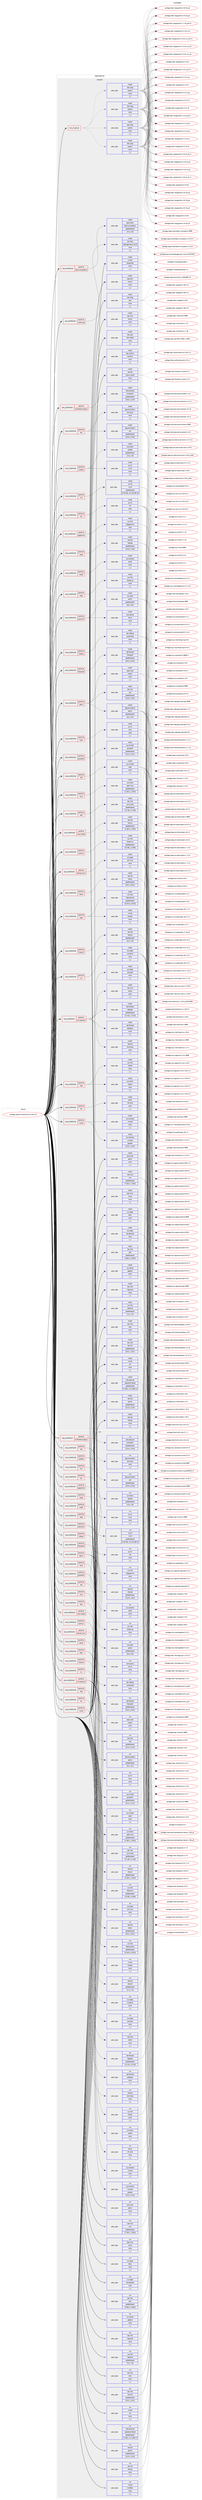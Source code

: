digraph prolog {

# *************
# Graph options
# *************

newrank=true;
concentrate=true;
compound=true;
graph [rankdir=LR,fontname=Helvetica,fontsize=10,ranksep=1.5];#, ranksep=2.5, nodesep=0.2];
edge  [arrowhead=vee];
node  [fontname=Helvetica,fontsize=10];

# **********
# The ebuild
# **********

subgraph cluster_leftcol {
color=gray;
label=<<i>ebuild</i>>;
id [label="portage://app-emulation/libvirt-9.8.0-r4", color=red, width=4, href="../app-emulation/libvirt-9.8.0-r4.svg"];
}

# ****************
# The dependencies
# ****************

subgraph cluster_midcol {
color=gray;
label=<<i>dependencies</i>>;
subgraph cluster_compile {
fillcolor="#eeeeee";
style=filled;
label=<<i>compile</i>>;
subgraph any3511 {
dependency520183 [label=<<TABLE BORDER="0" CELLBORDER="1" CELLSPACING="0" CELLPADDING="4"><TR><TD CELLPADDING="10">any_of_group</TD></TR></TABLE>>, shape=none, color=red];subgraph pack379420 {
dependency520184 [label=<<TABLE BORDER="0" CELLBORDER="1" CELLSPACING="0" CELLPADDING="4" WIDTH="220"><TR><TD ROWSPAN="6" CELLPADDING="30">pack_dep</TD></TR><TR><TD WIDTH="110">install</TD></TR><TR><TD>dev-lang</TD></TR><TR><TD>python</TD></TR><TR><TD>none</TD></TR><TR><TD>[,,]</TD></TR></TABLE>>, shape=none, color=blue];
}
dependency520183:e -> dependency520184:w [weight=20,style="dotted",arrowhead="oinv"];
subgraph pack379421 {
dependency520185 [label=<<TABLE BORDER="0" CELLBORDER="1" CELLSPACING="0" CELLPADDING="4" WIDTH="220"><TR><TD ROWSPAN="6" CELLPADDING="30">pack_dep</TD></TR><TR><TD WIDTH="110">install</TD></TR><TR><TD>dev-lang</TD></TR><TR><TD>python</TD></TR><TR><TD>none</TD></TR><TR><TD>[,,]</TD></TR></TABLE>>, shape=none, color=blue];
}
dependency520183:e -> dependency520185:w [weight=20,style="dotted",arrowhead="oinv"];
subgraph pack379422 {
dependency520186 [label=<<TABLE BORDER="0" CELLBORDER="1" CELLSPACING="0" CELLPADDING="4" WIDTH="220"><TR><TD ROWSPAN="6" CELLPADDING="30">pack_dep</TD></TR><TR><TD WIDTH="110">install</TD></TR><TR><TD>dev-lang</TD></TR><TR><TD>python</TD></TR><TR><TD>none</TD></TR><TR><TD>[,,]</TD></TR></TABLE>>, shape=none, color=blue];
}
dependency520183:e -> dependency520186:w [weight=20,style="dotted",arrowhead="oinv"];
subgraph pack379423 {
dependency520187 [label=<<TABLE BORDER="0" CELLBORDER="1" CELLSPACING="0" CELLPADDING="4" WIDTH="220"><TR><TD ROWSPAN="6" CELLPADDING="30">pack_dep</TD></TR><TR><TD WIDTH="110">install</TD></TR><TR><TD>dev-lang</TD></TR><TR><TD>python</TD></TR><TR><TD>none</TD></TR><TR><TD>[,,]</TD></TR></TABLE>>, shape=none, color=blue];
}
dependency520183:e -> dependency520187:w [weight=20,style="dotted",arrowhead="oinv"];
}
id:e -> dependency520183:w [weight=20,style="solid",arrowhead="vee"];
subgraph cond136958 {
dependency520188 [label=<<TABLE BORDER="0" CELLBORDER="1" CELLSPACING="0" CELLPADDING="4"><TR><TD ROWSPAN="3" CELLPADDING="10">use_conditional</TD></TR><TR><TD>positive</TD></TR><TR><TD>apparmor</TD></TR></TABLE>>, shape=none, color=red];
subgraph pack379424 {
dependency520189 [label=<<TABLE BORDER="0" CELLBORDER="1" CELLSPACING="0" CELLPADDING="4" WIDTH="220"><TR><TD ROWSPAN="6" CELLPADDING="30">pack_dep</TD></TR><TR><TD WIDTH="110">install</TD></TR><TR><TD>sys-libs</TD></TR><TR><TD>libapparmor</TD></TR><TR><TD>none</TD></TR><TR><TD>[,,]</TD></TR></TABLE>>, shape=none, color=blue];
}
dependency520188:e -> dependency520189:w [weight=20,style="dashed",arrowhead="vee"];
}
id:e -> dependency520188:w [weight=20,style="solid",arrowhead="vee"];
subgraph cond136959 {
dependency520190 [label=<<TABLE BORDER="0" CELLBORDER="1" CELLSPACING="0" CELLPADDING="4"><TR><TD ROWSPAN="3" CELLPADDING="10">use_conditional</TD></TR><TR><TD>positive</TD></TR><TR><TD>audit</TD></TR></TABLE>>, shape=none, color=red];
subgraph pack379425 {
dependency520191 [label=<<TABLE BORDER="0" CELLBORDER="1" CELLSPACING="0" CELLPADDING="4" WIDTH="220"><TR><TD ROWSPAN="6" CELLPADDING="30">pack_dep</TD></TR><TR><TD WIDTH="110">install</TD></TR><TR><TD>sys-process</TD></TR><TR><TD>audit</TD></TR><TR><TD>none</TD></TR><TR><TD>[,,]</TD></TR></TABLE>>, shape=none, color=blue];
}
dependency520190:e -> dependency520191:w [weight=20,style="dashed",arrowhead="vee"];
}
id:e -> dependency520190:w [weight=20,style="solid",arrowhead="vee"];
subgraph cond136960 {
dependency520192 [label=<<TABLE BORDER="0" CELLBORDER="1" CELLSPACING="0" CELLPADDING="4"><TR><TD ROWSPAN="3" CELLPADDING="10">use_conditional</TD></TR><TR><TD>positive</TD></TR><TR><TD>bash-completion</TD></TR></TABLE>>, shape=none, color=red];
subgraph pack379426 {
dependency520193 [label=<<TABLE BORDER="0" CELLBORDER="1" CELLSPACING="0" CELLPADDING="4" WIDTH="220"><TR><TD ROWSPAN="6" CELLPADDING="30">pack_dep</TD></TR><TR><TD WIDTH="110">install</TD></TR><TR><TD>app-shells</TD></TR><TR><TD>bash-completion</TD></TR><TR><TD>greaterequal</TD></TR><TR><TD>[2.0,,,2.0]</TD></TR></TABLE>>, shape=none, color=blue];
}
dependency520192:e -> dependency520193:w [weight=20,style="dashed",arrowhead="vee"];
}
id:e -> dependency520192:w [weight=20,style="solid",arrowhead="vee"];
subgraph cond136961 {
dependency520194 [label=<<TABLE BORDER="0" CELLBORDER="1" CELLSPACING="0" CELLPADDING="4"><TR><TD ROWSPAN="3" CELLPADDING="10">use_conditional</TD></TR><TR><TD>positive</TD></TR><TR><TD>caps</TD></TR></TABLE>>, shape=none, color=red];
subgraph pack379427 {
dependency520195 [label=<<TABLE BORDER="0" CELLBORDER="1" CELLSPACING="0" CELLPADDING="4" WIDTH="220"><TR><TD ROWSPAN="6" CELLPADDING="30">pack_dep</TD></TR><TR><TD WIDTH="110">install</TD></TR><TR><TD>sys-libs</TD></TR><TR><TD>libcap-ng</TD></TR><TR><TD>none</TD></TR><TR><TD>[,,]</TD></TR></TABLE>>, shape=none, color=blue];
}
dependency520194:e -> dependency520195:w [weight=20,style="dashed",arrowhead="vee"];
}
id:e -> dependency520194:w [weight=20,style="solid",arrowhead="vee"];
subgraph cond136962 {
dependency520196 [label=<<TABLE BORDER="0" CELLBORDER="1" CELLSPACING="0" CELLPADDING="4"><TR><TD ROWSPAN="3" CELLPADDING="10">use_conditional</TD></TR><TR><TD>positive</TD></TR><TR><TD>dtrace</TD></TR></TABLE>>, shape=none, color=red];
subgraph pack379428 {
dependency520197 [label=<<TABLE BORDER="0" CELLBORDER="1" CELLSPACING="0" CELLPADDING="4" WIDTH="220"><TR><TD ROWSPAN="6" CELLPADDING="30">pack_dep</TD></TR><TR><TD WIDTH="110">install</TD></TR><TR><TD>dev-debug</TD></TR><TR><TD>systemtap</TD></TR><TR><TD>none</TD></TR><TR><TD>[,,]</TD></TR></TABLE>>, shape=none, color=blue];
}
dependency520196:e -> dependency520197:w [weight=20,style="dashed",arrowhead="vee"];
}
id:e -> dependency520196:w [weight=20,style="solid",arrowhead="vee"];
subgraph cond136963 {
dependency520198 [label=<<TABLE BORDER="0" CELLBORDER="1" CELLSPACING="0" CELLPADDING="4"><TR><TD ROWSPAN="3" CELLPADDING="10">use_conditional</TD></TR><TR><TD>positive</TD></TR><TR><TD>firewalld</TD></TR></TABLE>>, shape=none, color=red];
subgraph pack379429 {
dependency520199 [label=<<TABLE BORDER="0" CELLBORDER="1" CELLSPACING="0" CELLPADDING="4" WIDTH="220"><TR><TD ROWSPAN="6" CELLPADDING="30">pack_dep</TD></TR><TR><TD WIDTH="110">install</TD></TR><TR><TD>net-firewall</TD></TR><TR><TD>firewalld</TD></TR><TR><TD>greaterequal</TD></TR><TR><TD>[0.6.3,,,0.6.3]</TD></TR></TABLE>>, shape=none, color=blue];
}
dependency520198:e -> dependency520199:w [weight=20,style="dashed",arrowhead="vee"];
}
id:e -> dependency520198:w [weight=20,style="solid",arrowhead="vee"];
subgraph cond136964 {
dependency520200 [label=<<TABLE BORDER="0" CELLBORDER="1" CELLSPACING="0" CELLPADDING="4"><TR><TD ROWSPAN="3" CELLPADDING="10">use_conditional</TD></TR><TR><TD>positive</TD></TR><TR><TD>fuse</TD></TR></TABLE>>, shape=none, color=red];
subgraph pack379430 {
dependency520201 [label=<<TABLE BORDER="0" CELLBORDER="1" CELLSPACING="0" CELLPADDING="4" WIDTH="220"><TR><TD ROWSPAN="6" CELLPADDING="30">pack_dep</TD></TR><TR><TD WIDTH="110">install</TD></TR><TR><TD>sys-fs</TD></TR><TR><TD>fuse</TD></TR><TR><TD>none</TD></TR><TR><TD>[,,]</TD></TR></TABLE>>, shape=none, color=blue];
}
dependency520200:e -> dependency520201:w [weight=20,style="dashed",arrowhead="vee"];
}
id:e -> dependency520200:w [weight=20,style="solid",arrowhead="vee"];
subgraph cond136965 {
dependency520202 [label=<<TABLE BORDER="0" CELLBORDER="1" CELLSPACING="0" CELLPADDING="4"><TR><TD ROWSPAN="3" CELLPADDING="10">use_conditional</TD></TR><TR><TD>positive</TD></TR><TR><TD>glusterfs</TD></TR></TABLE>>, shape=none, color=red];
subgraph pack379431 {
dependency520203 [label=<<TABLE BORDER="0" CELLBORDER="1" CELLSPACING="0" CELLPADDING="4" WIDTH="220"><TR><TD ROWSPAN="6" CELLPADDING="30">pack_dep</TD></TR><TR><TD WIDTH="110">install</TD></TR><TR><TD>sys-cluster</TD></TR><TR><TD>glusterfs</TD></TR><TR><TD>greaterequal</TD></TR><TR><TD>[3.4.1,,,3.4.1]</TD></TR></TABLE>>, shape=none, color=blue];
}
dependency520202:e -> dependency520203:w [weight=20,style="dashed",arrowhead="vee"];
}
id:e -> dependency520202:w [weight=20,style="solid",arrowhead="vee"];
subgraph cond136966 {
dependency520204 [label=<<TABLE BORDER="0" CELLBORDER="1" CELLSPACING="0" CELLPADDING="4"><TR><TD ROWSPAN="3" CELLPADDING="10">use_conditional</TD></TR><TR><TD>positive</TD></TR><TR><TD>iscsi</TD></TR></TABLE>>, shape=none, color=red];
subgraph pack379432 {
dependency520205 [label=<<TABLE BORDER="0" CELLBORDER="1" CELLSPACING="0" CELLPADDING="4" WIDTH="220"><TR><TD ROWSPAN="6" CELLPADDING="30">pack_dep</TD></TR><TR><TD WIDTH="110">install</TD></TR><TR><TD>sys-block</TD></TR><TR><TD>open-iscsi</TD></TR><TR><TD>greaterequal</TD></TR><TR><TD>[1.18.0,,,1.18.0]</TD></TR></TABLE>>, shape=none, color=blue];
}
dependency520204:e -> dependency520205:w [weight=20,style="dashed",arrowhead="vee"];
}
id:e -> dependency520204:w [weight=20,style="solid",arrowhead="vee"];
subgraph cond136967 {
dependency520206 [label=<<TABLE BORDER="0" CELLBORDER="1" CELLSPACING="0" CELLPADDING="4"><TR><TD ROWSPAN="3" CELLPADDING="10">use_conditional</TD></TR><TR><TD>positive</TD></TR><TR><TD>iscsi-direct</TD></TR></TABLE>>, shape=none, color=red];
subgraph pack379433 {
dependency520207 [label=<<TABLE BORDER="0" CELLBORDER="1" CELLSPACING="0" CELLPADDING="4" WIDTH="220"><TR><TD ROWSPAN="6" CELLPADDING="30">pack_dep</TD></TR><TR><TD WIDTH="110">install</TD></TR><TR><TD>net-libs</TD></TR><TR><TD>libiscsi</TD></TR><TR><TD>greaterequal</TD></TR><TR><TD>[1.18.0,,,1.18.0]</TD></TR></TABLE>>, shape=none, color=blue];
}
dependency520206:e -> dependency520207:w [weight=20,style="dashed",arrowhead="vee"];
}
id:e -> dependency520206:w [weight=20,style="solid",arrowhead="vee"];
subgraph cond136968 {
dependency520208 [label=<<TABLE BORDER="0" CELLBORDER="1" CELLSPACING="0" CELLPADDING="4"><TR><TD ROWSPAN="3" CELLPADDING="10">use_conditional</TD></TR><TR><TD>positive</TD></TR><TR><TD>kernel_linux</TD></TR></TABLE>>, shape=none, color=red];
subgraph pack379434 {
dependency520209 [label=<<TABLE BORDER="0" CELLBORDER="1" CELLSPACING="0" CELLPADDING="4" WIDTH="220"><TR><TD ROWSPAN="6" CELLPADDING="30">pack_dep</TD></TR><TR><TD WIDTH="110">install</TD></TR><TR><TD>sys-apps</TD></TR><TR><TD>util-linux</TD></TR><TR><TD>none</TD></TR><TR><TD>[,,]</TD></TR></TABLE>>, shape=none, color=blue];
}
dependency520208:e -> dependency520209:w [weight=20,style="dashed",arrowhead="vee"];
}
id:e -> dependency520208:w [weight=20,style="solid",arrowhead="vee"];
subgraph cond136969 {
dependency520210 [label=<<TABLE BORDER="0" CELLBORDER="1" CELLSPACING="0" CELLPADDING="4"><TR><TD ROWSPAN="3" CELLPADDING="10">use_conditional</TD></TR><TR><TD>positive</TD></TR><TR><TD>libssh</TD></TR></TABLE>>, shape=none, color=red];
subgraph pack379435 {
dependency520211 [label=<<TABLE BORDER="0" CELLBORDER="1" CELLSPACING="0" CELLPADDING="4" WIDTH="220"><TR><TD ROWSPAN="6" CELLPADDING="30">pack_dep</TD></TR><TR><TD WIDTH="110">install</TD></TR><TR><TD>net-libs</TD></TR><TR><TD>libssh</TD></TR><TR><TD>greaterequal</TD></TR><TR><TD>[0.8.1,,,0.8.1]</TD></TR></TABLE>>, shape=none, color=blue];
}
dependency520210:e -> dependency520211:w [weight=20,style="dashed",arrowhead="vee"];
}
id:e -> dependency520210:w [weight=20,style="solid",arrowhead="vee"];
subgraph cond136970 {
dependency520212 [label=<<TABLE BORDER="0" CELLBORDER="1" CELLSPACING="0" CELLPADDING="4"><TR><TD ROWSPAN="3" CELLPADDING="10">use_conditional</TD></TR><TR><TD>positive</TD></TR><TR><TD>libssh2</TD></TR></TABLE>>, shape=none, color=red];
subgraph pack379436 {
dependency520213 [label=<<TABLE BORDER="0" CELLBORDER="1" CELLSPACING="0" CELLPADDING="4" WIDTH="220"><TR><TD ROWSPAN="6" CELLPADDING="30">pack_dep</TD></TR><TR><TD WIDTH="110">install</TD></TR><TR><TD>net-libs</TD></TR><TR><TD>libssh2</TD></TR><TR><TD>greaterequal</TD></TR><TR><TD>[1.3,,,1.3]</TD></TR></TABLE>>, shape=none, color=blue];
}
dependency520212:e -> dependency520213:w [weight=20,style="dashed",arrowhead="vee"];
}
id:e -> dependency520212:w [weight=20,style="solid",arrowhead="vee"];
subgraph cond136971 {
dependency520214 [label=<<TABLE BORDER="0" CELLBORDER="1" CELLSPACING="0" CELLPADDING="4"><TR><TD ROWSPAN="3" CELLPADDING="10">use_conditional</TD></TR><TR><TD>positive</TD></TR><TR><TD>lvm</TD></TR></TABLE>>, shape=none, color=red];
subgraph pack379437 {
dependency520215 [label=<<TABLE BORDER="0" CELLBORDER="1" CELLSPACING="0" CELLPADDING="4" WIDTH="220"><TR><TD ROWSPAN="6" CELLPADDING="30">pack_dep</TD></TR><TR><TD WIDTH="110">install</TD></TR><TR><TD>sys-fs</TD></TR><TR><TD>lvm2</TD></TR><TR><TD>greaterequal</TD></TR><TR><TD>[2.02.48,,-r2,2.02.48-r2]</TD></TR></TABLE>>, shape=none, color=blue];
}
dependency520214:e -> dependency520215:w [weight=20,style="dashed",arrowhead="vee"];
}
id:e -> dependency520214:w [weight=20,style="solid",arrowhead="vee"];
subgraph cond136972 {
dependency520216 [label=<<TABLE BORDER="0" CELLBORDER="1" CELLSPACING="0" CELLPADDING="4"><TR><TD ROWSPAN="3" CELLPADDING="10">use_conditional</TD></TR><TR><TD>positive</TD></TR><TR><TD>lxc</TD></TR></TABLE>>, shape=none, color=red];
subgraph pack379438 {
dependency520217 [label=<<TABLE BORDER="0" CELLBORDER="1" CELLSPACING="0" CELLPADDING="4" WIDTH="220"><TR><TD ROWSPAN="6" CELLPADDING="30">pack_dep</TD></TR><TR><TD WIDTH="110">install</TD></TR><TR><TD>sys-apps</TD></TR><TR><TD>systemd</TD></TR><TR><TD>none</TD></TR><TR><TD>[,,]</TD></TR></TABLE>>, shape=none, color=blue];
}
dependency520216:e -> dependency520217:w [weight=20,style="dashed",arrowhead="vee"];
}
id:e -> dependency520216:w [weight=20,style="solid",arrowhead="vee"];
subgraph cond136973 {
dependency520218 [label=<<TABLE BORDER="0" CELLBORDER="1" CELLSPACING="0" CELLPADDING="4"><TR><TD ROWSPAN="3" CELLPADDING="10">use_conditional</TD></TR><TR><TD>positive</TD></TR><TR><TD>nbd</TD></TR></TABLE>>, shape=none, color=red];
subgraph pack379439 {
dependency520219 [label=<<TABLE BORDER="0" CELLBORDER="1" CELLSPACING="0" CELLPADDING="4" WIDTH="220"><TR><TD ROWSPAN="6" CELLPADDING="30">pack_dep</TD></TR><TR><TD WIDTH="110">install</TD></TR><TR><TD>sys-block</TD></TR><TR><TD>nbdkit</TD></TR><TR><TD>none</TD></TR><TR><TD>[,,]</TD></TR></TABLE>>, shape=none, color=blue];
}
dependency520218:e -> dependency520219:w [weight=20,style="dashed",arrowhead="vee"];
subgraph pack379440 {
dependency520220 [label=<<TABLE BORDER="0" CELLBORDER="1" CELLSPACING="0" CELLPADDING="4" WIDTH="220"><TR><TD ROWSPAN="6" CELLPADDING="30">pack_dep</TD></TR><TR><TD WIDTH="110">install</TD></TR><TR><TD>sys-libs</TD></TR><TR><TD>libnbd</TD></TR><TR><TD>none</TD></TR><TR><TD>[,,]</TD></TR></TABLE>>, shape=none, color=blue];
}
dependency520218:e -> dependency520220:w [weight=20,style="dashed",arrowhead="vee"];
}
id:e -> dependency520218:w [weight=20,style="solid",arrowhead="vee"];
subgraph cond136974 {
dependency520221 [label=<<TABLE BORDER="0" CELLBORDER="1" CELLSPACING="0" CELLPADDING="4"><TR><TD ROWSPAN="3" CELLPADDING="10">use_conditional</TD></TR><TR><TD>positive</TD></TR><TR><TD>nfs</TD></TR></TABLE>>, shape=none, color=red];
subgraph pack379441 {
dependency520222 [label=<<TABLE BORDER="0" CELLBORDER="1" CELLSPACING="0" CELLPADDING="4" WIDTH="220"><TR><TD ROWSPAN="6" CELLPADDING="30">pack_dep</TD></TR><TR><TD WIDTH="110">install</TD></TR><TR><TD>net-fs</TD></TR><TR><TD>nfs-utils</TD></TR><TR><TD>none</TD></TR><TR><TD>[,,]</TD></TR></TABLE>>, shape=none, color=blue];
}
dependency520221:e -> dependency520222:w [weight=20,style="dashed",arrowhead="vee"];
}
id:e -> dependency520221:w [weight=20,style="solid",arrowhead="vee"];
subgraph cond136975 {
dependency520223 [label=<<TABLE BORDER="0" CELLBORDER="1" CELLSPACING="0" CELLPADDING="4"><TR><TD ROWSPAN="3" CELLPADDING="10">use_conditional</TD></TR><TR><TD>positive</TD></TR><TR><TD>numa</TD></TR></TABLE>>, shape=none, color=red];
subgraph pack379442 {
dependency520224 [label=<<TABLE BORDER="0" CELLBORDER="1" CELLSPACING="0" CELLPADDING="4" WIDTH="220"><TR><TD ROWSPAN="6" CELLPADDING="30">pack_dep</TD></TR><TR><TD WIDTH="110">install</TD></TR><TR><TD>sys-process</TD></TR><TR><TD>numactl</TD></TR><TR><TD>greater</TD></TR><TR><TD>[2.0.2,,,2.0.2]</TD></TR></TABLE>>, shape=none, color=blue];
}
dependency520223:e -> dependency520224:w [weight=20,style="dashed",arrowhead="vee"];
subgraph pack379443 {
dependency520225 [label=<<TABLE BORDER="0" CELLBORDER="1" CELLSPACING="0" CELLPADDING="4" WIDTH="220"><TR><TD ROWSPAN="6" CELLPADDING="30">pack_dep</TD></TR><TR><TD WIDTH="110">install</TD></TR><TR><TD>sys-process</TD></TR><TR><TD>numad</TD></TR><TR><TD>none</TD></TR><TR><TD>[,,]</TD></TR></TABLE>>, shape=none, color=blue];
}
dependency520223:e -> dependency520225:w [weight=20,style="dashed",arrowhead="vee"];
}
id:e -> dependency520223:w [weight=20,style="solid",arrowhead="vee"];
subgraph cond136976 {
dependency520226 [label=<<TABLE BORDER="0" CELLBORDER="1" CELLSPACING="0" CELLPADDING="4"><TR><TD ROWSPAN="3" CELLPADDING="10">use_conditional</TD></TR><TR><TD>positive</TD></TR><TR><TD>parted</TD></TR></TABLE>>, shape=none, color=red];
subgraph pack379444 {
dependency520227 [label=<<TABLE BORDER="0" CELLBORDER="1" CELLSPACING="0" CELLPADDING="4" WIDTH="220"><TR><TD ROWSPAN="6" CELLPADDING="30">pack_dep</TD></TR><TR><TD WIDTH="110">install</TD></TR><TR><TD>sys-block</TD></TR><TR><TD>parted</TD></TR><TR><TD>greaterequal</TD></TR><TR><TD>[1.8,,,1.8]</TD></TR></TABLE>>, shape=none, color=blue];
}
dependency520226:e -> dependency520227:w [weight=20,style="dashed",arrowhead="vee"];
subgraph pack379445 {
dependency520228 [label=<<TABLE BORDER="0" CELLBORDER="1" CELLSPACING="0" CELLPADDING="4" WIDTH="220"><TR><TD ROWSPAN="6" CELLPADDING="30">pack_dep</TD></TR><TR><TD WIDTH="110">install</TD></TR><TR><TD>sys-fs</TD></TR><TR><TD>lvm2</TD></TR><TR><TD>none</TD></TR><TR><TD>[,,]</TD></TR></TABLE>>, shape=none, color=blue];
}
dependency520226:e -> dependency520228:w [weight=20,style="dashed",arrowhead="vee"];
}
id:e -> dependency520226:w [weight=20,style="solid",arrowhead="vee"];
subgraph cond136977 {
dependency520229 [label=<<TABLE BORDER="0" CELLBORDER="1" CELLSPACING="0" CELLPADDING="4"><TR><TD ROWSPAN="3" CELLPADDING="10">use_conditional</TD></TR><TR><TD>positive</TD></TR><TR><TD>pcap</TD></TR></TABLE>>, shape=none, color=red];
subgraph pack379446 {
dependency520230 [label=<<TABLE BORDER="0" CELLBORDER="1" CELLSPACING="0" CELLPADDING="4" WIDTH="220"><TR><TD ROWSPAN="6" CELLPADDING="30">pack_dep</TD></TR><TR><TD WIDTH="110">install</TD></TR><TR><TD>net-libs</TD></TR><TR><TD>libpcap</TD></TR><TR><TD>greaterequal</TD></TR><TR><TD>[1.8.0,,,1.8.0]</TD></TR></TABLE>>, shape=none, color=blue];
}
dependency520229:e -> dependency520230:w [weight=20,style="dashed",arrowhead="vee"];
}
id:e -> dependency520229:w [weight=20,style="solid",arrowhead="vee"];
subgraph cond136978 {
dependency520231 [label=<<TABLE BORDER="0" CELLBORDER="1" CELLSPACING="0" CELLPADDING="4"><TR><TD ROWSPAN="3" CELLPADDING="10">use_conditional</TD></TR><TR><TD>positive</TD></TR><TR><TD>policykit</TD></TR></TABLE>>, shape=none, color=red];
subgraph pack379447 {
dependency520232 [label=<<TABLE BORDER="0" CELLBORDER="1" CELLSPACING="0" CELLPADDING="4" WIDTH="220"><TR><TD ROWSPAN="6" CELLPADDING="30">pack_dep</TD></TR><TR><TD WIDTH="110">install</TD></TR><TR><TD>acct-group</TD></TR><TR><TD>libvirt</TD></TR><TR><TD>none</TD></TR><TR><TD>[,,]</TD></TR></TABLE>>, shape=none, color=blue];
}
dependency520231:e -> dependency520232:w [weight=20,style="dashed",arrowhead="vee"];
subgraph pack379448 {
dependency520233 [label=<<TABLE BORDER="0" CELLBORDER="1" CELLSPACING="0" CELLPADDING="4" WIDTH="220"><TR><TD ROWSPAN="6" CELLPADDING="30">pack_dep</TD></TR><TR><TD WIDTH="110">install</TD></TR><TR><TD>sys-auth</TD></TR><TR><TD>polkit</TD></TR><TR><TD>greaterequal</TD></TR><TR><TD>[0.9,,,0.9]</TD></TR></TABLE>>, shape=none, color=blue];
}
dependency520231:e -> dependency520233:w [weight=20,style="dashed",arrowhead="vee"];
}
id:e -> dependency520231:w [weight=20,style="solid",arrowhead="vee"];
subgraph cond136979 {
dependency520234 [label=<<TABLE BORDER="0" CELLBORDER="1" CELLSPACING="0" CELLPADDING="4"><TR><TD ROWSPAN="3" CELLPADDING="10">use_conditional</TD></TR><TR><TD>positive</TD></TR><TR><TD>qemu</TD></TR></TABLE>>, shape=none, color=red];
subgraph pack379449 {
dependency520235 [label=<<TABLE BORDER="0" CELLBORDER="1" CELLSPACING="0" CELLPADDING="4" WIDTH="220"><TR><TD ROWSPAN="6" CELLPADDING="30">pack_dep</TD></TR><TR><TD WIDTH="110">install</TD></TR><TR><TD>app-emulation</TD></TR><TR><TD>qemu</TD></TR><TR><TD>greaterequal</TD></TR><TR><TD>[4.2,,,4.2]</TD></TR></TABLE>>, shape=none, color=blue];
}
dependency520234:e -> dependency520235:w [weight=20,style="dashed",arrowhead="vee"];
subgraph pack379450 {
dependency520236 [label=<<TABLE BORDER="0" CELLBORDER="1" CELLSPACING="0" CELLPADDING="4" WIDTH="220"><TR><TD ROWSPAN="6" CELLPADDING="30">pack_dep</TD></TR><TR><TD WIDTH="110">install</TD></TR><TR><TD>app-crypt</TD></TR><TR><TD>swtpm</TD></TR><TR><TD>none</TD></TR><TR><TD>[,,]</TD></TR></TABLE>>, shape=none, color=blue];
}
dependency520234:e -> dependency520236:w [weight=20,style="dashed",arrowhead="vee"];
subgraph pack379451 {
dependency520237 [label=<<TABLE BORDER="0" CELLBORDER="1" CELLSPACING="0" CELLPADDING="4" WIDTH="220"><TR><TD ROWSPAN="6" CELLPADDING="30">pack_dep</TD></TR><TR><TD WIDTH="110">install</TD></TR><TR><TD>dev-libs</TD></TR><TR><TD>yajl</TD></TR><TR><TD>greaterequal</TD></TR><TR><TD>[2.0.3,,,2.0.3]</TD></TR></TABLE>>, shape=none, color=blue];
}
dependency520234:e -> dependency520237:w [weight=20,style="dashed",arrowhead="vee"];
}
id:e -> dependency520234:w [weight=20,style="solid",arrowhead="vee"];
subgraph cond136980 {
dependency520238 [label=<<TABLE BORDER="0" CELLBORDER="1" CELLSPACING="0" CELLPADDING="4"><TR><TD ROWSPAN="3" CELLPADDING="10">use_conditional</TD></TR><TR><TD>positive</TD></TR><TR><TD>rbd</TD></TR></TABLE>>, shape=none, color=red];
subgraph pack379452 {
dependency520239 [label=<<TABLE BORDER="0" CELLBORDER="1" CELLSPACING="0" CELLPADDING="4" WIDTH="220"><TR><TD ROWSPAN="6" CELLPADDING="30">pack_dep</TD></TR><TR><TD WIDTH="110">install</TD></TR><TR><TD>sys-cluster</TD></TR><TR><TD>ceph</TD></TR><TR><TD>none</TD></TR><TR><TD>[,,]</TD></TR></TABLE>>, shape=none, color=blue];
}
dependency520238:e -> dependency520239:w [weight=20,style="dashed",arrowhead="vee"];
}
id:e -> dependency520238:w [weight=20,style="solid",arrowhead="vee"];
subgraph cond136981 {
dependency520240 [label=<<TABLE BORDER="0" CELLBORDER="1" CELLSPACING="0" CELLPADDING="4"><TR><TD ROWSPAN="3" CELLPADDING="10">use_conditional</TD></TR><TR><TD>positive</TD></TR><TR><TD>sasl</TD></TR></TABLE>>, shape=none, color=red];
subgraph pack379453 {
dependency520241 [label=<<TABLE BORDER="0" CELLBORDER="1" CELLSPACING="0" CELLPADDING="4" WIDTH="220"><TR><TD ROWSPAN="6" CELLPADDING="30">pack_dep</TD></TR><TR><TD WIDTH="110">install</TD></TR><TR><TD>dev-libs</TD></TR><TR><TD>cyrus-sasl</TD></TR><TR><TD>greaterequal</TD></TR><TR><TD>[2.1.26,,,2.1.26]</TD></TR></TABLE>>, shape=none, color=blue];
}
dependency520240:e -> dependency520241:w [weight=20,style="dashed",arrowhead="vee"];
}
id:e -> dependency520240:w [weight=20,style="solid",arrowhead="vee"];
subgraph cond136982 {
dependency520242 [label=<<TABLE BORDER="0" CELLBORDER="1" CELLSPACING="0" CELLPADDING="4"><TR><TD ROWSPAN="3" CELLPADDING="10">use_conditional</TD></TR><TR><TD>positive</TD></TR><TR><TD>selinux</TD></TR></TABLE>>, shape=none, color=red];
subgraph pack379454 {
dependency520243 [label=<<TABLE BORDER="0" CELLBORDER="1" CELLSPACING="0" CELLPADDING="4" WIDTH="220"><TR><TD ROWSPAN="6" CELLPADDING="30">pack_dep</TD></TR><TR><TD WIDTH="110">install</TD></TR><TR><TD>sys-libs</TD></TR><TR><TD>libselinux</TD></TR><TR><TD>greaterequal</TD></TR><TR><TD>[2.0.85,,,2.0.85]</TD></TR></TABLE>>, shape=none, color=blue];
}
dependency520242:e -> dependency520243:w [weight=20,style="dashed",arrowhead="vee"];
}
id:e -> dependency520242:w [weight=20,style="solid",arrowhead="vee"];
subgraph cond136983 {
dependency520244 [label=<<TABLE BORDER="0" CELLBORDER="1" CELLSPACING="0" CELLPADDING="4"><TR><TD ROWSPAN="3" CELLPADDING="10">use_conditional</TD></TR><TR><TD>positive</TD></TR><TR><TD>udev</TD></TR></TABLE>>, shape=none, color=red];
subgraph pack379455 {
dependency520245 [label=<<TABLE BORDER="0" CELLBORDER="1" CELLSPACING="0" CELLPADDING="4" WIDTH="220"><TR><TD ROWSPAN="6" CELLPADDING="30">pack_dep</TD></TR><TR><TD WIDTH="110">install</TD></TR><TR><TD>virtual</TD></TR><TR><TD>libudev</TD></TR><TR><TD>none</TD></TR><TR><TD>[,,]</TD></TR></TABLE>>, shape=none, color=blue];
}
dependency520244:e -> dependency520245:w [weight=20,style="dashed",arrowhead="vee"];
subgraph pack379456 {
dependency520246 [label=<<TABLE BORDER="0" CELLBORDER="1" CELLSPACING="0" CELLPADDING="4" WIDTH="220"><TR><TD ROWSPAN="6" CELLPADDING="30">pack_dep</TD></TR><TR><TD WIDTH="110">install</TD></TR><TR><TD>x11-libs</TD></TR><TR><TD>libpciaccess</TD></TR><TR><TD>greaterequal</TD></TR><TR><TD>[0.10.9,,,0.10.9]</TD></TR></TABLE>>, shape=none, color=blue];
}
dependency520244:e -> dependency520246:w [weight=20,style="dashed",arrowhead="vee"];
}
id:e -> dependency520244:w [weight=20,style="solid",arrowhead="vee"];
subgraph cond136984 {
dependency520247 [label=<<TABLE BORDER="0" CELLBORDER="1" CELLSPACING="0" CELLPADDING="4"><TR><TD ROWSPAN="3" CELLPADDING="10">use_conditional</TD></TR><TR><TD>positive</TD></TR><TR><TD>verify-sig</TD></TR></TABLE>>, shape=none, color=red];
subgraph pack379457 {
dependency520248 [label=<<TABLE BORDER="0" CELLBORDER="1" CELLSPACING="0" CELLPADDING="4" WIDTH="220"><TR><TD ROWSPAN="6" CELLPADDING="30">pack_dep</TD></TR><TR><TD WIDTH="110">install</TD></TR><TR><TD>sec-keys</TD></TR><TR><TD>openpgp-keys-libvirt</TD></TR><TR><TD>none</TD></TR><TR><TD>[,,]</TD></TR></TABLE>>, shape=none, color=blue];
}
dependency520247:e -> dependency520248:w [weight=20,style="dashed",arrowhead="vee"];
}
id:e -> dependency520247:w [weight=20,style="solid",arrowhead="vee"];
subgraph cond136985 {
dependency520249 [label=<<TABLE BORDER="0" CELLBORDER="1" CELLSPACING="0" CELLPADDING="4"><TR><TD ROWSPAN="3" CELLPADDING="10">use_conditional</TD></TR><TR><TD>positive</TD></TR><TR><TD>virt-network</TD></TR></TABLE>>, shape=none, color=red];
subgraph pack379458 {
dependency520250 [label=<<TABLE BORDER="0" CELLBORDER="1" CELLSPACING="0" CELLPADDING="4" WIDTH="220"><TR><TD ROWSPAN="6" CELLPADDING="30">pack_dep</TD></TR><TR><TD WIDTH="110">install</TD></TR><TR><TD>net-dns</TD></TR><TR><TD>dnsmasq</TD></TR><TR><TD>none</TD></TR><TR><TD>[,,]</TD></TR></TABLE>>, shape=none, color=blue];
}
dependency520249:e -> dependency520250:w [weight=20,style="dashed",arrowhead="vee"];
subgraph pack379459 {
dependency520251 [label=<<TABLE BORDER="0" CELLBORDER="1" CELLSPACING="0" CELLPADDING="4" WIDTH="220"><TR><TD ROWSPAN="6" CELLPADDING="30">pack_dep</TD></TR><TR><TD WIDTH="110">install</TD></TR><TR><TD>net-firewall</TD></TR><TR><TD>ebtables</TD></TR><TR><TD>none</TD></TR><TR><TD>[,,]</TD></TR></TABLE>>, shape=none, color=blue];
}
dependency520249:e -> dependency520251:w [weight=20,style="dashed",arrowhead="vee"];
subgraph pack379460 {
dependency520252 [label=<<TABLE BORDER="0" CELLBORDER="1" CELLSPACING="0" CELLPADDING="4" WIDTH="220"><TR><TD ROWSPAN="6" CELLPADDING="30">pack_dep</TD></TR><TR><TD WIDTH="110">install</TD></TR><TR><TD>net-firewall</TD></TR><TR><TD>iptables</TD></TR><TR><TD>greaterequal</TD></TR><TR><TD>[1.4.10,,,1.4.10]</TD></TR></TABLE>>, shape=none, color=blue];
}
dependency520249:e -> dependency520252:w [weight=20,style="dashed",arrowhead="vee"];
subgraph pack379461 {
dependency520253 [label=<<TABLE BORDER="0" CELLBORDER="1" CELLSPACING="0" CELLPADDING="4" WIDTH="220"><TR><TD ROWSPAN="6" CELLPADDING="30">pack_dep</TD></TR><TR><TD WIDTH="110">install</TD></TR><TR><TD>net-misc</TD></TR><TR><TD>radvd</TD></TR><TR><TD>none</TD></TR><TR><TD>[,,]</TD></TR></TABLE>>, shape=none, color=blue];
}
dependency520249:e -> dependency520253:w [weight=20,style="dashed",arrowhead="vee"];
subgraph pack379462 {
dependency520254 [label=<<TABLE BORDER="0" CELLBORDER="1" CELLSPACING="0" CELLPADDING="4" WIDTH="220"><TR><TD ROWSPAN="6" CELLPADDING="30">pack_dep</TD></TR><TR><TD WIDTH="110">install</TD></TR><TR><TD>sys-apps</TD></TR><TR><TD>iproute2</TD></TR><TR><TD>none</TD></TR><TR><TD>[,,]</TD></TR></TABLE>>, shape=none, color=blue];
}
dependency520249:e -> dependency520254:w [weight=20,style="dashed",arrowhead="vee"];
}
id:e -> dependency520249:w [weight=20,style="solid",arrowhead="vee"];
subgraph cond136986 {
dependency520255 [label=<<TABLE BORDER="0" CELLBORDER="1" CELLSPACING="0" CELLPADDING="4"><TR><TD ROWSPAN="3" CELLPADDING="10">use_conditional</TD></TR><TR><TD>positive</TD></TR><TR><TD>wireshark-plugins</TD></TR></TABLE>>, shape=none, color=red];
subgraph pack379463 {
dependency520256 [label=<<TABLE BORDER="0" CELLBORDER="1" CELLSPACING="0" CELLPADDING="4" WIDTH="220"><TR><TD ROWSPAN="6" CELLPADDING="30">pack_dep</TD></TR><TR><TD WIDTH="110">install</TD></TR><TR><TD>net-analyzer</TD></TR><TR><TD>wireshark</TD></TR><TR><TD>greaterequal</TD></TR><TR><TD>[2.6.0,,,2.6.0]</TD></TR></TABLE>>, shape=none, color=blue];
}
dependency520255:e -> dependency520256:w [weight=20,style="dashed",arrowhead="vee"];
}
id:e -> dependency520255:w [weight=20,style="solid",arrowhead="vee"];
subgraph cond136987 {
dependency520257 [label=<<TABLE BORDER="0" CELLBORDER="1" CELLSPACING="0" CELLPADDING="4"><TR><TD ROWSPAN="3" CELLPADDING="10">use_conditional</TD></TR><TR><TD>positive</TD></TR><TR><TD>xen</TD></TR></TABLE>>, shape=none, color=red];
subgraph pack379464 {
dependency520258 [label=<<TABLE BORDER="0" CELLBORDER="1" CELLSPACING="0" CELLPADDING="4" WIDTH="220"><TR><TD ROWSPAN="6" CELLPADDING="30">pack_dep</TD></TR><TR><TD WIDTH="110">install</TD></TR><TR><TD>app-emulation</TD></TR><TR><TD>xen</TD></TR><TR><TD>greaterequal</TD></TR><TR><TD>[4.9.0,,,4.9.0]</TD></TR></TABLE>>, shape=none, color=blue];
}
dependency520257:e -> dependency520258:w [weight=20,style="dashed",arrowhead="vee"];
subgraph pack379465 {
dependency520259 [label=<<TABLE BORDER="0" CELLBORDER="1" CELLSPACING="0" CELLPADDING="4" WIDTH="220"><TR><TD ROWSPAN="6" CELLPADDING="30">pack_dep</TD></TR><TR><TD WIDTH="110">install</TD></TR><TR><TD>app-emulation</TD></TR><TR><TD>xen-tools</TD></TR><TR><TD>none</TD></TR><TR><TD>[,,]</TD></TR></TABLE>>, shape=none, color=blue];
}
dependency520257:e -> dependency520259:w [weight=20,style="dashed",arrowhead="vee"];
}
id:e -> dependency520257:w [weight=20,style="solid",arrowhead="vee"];
subgraph cond136988 {
dependency520260 [label=<<TABLE BORDER="0" CELLBORDER="1" CELLSPACING="0" CELLPADDING="4"><TR><TD ROWSPAN="3" CELLPADDING="10">use_conditional</TD></TR><TR><TD>positive</TD></TR><TR><TD>zfs</TD></TR></TABLE>>, shape=none, color=red];
subgraph pack379466 {
dependency520261 [label=<<TABLE BORDER="0" CELLBORDER="1" CELLSPACING="0" CELLPADDING="4" WIDTH="220"><TR><TD ROWSPAN="6" CELLPADDING="30">pack_dep</TD></TR><TR><TD WIDTH="110">install</TD></TR><TR><TD>sys-fs</TD></TR><TR><TD>zfs</TD></TR><TR><TD>none</TD></TR><TR><TD>[,,]</TD></TR></TABLE>>, shape=none, color=blue];
}
dependency520260:e -> dependency520261:w [weight=20,style="dashed",arrowhead="vee"];
}
id:e -> dependency520260:w [weight=20,style="solid",arrowhead="vee"];
subgraph pack379467 {
dependency520262 [label=<<TABLE BORDER="0" CELLBORDER="1" CELLSPACING="0" CELLPADDING="4" WIDTH="220"><TR><TD ROWSPAN="6" CELLPADDING="30">pack_dep</TD></TR><TR><TD WIDTH="110">install</TD></TR><TR><TD>acct-user</TD></TR><TR><TD>qemu</TD></TR><TR><TD>none</TD></TR><TR><TD>[,,]</TD></TR></TABLE>>, shape=none, color=blue];
}
id:e -> dependency520262:w [weight=20,style="solid",arrowhead="vee"];
subgraph pack379468 {
dependency520263 [label=<<TABLE BORDER="0" CELLBORDER="1" CELLSPACING="0" CELLPADDING="4" WIDTH="220"><TR><TD ROWSPAN="6" CELLPADDING="30">pack_dep</TD></TR><TR><TD WIDTH="110">install</TD></TR><TR><TD>app-misc</TD></TR><TR><TD>scrub</TD></TR><TR><TD>none</TD></TR><TR><TD>[,,]</TD></TR></TABLE>>, shape=none, color=blue];
}
id:e -> dependency520263:w [weight=20,style="solid",arrowhead="vee"];
subgraph pack379469 {
dependency520264 [label=<<TABLE BORDER="0" CELLBORDER="1" CELLSPACING="0" CELLPADDING="4" WIDTH="220"><TR><TD ROWSPAN="6" CELLPADDING="30">pack_dep</TD></TR><TR><TD WIDTH="110">install</TD></TR><TR><TD>app-text</TD></TR><TR><TD>xhtml1</TD></TR><TR><TD>none</TD></TR><TR><TD>[,,]</TD></TR></TABLE>>, shape=none, color=blue];
}
id:e -> dependency520264:w [weight=20,style="solid",arrowhead="vee"];
subgraph pack379470 {
dependency520265 [label=<<TABLE BORDER="0" CELLBORDER="1" CELLSPACING="0" CELLPADDING="4" WIDTH="220"><TR><TD ROWSPAN="6" CELLPADDING="30">pack_dep</TD></TR><TR><TD WIDTH="110">install</TD></TR><TR><TD>dev-lang</TD></TR><TR><TD>perl</TD></TR><TR><TD>none</TD></TR><TR><TD>[,,]</TD></TR></TABLE>>, shape=none, color=blue];
}
id:e -> dependency520265:w [weight=20,style="solid",arrowhead="vee"];
subgraph pack379471 {
dependency520266 [label=<<TABLE BORDER="0" CELLBORDER="1" CELLSPACING="0" CELLPADDING="4" WIDTH="220"><TR><TD ROWSPAN="6" CELLPADDING="30">pack_dep</TD></TR><TR><TD WIDTH="110">install</TD></TR><TR><TD>dev-libs</TD></TR><TR><TD>glib</TD></TR><TR><TD>greaterequal</TD></TR><TR><TD>[2.56.0,,,2.56.0]</TD></TR></TABLE>>, shape=none, color=blue];
}
id:e -> dependency520266:w [weight=20,style="solid",arrowhead="vee"];
subgraph pack379472 {
dependency520267 [label=<<TABLE BORDER="0" CELLBORDER="1" CELLSPACING="0" CELLPADDING="4" WIDTH="220"><TR><TD ROWSPAN="6" CELLPADDING="30">pack_dep</TD></TR><TR><TD WIDTH="110">install</TD></TR><TR><TD>dev-libs</TD></TR><TR><TD>libgcrypt</TD></TR><TR><TD>none</TD></TR><TR><TD>[,,]</TD></TR></TABLE>>, shape=none, color=blue];
}
id:e -> dependency520267:w [weight=20,style="solid",arrowhead="vee"];
subgraph pack379473 {
dependency520268 [label=<<TABLE BORDER="0" CELLBORDER="1" CELLSPACING="0" CELLPADDING="4" WIDTH="220"><TR><TD ROWSPAN="6" CELLPADDING="30">pack_dep</TD></TR><TR><TD WIDTH="110">install</TD></TR><TR><TD>dev-libs</TD></TR><TR><TD>libnl</TD></TR><TR><TD>none</TD></TR><TR><TD>[,,]</TD></TR></TABLE>>, shape=none, color=blue];
}
id:e -> dependency520268:w [weight=20,style="solid",arrowhead="vee"];
subgraph pack379474 {
dependency520269 [label=<<TABLE BORDER="0" CELLBORDER="1" CELLSPACING="0" CELLPADDING="4" WIDTH="220"><TR><TD ROWSPAN="6" CELLPADDING="30">pack_dep</TD></TR><TR><TD WIDTH="110">install</TD></TR><TR><TD>dev-libs</TD></TR><TR><TD>libxml2</TD></TR><TR><TD>greaterequal</TD></TR><TR><TD>[2.9.1,,,2.9.1]</TD></TR></TABLE>>, shape=none, color=blue];
}
id:e -> dependency520269:w [weight=20,style="solid",arrowhead="vee"];
subgraph pack379475 {
dependency520270 [label=<<TABLE BORDER="0" CELLBORDER="1" CELLSPACING="0" CELLPADDING="4" WIDTH="220"><TR><TD ROWSPAN="6" CELLPADDING="30">pack_dep</TD></TR><TR><TD WIDTH="110">install</TD></TR><TR><TD>dev-libs</TD></TR><TR><TD>libxslt</TD></TR><TR><TD>none</TD></TR><TR><TD>[,,]</TD></TR></TABLE>>, shape=none, color=blue];
}
id:e -> dependency520270:w [weight=20,style="solid",arrowhead="vee"];
subgraph pack379476 {
dependency520271 [label=<<TABLE BORDER="0" CELLBORDER="1" CELLSPACING="0" CELLPADDING="4" WIDTH="220"><TR><TD ROWSPAN="6" CELLPADDING="30">pack_dep</TD></TR><TR><TD WIDTH="110">install</TD></TR><TR><TD>dev-perl</TD></TR><TR><TD>XML-XPath</TD></TR><TR><TD>none</TD></TR><TR><TD>[,,]</TD></TR></TABLE>>, shape=none, color=blue];
}
id:e -> dependency520271:w [weight=20,style="solid",arrowhead="vee"];
subgraph pack379477 {
dependency520272 [label=<<TABLE BORDER="0" CELLBORDER="1" CELLSPACING="0" CELLPADDING="4" WIDTH="220"><TR><TD ROWSPAN="6" CELLPADDING="30">pack_dep</TD></TR><TR><TD WIDTH="110">install</TD></TR><TR><TD>dev-python</TD></TR><TR><TD>docutils</TD></TR><TR><TD>none</TD></TR><TR><TD>[,,]</TD></TR></TABLE>>, shape=none, color=blue];
}
id:e -> dependency520272:w [weight=20,style="solid",arrowhead="vee"];
subgraph pack379478 {
dependency520273 [label=<<TABLE BORDER="0" CELLBORDER="1" CELLSPACING="0" CELLPADDING="4" WIDTH="220"><TR><TD ROWSPAN="6" CELLPADDING="30">pack_dep</TD></TR><TR><TD WIDTH="110">install</TD></TR><TR><TD>net-analyzer</TD></TR><TR><TD>openbsd-netcat</TD></TR><TR><TD>greaterequal</TD></TR><TR><TD>[1.105,,-r1,1.105-r1]</TD></TR></TABLE>>, shape=none, color=blue];
}
id:e -> dependency520273:w [weight=20,style="solid",arrowhead="vee"];
subgraph pack379479 {
dependency520274 [label=<<TABLE BORDER="0" CELLBORDER="1" CELLSPACING="0" CELLPADDING="4" WIDTH="220"><TR><TD ROWSPAN="6" CELLPADDING="30">pack_dep</TD></TR><TR><TD WIDTH="110">install</TD></TR><TR><TD>net-libs</TD></TR><TR><TD>gnutls</TD></TR><TR><TD>greaterequal</TD></TR><TR><TD>[3.2.0,,,3.2.0]</TD></TR></TABLE>>, shape=none, color=blue];
}
id:e -> dependency520274:w [weight=20,style="solid",arrowhead="vee"];
subgraph pack379480 {
dependency520275 [label=<<TABLE BORDER="0" CELLBORDER="1" CELLSPACING="0" CELLPADDING="4" WIDTH="220"><TR><TD ROWSPAN="6" CELLPADDING="30">pack_dep</TD></TR><TR><TD WIDTH="110">install</TD></TR><TR><TD>net-libs</TD></TR><TR><TD>libtirpc</TD></TR><TR><TD>none</TD></TR><TR><TD>[,,]</TD></TR></TABLE>>, shape=none, color=blue];
}
id:e -> dependency520275:w [weight=20,style="solid",arrowhead="vee"];
subgraph pack379481 {
dependency520276 [label=<<TABLE BORDER="0" CELLBORDER="1" CELLSPACING="0" CELLPADDING="4" WIDTH="220"><TR><TD ROWSPAN="6" CELLPADDING="30">pack_dep</TD></TR><TR><TD WIDTH="110">install</TD></TR><TR><TD>net-libs</TD></TR><TR><TD>rpcsvc-proto</TD></TR><TR><TD>none</TD></TR><TR><TD>[,,]</TD></TR></TABLE>>, shape=none, color=blue];
}
id:e -> dependency520276:w [weight=20,style="solid",arrowhead="vee"];
subgraph pack379482 {
dependency520277 [label=<<TABLE BORDER="0" CELLBORDER="1" CELLSPACING="0" CELLPADDING="4" WIDTH="220"><TR><TD ROWSPAN="6" CELLPADDING="30">pack_dep</TD></TR><TR><TD WIDTH="110">install</TD></TR><TR><TD>net-misc</TD></TR><TR><TD>curl</TD></TR><TR><TD>greaterequal</TD></TR><TR><TD>[7.18.0,,,7.18.0]</TD></TR></TABLE>>, shape=none, color=blue];
}
id:e -> dependency520277:w [weight=20,style="solid",arrowhead="vee"];
subgraph pack379483 {
dependency520278 [label=<<TABLE BORDER="0" CELLBORDER="1" CELLSPACING="0" CELLPADDING="4" WIDTH="220"><TR><TD ROWSPAN="6" CELLPADDING="30">pack_dep</TD></TR><TR><TD WIDTH="110">install</TD></TR><TR><TD>sys-apps</TD></TR><TR><TD>dbus</TD></TR><TR><TD>none</TD></TR><TR><TD>[,,]</TD></TR></TABLE>>, shape=none, color=blue];
}
id:e -> dependency520278:w [weight=20,style="solid",arrowhead="vee"];
subgraph pack379484 {
dependency520279 [label=<<TABLE BORDER="0" CELLBORDER="1" CELLSPACING="0" CELLPADDING="4" WIDTH="220"><TR><TD ROWSPAN="6" CELLPADDING="30">pack_dep</TD></TR><TR><TD WIDTH="110">install</TD></TR><TR><TD>sys-apps</TD></TR><TR><TD>dmidecode</TD></TR><TR><TD>none</TD></TR><TR><TD>[,,]</TD></TR></TABLE>>, shape=none, color=blue];
}
id:e -> dependency520279:w [weight=20,style="solid",arrowhead="vee"];
subgraph pack379485 {
dependency520280 [label=<<TABLE BORDER="0" CELLBORDER="1" CELLSPACING="0" CELLPADDING="4" WIDTH="220"><TR><TD ROWSPAN="6" CELLPADDING="30">pack_dep</TD></TR><TR><TD WIDTH="110">install</TD></TR><TR><TD>sys-devel</TD></TR><TR><TD>gettext</TD></TR><TR><TD>none</TD></TR><TR><TD>[,,]</TD></TR></TABLE>>, shape=none, color=blue];
}
id:e -> dependency520280:w [weight=20,style="solid",arrowhead="vee"];
subgraph pack379486 {
dependency520281 [label=<<TABLE BORDER="0" CELLBORDER="1" CELLSPACING="0" CELLPADDING="4" WIDTH="220"><TR><TD ROWSPAN="6" CELLPADDING="30">pack_dep</TD></TR><TR><TD WIDTH="110">install</TD></TR><TR><TD>sys-libs</TD></TR><TR><TD>readline</TD></TR><TR><TD>greaterequal</TD></TR><TR><TD>[7.0,,,7.0]</TD></TR></TABLE>>, shape=none, color=blue];
}
id:e -> dependency520281:w [weight=20,style="solid",arrowhead="vee"];
subgraph pack379487 {
dependency520282 [label=<<TABLE BORDER="0" CELLBORDER="1" CELLSPACING="0" CELLPADDING="4" WIDTH="220"><TR><TD ROWSPAN="6" CELLPADDING="30">pack_dep</TD></TR><TR><TD WIDTH="110">install</TD></TR><TR><TD>virtual</TD></TR><TR><TD>acl</TD></TR><TR><TD>none</TD></TR><TR><TD>[,,]</TD></TR></TABLE>>, shape=none, color=blue];
}
id:e -> dependency520282:w [weight=20,style="solid",arrowhead="vee"];
subgraph pack379488 {
dependency520283 [label=<<TABLE BORDER="0" CELLBORDER="1" CELLSPACING="0" CELLPADDING="4" WIDTH="220"><TR><TD ROWSPAN="6" CELLPADDING="30">pack_dep</TD></TR><TR><TD WIDTH="110">install</TD></TR><TR><TD>virtual</TD></TR><TR><TD>pkgconfig</TD></TR><TR><TD>none</TD></TR><TR><TD>[,,]</TD></TR></TABLE>>, shape=none, color=blue];
}
id:e -> dependency520283:w [weight=20,style="solid",arrowhead="vee"];
}
subgraph cluster_compileandrun {
fillcolor="#eeeeee";
style=filled;
label=<<i>compile and run</i>>;
}
subgraph cluster_run {
fillcolor="#eeeeee";
style=filled;
label=<<i>run</i>>;
subgraph cond136989 {
dependency520284 [label=<<TABLE BORDER="0" CELLBORDER="1" CELLSPACING="0" CELLPADDING="4"><TR><TD ROWSPAN="3" CELLPADDING="10">use_conditional</TD></TR><TR><TD>positive</TD></TR><TR><TD>apparmor</TD></TR></TABLE>>, shape=none, color=red];
subgraph pack379489 {
dependency520285 [label=<<TABLE BORDER="0" CELLBORDER="1" CELLSPACING="0" CELLPADDING="4" WIDTH="220"><TR><TD ROWSPAN="6" CELLPADDING="30">pack_dep</TD></TR><TR><TD WIDTH="110">run</TD></TR><TR><TD>sys-libs</TD></TR><TR><TD>libapparmor</TD></TR><TR><TD>none</TD></TR><TR><TD>[,,]</TD></TR></TABLE>>, shape=none, color=blue];
}
dependency520284:e -> dependency520285:w [weight=20,style="dashed",arrowhead="vee"];
}
id:e -> dependency520284:w [weight=20,style="solid",arrowhead="odot"];
subgraph cond136990 {
dependency520286 [label=<<TABLE BORDER="0" CELLBORDER="1" CELLSPACING="0" CELLPADDING="4"><TR><TD ROWSPAN="3" CELLPADDING="10">use_conditional</TD></TR><TR><TD>positive</TD></TR><TR><TD>audit</TD></TR></TABLE>>, shape=none, color=red];
subgraph pack379490 {
dependency520287 [label=<<TABLE BORDER="0" CELLBORDER="1" CELLSPACING="0" CELLPADDING="4" WIDTH="220"><TR><TD ROWSPAN="6" CELLPADDING="30">pack_dep</TD></TR><TR><TD WIDTH="110">run</TD></TR><TR><TD>sys-process</TD></TR><TR><TD>audit</TD></TR><TR><TD>none</TD></TR><TR><TD>[,,]</TD></TR></TABLE>>, shape=none, color=blue];
}
dependency520286:e -> dependency520287:w [weight=20,style="dashed",arrowhead="vee"];
}
id:e -> dependency520286:w [weight=20,style="solid",arrowhead="odot"];
subgraph cond136991 {
dependency520288 [label=<<TABLE BORDER="0" CELLBORDER="1" CELLSPACING="0" CELLPADDING="4"><TR><TD ROWSPAN="3" CELLPADDING="10">use_conditional</TD></TR><TR><TD>positive</TD></TR><TR><TD>caps</TD></TR></TABLE>>, shape=none, color=red];
subgraph pack379491 {
dependency520289 [label=<<TABLE BORDER="0" CELLBORDER="1" CELLSPACING="0" CELLPADDING="4" WIDTH="220"><TR><TD ROWSPAN="6" CELLPADDING="30">pack_dep</TD></TR><TR><TD WIDTH="110">run</TD></TR><TR><TD>sys-libs</TD></TR><TR><TD>libcap-ng</TD></TR><TR><TD>none</TD></TR><TR><TD>[,,]</TD></TR></TABLE>>, shape=none, color=blue];
}
dependency520288:e -> dependency520289:w [weight=20,style="dashed",arrowhead="vee"];
}
id:e -> dependency520288:w [weight=20,style="solid",arrowhead="odot"];
subgraph cond136992 {
dependency520290 [label=<<TABLE BORDER="0" CELLBORDER="1" CELLSPACING="0" CELLPADDING="4"><TR><TD ROWSPAN="3" CELLPADDING="10">use_conditional</TD></TR><TR><TD>positive</TD></TR><TR><TD>dtrace</TD></TR></TABLE>>, shape=none, color=red];
subgraph pack379492 {
dependency520291 [label=<<TABLE BORDER="0" CELLBORDER="1" CELLSPACING="0" CELLPADDING="4" WIDTH="220"><TR><TD ROWSPAN="6" CELLPADDING="30">pack_dep</TD></TR><TR><TD WIDTH="110">run</TD></TR><TR><TD>dev-debug</TD></TR><TR><TD>systemtap</TD></TR><TR><TD>none</TD></TR><TR><TD>[,,]</TD></TR></TABLE>>, shape=none, color=blue];
}
dependency520290:e -> dependency520291:w [weight=20,style="dashed",arrowhead="vee"];
}
id:e -> dependency520290:w [weight=20,style="solid",arrowhead="odot"];
subgraph cond136993 {
dependency520292 [label=<<TABLE BORDER="0" CELLBORDER="1" CELLSPACING="0" CELLPADDING="4"><TR><TD ROWSPAN="3" CELLPADDING="10">use_conditional</TD></TR><TR><TD>positive</TD></TR><TR><TD>firewalld</TD></TR></TABLE>>, shape=none, color=red];
subgraph pack379493 {
dependency520293 [label=<<TABLE BORDER="0" CELLBORDER="1" CELLSPACING="0" CELLPADDING="4" WIDTH="220"><TR><TD ROWSPAN="6" CELLPADDING="30">pack_dep</TD></TR><TR><TD WIDTH="110">run</TD></TR><TR><TD>net-firewall</TD></TR><TR><TD>firewalld</TD></TR><TR><TD>greaterequal</TD></TR><TR><TD>[0.6.3,,,0.6.3]</TD></TR></TABLE>>, shape=none, color=blue];
}
dependency520292:e -> dependency520293:w [weight=20,style="dashed",arrowhead="vee"];
}
id:e -> dependency520292:w [weight=20,style="solid",arrowhead="odot"];
subgraph cond136994 {
dependency520294 [label=<<TABLE BORDER="0" CELLBORDER="1" CELLSPACING="0" CELLPADDING="4"><TR><TD ROWSPAN="3" CELLPADDING="10">use_conditional</TD></TR><TR><TD>positive</TD></TR><TR><TD>fuse</TD></TR></TABLE>>, shape=none, color=red];
subgraph pack379494 {
dependency520295 [label=<<TABLE BORDER="0" CELLBORDER="1" CELLSPACING="0" CELLPADDING="4" WIDTH="220"><TR><TD ROWSPAN="6" CELLPADDING="30">pack_dep</TD></TR><TR><TD WIDTH="110">run</TD></TR><TR><TD>sys-fs</TD></TR><TR><TD>fuse</TD></TR><TR><TD>none</TD></TR><TR><TD>[,,]</TD></TR></TABLE>>, shape=none, color=blue];
}
dependency520294:e -> dependency520295:w [weight=20,style="dashed",arrowhead="vee"];
}
id:e -> dependency520294:w [weight=20,style="solid",arrowhead="odot"];
subgraph cond136995 {
dependency520296 [label=<<TABLE BORDER="0" CELLBORDER="1" CELLSPACING="0" CELLPADDING="4"><TR><TD ROWSPAN="3" CELLPADDING="10">use_conditional</TD></TR><TR><TD>positive</TD></TR><TR><TD>glusterfs</TD></TR></TABLE>>, shape=none, color=red];
subgraph pack379495 {
dependency520297 [label=<<TABLE BORDER="0" CELLBORDER="1" CELLSPACING="0" CELLPADDING="4" WIDTH="220"><TR><TD ROWSPAN="6" CELLPADDING="30">pack_dep</TD></TR><TR><TD WIDTH="110">run</TD></TR><TR><TD>sys-cluster</TD></TR><TR><TD>glusterfs</TD></TR><TR><TD>greaterequal</TD></TR><TR><TD>[3.4.1,,,3.4.1]</TD></TR></TABLE>>, shape=none, color=blue];
}
dependency520296:e -> dependency520297:w [weight=20,style="dashed",arrowhead="vee"];
}
id:e -> dependency520296:w [weight=20,style="solid",arrowhead="odot"];
subgraph cond136996 {
dependency520298 [label=<<TABLE BORDER="0" CELLBORDER="1" CELLSPACING="0" CELLPADDING="4"><TR><TD ROWSPAN="3" CELLPADDING="10">use_conditional</TD></TR><TR><TD>positive</TD></TR><TR><TD>iscsi</TD></TR></TABLE>>, shape=none, color=red];
subgraph pack379496 {
dependency520299 [label=<<TABLE BORDER="0" CELLBORDER="1" CELLSPACING="0" CELLPADDING="4" WIDTH="220"><TR><TD ROWSPAN="6" CELLPADDING="30">pack_dep</TD></TR><TR><TD WIDTH="110">run</TD></TR><TR><TD>sys-block</TD></TR><TR><TD>open-iscsi</TD></TR><TR><TD>greaterequal</TD></TR><TR><TD>[1.18.0,,,1.18.0]</TD></TR></TABLE>>, shape=none, color=blue];
}
dependency520298:e -> dependency520299:w [weight=20,style="dashed",arrowhead="vee"];
}
id:e -> dependency520298:w [weight=20,style="solid",arrowhead="odot"];
subgraph cond136997 {
dependency520300 [label=<<TABLE BORDER="0" CELLBORDER="1" CELLSPACING="0" CELLPADDING="4"><TR><TD ROWSPAN="3" CELLPADDING="10">use_conditional</TD></TR><TR><TD>positive</TD></TR><TR><TD>iscsi-direct</TD></TR></TABLE>>, shape=none, color=red];
subgraph pack379497 {
dependency520301 [label=<<TABLE BORDER="0" CELLBORDER="1" CELLSPACING="0" CELLPADDING="4" WIDTH="220"><TR><TD ROWSPAN="6" CELLPADDING="30">pack_dep</TD></TR><TR><TD WIDTH="110">run</TD></TR><TR><TD>net-libs</TD></TR><TR><TD>libiscsi</TD></TR><TR><TD>greaterequal</TD></TR><TR><TD>[1.18.0,,,1.18.0]</TD></TR></TABLE>>, shape=none, color=blue];
}
dependency520300:e -> dependency520301:w [weight=20,style="dashed",arrowhead="vee"];
}
id:e -> dependency520300:w [weight=20,style="solid",arrowhead="odot"];
subgraph cond136998 {
dependency520302 [label=<<TABLE BORDER="0" CELLBORDER="1" CELLSPACING="0" CELLPADDING="4"><TR><TD ROWSPAN="3" CELLPADDING="10">use_conditional</TD></TR><TR><TD>positive</TD></TR><TR><TD>kernel_linux</TD></TR></TABLE>>, shape=none, color=red];
subgraph pack379498 {
dependency520303 [label=<<TABLE BORDER="0" CELLBORDER="1" CELLSPACING="0" CELLPADDING="4" WIDTH="220"><TR><TD ROWSPAN="6" CELLPADDING="30">pack_dep</TD></TR><TR><TD WIDTH="110">run</TD></TR><TR><TD>sys-apps</TD></TR><TR><TD>util-linux</TD></TR><TR><TD>none</TD></TR><TR><TD>[,,]</TD></TR></TABLE>>, shape=none, color=blue];
}
dependency520302:e -> dependency520303:w [weight=20,style="dashed",arrowhead="vee"];
}
id:e -> dependency520302:w [weight=20,style="solid",arrowhead="odot"];
subgraph cond136999 {
dependency520304 [label=<<TABLE BORDER="0" CELLBORDER="1" CELLSPACING="0" CELLPADDING="4"><TR><TD ROWSPAN="3" CELLPADDING="10">use_conditional</TD></TR><TR><TD>positive</TD></TR><TR><TD>libssh</TD></TR></TABLE>>, shape=none, color=red];
subgraph pack379499 {
dependency520305 [label=<<TABLE BORDER="0" CELLBORDER="1" CELLSPACING="0" CELLPADDING="4" WIDTH="220"><TR><TD ROWSPAN="6" CELLPADDING="30">pack_dep</TD></TR><TR><TD WIDTH="110">run</TD></TR><TR><TD>net-libs</TD></TR><TR><TD>libssh</TD></TR><TR><TD>greaterequal</TD></TR><TR><TD>[0.8.1,,,0.8.1]</TD></TR></TABLE>>, shape=none, color=blue];
}
dependency520304:e -> dependency520305:w [weight=20,style="dashed",arrowhead="vee"];
}
id:e -> dependency520304:w [weight=20,style="solid",arrowhead="odot"];
subgraph cond137000 {
dependency520306 [label=<<TABLE BORDER="0" CELLBORDER="1" CELLSPACING="0" CELLPADDING="4"><TR><TD ROWSPAN="3" CELLPADDING="10">use_conditional</TD></TR><TR><TD>positive</TD></TR><TR><TD>libssh2</TD></TR></TABLE>>, shape=none, color=red];
subgraph pack379500 {
dependency520307 [label=<<TABLE BORDER="0" CELLBORDER="1" CELLSPACING="0" CELLPADDING="4" WIDTH="220"><TR><TD ROWSPAN="6" CELLPADDING="30">pack_dep</TD></TR><TR><TD WIDTH="110">run</TD></TR><TR><TD>net-libs</TD></TR><TR><TD>libssh2</TD></TR><TR><TD>greaterequal</TD></TR><TR><TD>[1.3,,,1.3]</TD></TR></TABLE>>, shape=none, color=blue];
}
dependency520306:e -> dependency520307:w [weight=20,style="dashed",arrowhead="vee"];
}
id:e -> dependency520306:w [weight=20,style="solid",arrowhead="odot"];
subgraph cond137001 {
dependency520308 [label=<<TABLE BORDER="0" CELLBORDER="1" CELLSPACING="0" CELLPADDING="4"><TR><TD ROWSPAN="3" CELLPADDING="10">use_conditional</TD></TR><TR><TD>positive</TD></TR><TR><TD>lvm</TD></TR></TABLE>>, shape=none, color=red];
subgraph pack379501 {
dependency520309 [label=<<TABLE BORDER="0" CELLBORDER="1" CELLSPACING="0" CELLPADDING="4" WIDTH="220"><TR><TD ROWSPAN="6" CELLPADDING="30">pack_dep</TD></TR><TR><TD WIDTH="110">run</TD></TR><TR><TD>sys-fs</TD></TR><TR><TD>lvm2</TD></TR><TR><TD>greaterequal</TD></TR><TR><TD>[2.02.48,,-r2,2.02.48-r2]</TD></TR></TABLE>>, shape=none, color=blue];
}
dependency520308:e -> dependency520309:w [weight=20,style="dashed",arrowhead="vee"];
}
id:e -> dependency520308:w [weight=20,style="solid",arrowhead="odot"];
subgraph cond137002 {
dependency520310 [label=<<TABLE BORDER="0" CELLBORDER="1" CELLSPACING="0" CELLPADDING="4"><TR><TD ROWSPAN="3" CELLPADDING="10">use_conditional</TD></TR><TR><TD>positive</TD></TR><TR><TD>lxc</TD></TR></TABLE>>, shape=none, color=red];
subgraph pack379502 {
dependency520311 [label=<<TABLE BORDER="0" CELLBORDER="1" CELLSPACING="0" CELLPADDING="4" WIDTH="220"><TR><TD ROWSPAN="6" CELLPADDING="30">pack_dep</TD></TR><TR><TD WIDTH="110">run</TD></TR><TR><TD>sys-apps</TD></TR><TR><TD>systemd</TD></TR><TR><TD>none</TD></TR><TR><TD>[,,]</TD></TR></TABLE>>, shape=none, color=blue];
}
dependency520310:e -> dependency520311:w [weight=20,style="dashed",arrowhead="vee"];
}
id:e -> dependency520310:w [weight=20,style="solid",arrowhead="odot"];
subgraph cond137003 {
dependency520312 [label=<<TABLE BORDER="0" CELLBORDER="1" CELLSPACING="0" CELLPADDING="4"><TR><TD ROWSPAN="3" CELLPADDING="10">use_conditional</TD></TR><TR><TD>positive</TD></TR><TR><TD>nbd</TD></TR></TABLE>>, shape=none, color=red];
subgraph pack379503 {
dependency520313 [label=<<TABLE BORDER="0" CELLBORDER="1" CELLSPACING="0" CELLPADDING="4" WIDTH="220"><TR><TD ROWSPAN="6" CELLPADDING="30">pack_dep</TD></TR><TR><TD WIDTH="110">run</TD></TR><TR><TD>sys-block</TD></TR><TR><TD>nbdkit</TD></TR><TR><TD>none</TD></TR><TR><TD>[,,]</TD></TR></TABLE>>, shape=none, color=blue];
}
dependency520312:e -> dependency520313:w [weight=20,style="dashed",arrowhead="vee"];
subgraph pack379504 {
dependency520314 [label=<<TABLE BORDER="0" CELLBORDER="1" CELLSPACING="0" CELLPADDING="4" WIDTH="220"><TR><TD ROWSPAN="6" CELLPADDING="30">pack_dep</TD></TR><TR><TD WIDTH="110">run</TD></TR><TR><TD>sys-libs</TD></TR><TR><TD>libnbd</TD></TR><TR><TD>none</TD></TR><TR><TD>[,,]</TD></TR></TABLE>>, shape=none, color=blue];
}
dependency520312:e -> dependency520314:w [weight=20,style="dashed",arrowhead="vee"];
}
id:e -> dependency520312:w [weight=20,style="solid",arrowhead="odot"];
subgraph cond137004 {
dependency520315 [label=<<TABLE BORDER="0" CELLBORDER="1" CELLSPACING="0" CELLPADDING="4"><TR><TD ROWSPAN="3" CELLPADDING="10">use_conditional</TD></TR><TR><TD>positive</TD></TR><TR><TD>nfs</TD></TR></TABLE>>, shape=none, color=red];
subgraph pack379505 {
dependency520316 [label=<<TABLE BORDER="0" CELLBORDER="1" CELLSPACING="0" CELLPADDING="4" WIDTH="220"><TR><TD ROWSPAN="6" CELLPADDING="30">pack_dep</TD></TR><TR><TD WIDTH="110">run</TD></TR><TR><TD>net-fs</TD></TR><TR><TD>nfs-utils</TD></TR><TR><TD>none</TD></TR><TR><TD>[,,]</TD></TR></TABLE>>, shape=none, color=blue];
}
dependency520315:e -> dependency520316:w [weight=20,style="dashed",arrowhead="vee"];
}
id:e -> dependency520315:w [weight=20,style="solid",arrowhead="odot"];
subgraph cond137005 {
dependency520317 [label=<<TABLE BORDER="0" CELLBORDER="1" CELLSPACING="0" CELLPADDING="4"><TR><TD ROWSPAN="3" CELLPADDING="10">use_conditional</TD></TR><TR><TD>positive</TD></TR><TR><TD>numa</TD></TR></TABLE>>, shape=none, color=red];
subgraph pack379506 {
dependency520318 [label=<<TABLE BORDER="0" CELLBORDER="1" CELLSPACING="0" CELLPADDING="4" WIDTH="220"><TR><TD ROWSPAN="6" CELLPADDING="30">pack_dep</TD></TR><TR><TD WIDTH="110">run</TD></TR><TR><TD>sys-process</TD></TR><TR><TD>numactl</TD></TR><TR><TD>greater</TD></TR><TR><TD>[2.0.2,,,2.0.2]</TD></TR></TABLE>>, shape=none, color=blue];
}
dependency520317:e -> dependency520318:w [weight=20,style="dashed",arrowhead="vee"];
subgraph pack379507 {
dependency520319 [label=<<TABLE BORDER="0" CELLBORDER="1" CELLSPACING="0" CELLPADDING="4" WIDTH="220"><TR><TD ROWSPAN="6" CELLPADDING="30">pack_dep</TD></TR><TR><TD WIDTH="110">run</TD></TR><TR><TD>sys-process</TD></TR><TR><TD>numad</TD></TR><TR><TD>none</TD></TR><TR><TD>[,,]</TD></TR></TABLE>>, shape=none, color=blue];
}
dependency520317:e -> dependency520319:w [weight=20,style="dashed",arrowhead="vee"];
}
id:e -> dependency520317:w [weight=20,style="solid",arrowhead="odot"];
subgraph cond137006 {
dependency520320 [label=<<TABLE BORDER="0" CELLBORDER="1" CELLSPACING="0" CELLPADDING="4"><TR><TD ROWSPAN="3" CELLPADDING="10">use_conditional</TD></TR><TR><TD>positive</TD></TR><TR><TD>parted</TD></TR></TABLE>>, shape=none, color=red];
subgraph pack379508 {
dependency520321 [label=<<TABLE BORDER="0" CELLBORDER="1" CELLSPACING="0" CELLPADDING="4" WIDTH="220"><TR><TD ROWSPAN="6" CELLPADDING="30">pack_dep</TD></TR><TR><TD WIDTH="110">run</TD></TR><TR><TD>sys-block</TD></TR><TR><TD>parted</TD></TR><TR><TD>greaterequal</TD></TR><TR><TD>[1.8,,,1.8]</TD></TR></TABLE>>, shape=none, color=blue];
}
dependency520320:e -> dependency520321:w [weight=20,style="dashed",arrowhead="vee"];
subgraph pack379509 {
dependency520322 [label=<<TABLE BORDER="0" CELLBORDER="1" CELLSPACING="0" CELLPADDING="4" WIDTH="220"><TR><TD ROWSPAN="6" CELLPADDING="30">pack_dep</TD></TR><TR><TD WIDTH="110">run</TD></TR><TR><TD>sys-fs</TD></TR><TR><TD>lvm2</TD></TR><TR><TD>none</TD></TR><TR><TD>[,,]</TD></TR></TABLE>>, shape=none, color=blue];
}
dependency520320:e -> dependency520322:w [weight=20,style="dashed",arrowhead="vee"];
}
id:e -> dependency520320:w [weight=20,style="solid",arrowhead="odot"];
subgraph cond137007 {
dependency520323 [label=<<TABLE BORDER="0" CELLBORDER="1" CELLSPACING="0" CELLPADDING="4"><TR><TD ROWSPAN="3" CELLPADDING="10">use_conditional</TD></TR><TR><TD>positive</TD></TR><TR><TD>pcap</TD></TR></TABLE>>, shape=none, color=red];
subgraph pack379510 {
dependency520324 [label=<<TABLE BORDER="0" CELLBORDER="1" CELLSPACING="0" CELLPADDING="4" WIDTH="220"><TR><TD ROWSPAN="6" CELLPADDING="30">pack_dep</TD></TR><TR><TD WIDTH="110">run</TD></TR><TR><TD>net-libs</TD></TR><TR><TD>libpcap</TD></TR><TR><TD>greaterequal</TD></TR><TR><TD>[1.8.0,,,1.8.0]</TD></TR></TABLE>>, shape=none, color=blue];
}
dependency520323:e -> dependency520324:w [weight=20,style="dashed",arrowhead="vee"];
}
id:e -> dependency520323:w [weight=20,style="solid",arrowhead="odot"];
subgraph cond137008 {
dependency520325 [label=<<TABLE BORDER="0" CELLBORDER="1" CELLSPACING="0" CELLPADDING="4"><TR><TD ROWSPAN="3" CELLPADDING="10">use_conditional</TD></TR><TR><TD>positive</TD></TR><TR><TD>policykit</TD></TR></TABLE>>, shape=none, color=red];
subgraph pack379511 {
dependency520326 [label=<<TABLE BORDER="0" CELLBORDER="1" CELLSPACING="0" CELLPADDING="4" WIDTH="220"><TR><TD ROWSPAN="6" CELLPADDING="30">pack_dep</TD></TR><TR><TD WIDTH="110">run</TD></TR><TR><TD>acct-group</TD></TR><TR><TD>libvirt</TD></TR><TR><TD>none</TD></TR><TR><TD>[,,]</TD></TR></TABLE>>, shape=none, color=blue];
}
dependency520325:e -> dependency520326:w [weight=20,style="dashed",arrowhead="vee"];
subgraph pack379512 {
dependency520327 [label=<<TABLE BORDER="0" CELLBORDER="1" CELLSPACING="0" CELLPADDING="4" WIDTH="220"><TR><TD ROWSPAN="6" CELLPADDING="30">pack_dep</TD></TR><TR><TD WIDTH="110">run</TD></TR><TR><TD>sys-auth</TD></TR><TR><TD>polkit</TD></TR><TR><TD>greaterequal</TD></TR><TR><TD>[0.9,,,0.9]</TD></TR></TABLE>>, shape=none, color=blue];
}
dependency520325:e -> dependency520327:w [weight=20,style="dashed",arrowhead="vee"];
}
id:e -> dependency520325:w [weight=20,style="solid",arrowhead="odot"];
subgraph cond137009 {
dependency520328 [label=<<TABLE BORDER="0" CELLBORDER="1" CELLSPACING="0" CELLPADDING="4"><TR><TD ROWSPAN="3" CELLPADDING="10">use_conditional</TD></TR><TR><TD>positive</TD></TR><TR><TD>qemu</TD></TR></TABLE>>, shape=none, color=red];
subgraph pack379513 {
dependency520329 [label=<<TABLE BORDER="0" CELLBORDER="1" CELLSPACING="0" CELLPADDING="4" WIDTH="220"><TR><TD ROWSPAN="6" CELLPADDING="30">pack_dep</TD></TR><TR><TD WIDTH="110">run</TD></TR><TR><TD>app-emulation</TD></TR><TR><TD>qemu</TD></TR><TR><TD>greaterequal</TD></TR><TR><TD>[4.2,,,4.2]</TD></TR></TABLE>>, shape=none, color=blue];
}
dependency520328:e -> dependency520329:w [weight=20,style="dashed",arrowhead="vee"];
subgraph pack379514 {
dependency520330 [label=<<TABLE BORDER="0" CELLBORDER="1" CELLSPACING="0" CELLPADDING="4" WIDTH="220"><TR><TD ROWSPAN="6" CELLPADDING="30">pack_dep</TD></TR><TR><TD WIDTH="110">run</TD></TR><TR><TD>app-crypt</TD></TR><TR><TD>swtpm</TD></TR><TR><TD>none</TD></TR><TR><TD>[,,]</TD></TR></TABLE>>, shape=none, color=blue];
}
dependency520328:e -> dependency520330:w [weight=20,style="dashed",arrowhead="vee"];
subgraph pack379515 {
dependency520331 [label=<<TABLE BORDER="0" CELLBORDER="1" CELLSPACING="0" CELLPADDING="4" WIDTH="220"><TR><TD ROWSPAN="6" CELLPADDING="30">pack_dep</TD></TR><TR><TD WIDTH="110">run</TD></TR><TR><TD>dev-libs</TD></TR><TR><TD>yajl</TD></TR><TR><TD>greaterequal</TD></TR><TR><TD>[2.0.3,,,2.0.3]</TD></TR></TABLE>>, shape=none, color=blue];
}
dependency520328:e -> dependency520331:w [weight=20,style="dashed",arrowhead="vee"];
}
id:e -> dependency520328:w [weight=20,style="solid",arrowhead="odot"];
subgraph cond137010 {
dependency520332 [label=<<TABLE BORDER="0" CELLBORDER="1" CELLSPACING="0" CELLPADDING="4"><TR><TD ROWSPAN="3" CELLPADDING="10">use_conditional</TD></TR><TR><TD>positive</TD></TR><TR><TD>rbd</TD></TR></TABLE>>, shape=none, color=red];
subgraph pack379516 {
dependency520333 [label=<<TABLE BORDER="0" CELLBORDER="1" CELLSPACING="0" CELLPADDING="4" WIDTH="220"><TR><TD ROWSPAN="6" CELLPADDING="30">pack_dep</TD></TR><TR><TD WIDTH="110">run</TD></TR><TR><TD>sys-cluster</TD></TR><TR><TD>ceph</TD></TR><TR><TD>none</TD></TR><TR><TD>[,,]</TD></TR></TABLE>>, shape=none, color=blue];
}
dependency520332:e -> dependency520333:w [weight=20,style="dashed",arrowhead="vee"];
}
id:e -> dependency520332:w [weight=20,style="solid",arrowhead="odot"];
subgraph cond137011 {
dependency520334 [label=<<TABLE BORDER="0" CELLBORDER="1" CELLSPACING="0" CELLPADDING="4"><TR><TD ROWSPAN="3" CELLPADDING="10">use_conditional</TD></TR><TR><TD>positive</TD></TR><TR><TD>sasl</TD></TR></TABLE>>, shape=none, color=red];
subgraph pack379517 {
dependency520335 [label=<<TABLE BORDER="0" CELLBORDER="1" CELLSPACING="0" CELLPADDING="4" WIDTH="220"><TR><TD ROWSPAN="6" CELLPADDING="30">pack_dep</TD></TR><TR><TD WIDTH="110">run</TD></TR><TR><TD>dev-libs</TD></TR><TR><TD>cyrus-sasl</TD></TR><TR><TD>greaterequal</TD></TR><TR><TD>[2.1.26,,,2.1.26]</TD></TR></TABLE>>, shape=none, color=blue];
}
dependency520334:e -> dependency520335:w [weight=20,style="dashed",arrowhead="vee"];
}
id:e -> dependency520334:w [weight=20,style="solid",arrowhead="odot"];
subgraph cond137012 {
dependency520336 [label=<<TABLE BORDER="0" CELLBORDER="1" CELLSPACING="0" CELLPADDING="4"><TR><TD ROWSPAN="3" CELLPADDING="10">use_conditional</TD></TR><TR><TD>positive</TD></TR><TR><TD>selinux</TD></TR></TABLE>>, shape=none, color=red];
subgraph pack379518 {
dependency520337 [label=<<TABLE BORDER="0" CELLBORDER="1" CELLSPACING="0" CELLPADDING="4" WIDTH="220"><TR><TD ROWSPAN="6" CELLPADDING="30">pack_dep</TD></TR><TR><TD WIDTH="110">run</TD></TR><TR><TD>sys-libs</TD></TR><TR><TD>libselinux</TD></TR><TR><TD>greaterequal</TD></TR><TR><TD>[2.0.85,,,2.0.85]</TD></TR></TABLE>>, shape=none, color=blue];
}
dependency520336:e -> dependency520337:w [weight=20,style="dashed",arrowhead="vee"];
}
id:e -> dependency520336:w [weight=20,style="solid",arrowhead="odot"];
subgraph cond137013 {
dependency520338 [label=<<TABLE BORDER="0" CELLBORDER="1" CELLSPACING="0" CELLPADDING="4"><TR><TD ROWSPAN="3" CELLPADDING="10">use_conditional</TD></TR><TR><TD>positive</TD></TR><TR><TD>udev</TD></TR></TABLE>>, shape=none, color=red];
subgraph pack379519 {
dependency520339 [label=<<TABLE BORDER="0" CELLBORDER="1" CELLSPACING="0" CELLPADDING="4" WIDTH="220"><TR><TD ROWSPAN="6" CELLPADDING="30">pack_dep</TD></TR><TR><TD WIDTH="110">run</TD></TR><TR><TD>virtual</TD></TR><TR><TD>libudev</TD></TR><TR><TD>none</TD></TR><TR><TD>[,,]</TD></TR></TABLE>>, shape=none, color=blue];
}
dependency520338:e -> dependency520339:w [weight=20,style="dashed",arrowhead="vee"];
subgraph pack379520 {
dependency520340 [label=<<TABLE BORDER="0" CELLBORDER="1" CELLSPACING="0" CELLPADDING="4" WIDTH="220"><TR><TD ROWSPAN="6" CELLPADDING="30">pack_dep</TD></TR><TR><TD WIDTH="110">run</TD></TR><TR><TD>x11-libs</TD></TR><TR><TD>libpciaccess</TD></TR><TR><TD>greaterequal</TD></TR><TR><TD>[0.10.9,,,0.10.9]</TD></TR></TABLE>>, shape=none, color=blue];
}
dependency520338:e -> dependency520340:w [weight=20,style="dashed",arrowhead="vee"];
}
id:e -> dependency520338:w [weight=20,style="solid",arrowhead="odot"];
subgraph cond137014 {
dependency520341 [label=<<TABLE BORDER="0" CELLBORDER="1" CELLSPACING="0" CELLPADDING="4"><TR><TD ROWSPAN="3" CELLPADDING="10">use_conditional</TD></TR><TR><TD>positive</TD></TR><TR><TD>virt-network</TD></TR></TABLE>>, shape=none, color=red];
subgraph pack379521 {
dependency520342 [label=<<TABLE BORDER="0" CELLBORDER="1" CELLSPACING="0" CELLPADDING="4" WIDTH="220"><TR><TD ROWSPAN="6" CELLPADDING="30">pack_dep</TD></TR><TR><TD WIDTH="110">run</TD></TR><TR><TD>net-dns</TD></TR><TR><TD>dnsmasq</TD></TR><TR><TD>none</TD></TR><TR><TD>[,,]</TD></TR></TABLE>>, shape=none, color=blue];
}
dependency520341:e -> dependency520342:w [weight=20,style="dashed",arrowhead="vee"];
subgraph pack379522 {
dependency520343 [label=<<TABLE BORDER="0" CELLBORDER="1" CELLSPACING="0" CELLPADDING="4" WIDTH="220"><TR><TD ROWSPAN="6" CELLPADDING="30">pack_dep</TD></TR><TR><TD WIDTH="110">run</TD></TR><TR><TD>net-firewall</TD></TR><TR><TD>ebtables</TD></TR><TR><TD>none</TD></TR><TR><TD>[,,]</TD></TR></TABLE>>, shape=none, color=blue];
}
dependency520341:e -> dependency520343:w [weight=20,style="dashed",arrowhead="vee"];
subgraph pack379523 {
dependency520344 [label=<<TABLE BORDER="0" CELLBORDER="1" CELLSPACING="0" CELLPADDING="4" WIDTH="220"><TR><TD ROWSPAN="6" CELLPADDING="30">pack_dep</TD></TR><TR><TD WIDTH="110">run</TD></TR><TR><TD>net-firewall</TD></TR><TR><TD>iptables</TD></TR><TR><TD>greaterequal</TD></TR><TR><TD>[1.4.10,,,1.4.10]</TD></TR></TABLE>>, shape=none, color=blue];
}
dependency520341:e -> dependency520344:w [weight=20,style="dashed",arrowhead="vee"];
subgraph pack379524 {
dependency520345 [label=<<TABLE BORDER="0" CELLBORDER="1" CELLSPACING="0" CELLPADDING="4" WIDTH="220"><TR><TD ROWSPAN="6" CELLPADDING="30">pack_dep</TD></TR><TR><TD WIDTH="110">run</TD></TR><TR><TD>net-misc</TD></TR><TR><TD>radvd</TD></TR><TR><TD>none</TD></TR><TR><TD>[,,]</TD></TR></TABLE>>, shape=none, color=blue];
}
dependency520341:e -> dependency520345:w [weight=20,style="dashed",arrowhead="vee"];
subgraph pack379525 {
dependency520346 [label=<<TABLE BORDER="0" CELLBORDER="1" CELLSPACING="0" CELLPADDING="4" WIDTH="220"><TR><TD ROWSPAN="6" CELLPADDING="30">pack_dep</TD></TR><TR><TD WIDTH="110">run</TD></TR><TR><TD>sys-apps</TD></TR><TR><TD>iproute2</TD></TR><TR><TD>none</TD></TR><TR><TD>[,,]</TD></TR></TABLE>>, shape=none, color=blue];
}
dependency520341:e -> dependency520346:w [weight=20,style="dashed",arrowhead="vee"];
}
id:e -> dependency520341:w [weight=20,style="solid",arrowhead="odot"];
subgraph cond137015 {
dependency520347 [label=<<TABLE BORDER="0" CELLBORDER="1" CELLSPACING="0" CELLPADDING="4"><TR><TD ROWSPAN="3" CELLPADDING="10">use_conditional</TD></TR><TR><TD>positive</TD></TR><TR><TD>wireshark-plugins</TD></TR></TABLE>>, shape=none, color=red];
subgraph pack379526 {
dependency520348 [label=<<TABLE BORDER="0" CELLBORDER="1" CELLSPACING="0" CELLPADDING="4" WIDTH="220"><TR><TD ROWSPAN="6" CELLPADDING="30">pack_dep</TD></TR><TR><TD WIDTH="110">run</TD></TR><TR><TD>net-analyzer</TD></TR><TR><TD>wireshark</TD></TR><TR><TD>greaterequal</TD></TR><TR><TD>[2.6.0,,,2.6.0]</TD></TR></TABLE>>, shape=none, color=blue];
}
dependency520347:e -> dependency520348:w [weight=20,style="dashed",arrowhead="vee"];
}
id:e -> dependency520347:w [weight=20,style="solid",arrowhead="odot"];
subgraph cond137016 {
dependency520349 [label=<<TABLE BORDER="0" CELLBORDER="1" CELLSPACING="0" CELLPADDING="4"><TR><TD ROWSPAN="3" CELLPADDING="10">use_conditional</TD></TR><TR><TD>positive</TD></TR><TR><TD>xen</TD></TR></TABLE>>, shape=none, color=red];
subgraph pack379527 {
dependency520350 [label=<<TABLE BORDER="0" CELLBORDER="1" CELLSPACING="0" CELLPADDING="4" WIDTH="220"><TR><TD ROWSPAN="6" CELLPADDING="30">pack_dep</TD></TR><TR><TD WIDTH="110">run</TD></TR><TR><TD>app-emulation</TD></TR><TR><TD>xen</TD></TR><TR><TD>greaterequal</TD></TR><TR><TD>[4.9.0,,,4.9.0]</TD></TR></TABLE>>, shape=none, color=blue];
}
dependency520349:e -> dependency520350:w [weight=20,style="dashed",arrowhead="vee"];
subgraph pack379528 {
dependency520351 [label=<<TABLE BORDER="0" CELLBORDER="1" CELLSPACING="0" CELLPADDING="4" WIDTH="220"><TR><TD ROWSPAN="6" CELLPADDING="30">pack_dep</TD></TR><TR><TD WIDTH="110">run</TD></TR><TR><TD>app-emulation</TD></TR><TR><TD>xen-tools</TD></TR><TR><TD>none</TD></TR><TR><TD>[,,]</TD></TR></TABLE>>, shape=none, color=blue];
}
dependency520349:e -> dependency520351:w [weight=20,style="dashed",arrowhead="vee"];
}
id:e -> dependency520349:w [weight=20,style="solid",arrowhead="odot"];
subgraph cond137017 {
dependency520352 [label=<<TABLE BORDER="0" CELLBORDER="1" CELLSPACING="0" CELLPADDING="4"><TR><TD ROWSPAN="3" CELLPADDING="10">use_conditional</TD></TR><TR><TD>positive</TD></TR><TR><TD>zfs</TD></TR></TABLE>>, shape=none, color=red];
subgraph pack379529 {
dependency520353 [label=<<TABLE BORDER="0" CELLBORDER="1" CELLSPACING="0" CELLPADDING="4" WIDTH="220"><TR><TD ROWSPAN="6" CELLPADDING="30">pack_dep</TD></TR><TR><TD WIDTH="110">run</TD></TR><TR><TD>sys-fs</TD></TR><TR><TD>zfs</TD></TR><TR><TD>none</TD></TR><TR><TD>[,,]</TD></TR></TABLE>>, shape=none, color=blue];
}
dependency520352:e -> dependency520353:w [weight=20,style="dashed",arrowhead="vee"];
}
id:e -> dependency520352:w [weight=20,style="solid",arrowhead="odot"];
subgraph pack379530 {
dependency520354 [label=<<TABLE BORDER="0" CELLBORDER="1" CELLSPACING="0" CELLPADDING="4" WIDTH="220"><TR><TD ROWSPAN="6" CELLPADDING="30">pack_dep</TD></TR><TR><TD WIDTH="110">run</TD></TR><TR><TD>acct-user</TD></TR><TR><TD>qemu</TD></TR><TR><TD>none</TD></TR><TR><TD>[,,]</TD></TR></TABLE>>, shape=none, color=blue];
}
id:e -> dependency520354:w [weight=20,style="solid",arrowhead="odot"];
subgraph pack379531 {
dependency520355 [label=<<TABLE BORDER="0" CELLBORDER="1" CELLSPACING="0" CELLPADDING="4" WIDTH="220"><TR><TD ROWSPAN="6" CELLPADDING="30">pack_dep</TD></TR><TR><TD WIDTH="110">run</TD></TR><TR><TD>app-misc</TD></TR><TR><TD>scrub</TD></TR><TR><TD>none</TD></TR><TR><TD>[,,]</TD></TR></TABLE>>, shape=none, color=blue];
}
id:e -> dependency520355:w [weight=20,style="solid",arrowhead="odot"];
subgraph pack379532 {
dependency520356 [label=<<TABLE BORDER="0" CELLBORDER="1" CELLSPACING="0" CELLPADDING="4" WIDTH="220"><TR><TD ROWSPAN="6" CELLPADDING="30">pack_dep</TD></TR><TR><TD WIDTH="110">run</TD></TR><TR><TD>dev-libs</TD></TR><TR><TD>glib</TD></TR><TR><TD>greaterequal</TD></TR><TR><TD>[2.56.0,,,2.56.0]</TD></TR></TABLE>>, shape=none, color=blue];
}
id:e -> dependency520356:w [weight=20,style="solid",arrowhead="odot"];
subgraph pack379533 {
dependency520357 [label=<<TABLE BORDER="0" CELLBORDER="1" CELLSPACING="0" CELLPADDING="4" WIDTH="220"><TR><TD ROWSPAN="6" CELLPADDING="30">pack_dep</TD></TR><TR><TD WIDTH="110">run</TD></TR><TR><TD>dev-libs</TD></TR><TR><TD>libgcrypt</TD></TR><TR><TD>none</TD></TR><TR><TD>[,,]</TD></TR></TABLE>>, shape=none, color=blue];
}
id:e -> dependency520357:w [weight=20,style="solid",arrowhead="odot"];
subgraph pack379534 {
dependency520358 [label=<<TABLE BORDER="0" CELLBORDER="1" CELLSPACING="0" CELLPADDING="4" WIDTH="220"><TR><TD ROWSPAN="6" CELLPADDING="30">pack_dep</TD></TR><TR><TD WIDTH="110">run</TD></TR><TR><TD>dev-libs</TD></TR><TR><TD>libnl</TD></TR><TR><TD>none</TD></TR><TR><TD>[,,]</TD></TR></TABLE>>, shape=none, color=blue];
}
id:e -> dependency520358:w [weight=20,style="solid",arrowhead="odot"];
subgraph pack379535 {
dependency520359 [label=<<TABLE BORDER="0" CELLBORDER="1" CELLSPACING="0" CELLPADDING="4" WIDTH="220"><TR><TD ROWSPAN="6" CELLPADDING="30">pack_dep</TD></TR><TR><TD WIDTH="110">run</TD></TR><TR><TD>dev-libs</TD></TR><TR><TD>libxml2</TD></TR><TR><TD>greaterequal</TD></TR><TR><TD>[2.9.1,,,2.9.1]</TD></TR></TABLE>>, shape=none, color=blue];
}
id:e -> dependency520359:w [weight=20,style="solid",arrowhead="odot"];
subgraph pack379536 {
dependency520360 [label=<<TABLE BORDER="0" CELLBORDER="1" CELLSPACING="0" CELLPADDING="4" WIDTH="220"><TR><TD ROWSPAN="6" CELLPADDING="30">pack_dep</TD></TR><TR><TD WIDTH="110">run</TD></TR><TR><TD>net-analyzer</TD></TR><TR><TD>openbsd-netcat</TD></TR><TR><TD>greaterequal</TD></TR><TR><TD>[1.105,,-r1,1.105-r1]</TD></TR></TABLE>>, shape=none, color=blue];
}
id:e -> dependency520360:w [weight=20,style="solid",arrowhead="odot"];
subgraph pack379537 {
dependency520361 [label=<<TABLE BORDER="0" CELLBORDER="1" CELLSPACING="0" CELLPADDING="4" WIDTH="220"><TR><TD ROWSPAN="6" CELLPADDING="30">pack_dep</TD></TR><TR><TD WIDTH="110">run</TD></TR><TR><TD>net-libs</TD></TR><TR><TD>gnutls</TD></TR><TR><TD>greaterequal</TD></TR><TR><TD>[3.2.0,,,3.2.0]</TD></TR></TABLE>>, shape=none, color=blue];
}
id:e -> dependency520361:w [weight=20,style="solid",arrowhead="odot"];
subgraph pack379538 {
dependency520362 [label=<<TABLE BORDER="0" CELLBORDER="1" CELLSPACING="0" CELLPADDING="4" WIDTH="220"><TR><TD ROWSPAN="6" CELLPADDING="30">pack_dep</TD></TR><TR><TD WIDTH="110">run</TD></TR><TR><TD>net-libs</TD></TR><TR><TD>libtirpc</TD></TR><TR><TD>none</TD></TR><TR><TD>[,,]</TD></TR></TABLE>>, shape=none, color=blue];
}
id:e -> dependency520362:w [weight=20,style="solid",arrowhead="odot"];
subgraph pack379539 {
dependency520363 [label=<<TABLE BORDER="0" CELLBORDER="1" CELLSPACING="0" CELLPADDING="4" WIDTH="220"><TR><TD ROWSPAN="6" CELLPADDING="30">pack_dep</TD></TR><TR><TD WIDTH="110">run</TD></TR><TR><TD>net-misc</TD></TR><TR><TD>curl</TD></TR><TR><TD>greaterequal</TD></TR><TR><TD>[7.18.0,,,7.18.0]</TD></TR></TABLE>>, shape=none, color=blue];
}
id:e -> dependency520363:w [weight=20,style="solid",arrowhead="odot"];
subgraph pack379540 {
dependency520364 [label=<<TABLE BORDER="0" CELLBORDER="1" CELLSPACING="0" CELLPADDING="4" WIDTH="220"><TR><TD ROWSPAN="6" CELLPADDING="30">pack_dep</TD></TR><TR><TD WIDTH="110">run</TD></TR><TR><TD>sys-apps</TD></TR><TR><TD>dbus</TD></TR><TR><TD>none</TD></TR><TR><TD>[,,]</TD></TR></TABLE>>, shape=none, color=blue];
}
id:e -> dependency520364:w [weight=20,style="solid",arrowhead="odot"];
subgraph pack379541 {
dependency520365 [label=<<TABLE BORDER="0" CELLBORDER="1" CELLSPACING="0" CELLPADDING="4" WIDTH="220"><TR><TD ROWSPAN="6" CELLPADDING="30">pack_dep</TD></TR><TR><TD WIDTH="110">run</TD></TR><TR><TD>sys-apps</TD></TR><TR><TD>dmidecode</TD></TR><TR><TD>none</TD></TR><TR><TD>[,,]</TD></TR></TABLE>>, shape=none, color=blue];
}
id:e -> dependency520365:w [weight=20,style="solid",arrowhead="odot"];
subgraph pack379542 {
dependency520366 [label=<<TABLE BORDER="0" CELLBORDER="1" CELLSPACING="0" CELLPADDING="4" WIDTH="220"><TR><TD ROWSPAN="6" CELLPADDING="30">pack_dep</TD></TR><TR><TD WIDTH="110">run</TD></TR><TR><TD>sys-devel</TD></TR><TR><TD>gettext</TD></TR><TR><TD>none</TD></TR><TR><TD>[,,]</TD></TR></TABLE>>, shape=none, color=blue];
}
id:e -> dependency520366:w [weight=20,style="solid",arrowhead="odot"];
subgraph pack379543 {
dependency520367 [label=<<TABLE BORDER="0" CELLBORDER="1" CELLSPACING="0" CELLPADDING="4" WIDTH="220"><TR><TD ROWSPAN="6" CELLPADDING="30">pack_dep</TD></TR><TR><TD WIDTH="110">run</TD></TR><TR><TD>sys-libs</TD></TR><TR><TD>readline</TD></TR><TR><TD>greaterequal</TD></TR><TR><TD>[7.0,,,7.0]</TD></TR></TABLE>>, shape=none, color=blue];
}
id:e -> dependency520367:w [weight=20,style="solid",arrowhead="odot"];
subgraph pack379544 {
dependency520368 [label=<<TABLE BORDER="0" CELLBORDER="1" CELLSPACING="0" CELLPADDING="4" WIDTH="220"><TR><TD ROWSPAN="6" CELLPADDING="30">pack_dep</TD></TR><TR><TD WIDTH="110">run</TD></TR><TR><TD>virtual</TD></TR><TR><TD>acl</TD></TR><TR><TD>none</TD></TR><TR><TD>[,,]</TD></TR></TABLE>>, shape=none, color=blue];
}
id:e -> dependency520368:w [weight=20,style="solid",arrowhead="odot"];
subgraph pack379545 {
dependency520369 [label=<<TABLE BORDER="0" CELLBORDER="1" CELLSPACING="0" CELLPADDING="4" WIDTH="220"><TR><TD ROWSPAN="6" CELLPADDING="30">pack_dep</TD></TR><TR><TD WIDTH="110">run</TD></TR><TR><TD>virtual</TD></TR><TR><TD>tmpfiles</TD></TR><TR><TD>none</TD></TR><TR><TD>[,,]</TD></TR></TABLE>>, shape=none, color=blue];
}
id:e -> dependency520369:w [weight=20,style="solid",arrowhead="odot"];
}
}

# **************
# The candidates
# **************

subgraph cluster_choices {
rank=same;
color=gray;
label=<<i>candidates</i>>;

subgraph choice379420 {
color=black;
nodesep=1;
choice10010111845108971101034711212111610411111045514649514648951149950 [label="portage://dev-lang/python-3.13.0_rc2", color=red, width=4,href="../dev-lang/python-3.13.0_rc2.svg"];
choice1001011184510897110103471121211161041111104551464951464895114994995112514511449 [label="portage://dev-lang/python-3.13.0_rc1_p3-r1", color=red, width=4,href="../dev-lang/python-3.13.0_rc1_p3-r1.svg"];
choice100101118451089711010347112121116104111110455146495146489511499499511251 [label="portage://dev-lang/python-3.13.0_rc1_p3", color=red, width=4,href="../dev-lang/python-3.13.0_rc1_p3.svg"];
choice100101118451089711010347112121116104111110455146495146489511499499511250 [label="portage://dev-lang/python-3.13.0_rc1_p2", color=red, width=4,href="../dev-lang/python-3.13.0_rc1_p2.svg"];
choice10010111845108971101034711212111610411111045514649504654 [label="portage://dev-lang/python-3.12.6", color=red, width=4,href="../dev-lang/python-3.12.6.svg"];
choice1001011184510897110103471121211161041111104551464950465395112494511449 [label="portage://dev-lang/python-3.12.5_p1-r1", color=red, width=4,href="../dev-lang/python-3.12.5_p1-r1.svg"];
choice100101118451089711010347112121116104111110455146495046539511249 [label="portage://dev-lang/python-3.12.5_p1", color=red, width=4,href="../dev-lang/python-3.12.5_p1.svg"];
choice10010111845108971101034711212111610411111045514649504653 [label="portage://dev-lang/python-3.12.5", color=red, width=4,href="../dev-lang/python-3.12.5.svg"];
choice100101118451089711010347112121116104111110455146495046529511251 [label="portage://dev-lang/python-3.12.4_p3", color=red, width=4,href="../dev-lang/python-3.12.4_p3.svg"];
choice100101118451089711010347112121116104111110455146495046514511449 [label="portage://dev-lang/python-3.12.3-r1", color=red, width=4,href="../dev-lang/python-3.12.3-r1.svg"];
choice1001011184510897110103471121211161041111104551464949464948 [label="portage://dev-lang/python-3.11.10", color=red, width=4,href="../dev-lang/python-3.11.10.svg"];
choice1001011184510897110103471121211161041111104551464949465795112504511449 [label="portage://dev-lang/python-3.11.9_p2-r1", color=red, width=4,href="../dev-lang/python-3.11.9_p2-r1.svg"];
choice100101118451089711010347112121116104111110455146494946579511250 [label="portage://dev-lang/python-3.11.9_p2", color=red, width=4,href="../dev-lang/python-3.11.9_p2.svg"];
choice100101118451089711010347112121116104111110455146494946579511249 [label="portage://dev-lang/python-3.11.9_p1", color=red, width=4,href="../dev-lang/python-3.11.9_p1.svg"];
choice100101118451089711010347112121116104111110455146494946574511449 [label="portage://dev-lang/python-3.11.9-r1", color=red, width=4,href="../dev-lang/python-3.11.9-r1.svg"];
choice1001011184510897110103471121211161041111104551464948464953 [label="portage://dev-lang/python-3.10.15", color=red, width=4,href="../dev-lang/python-3.10.15.svg"];
choice100101118451089711010347112121116104111110455146494846495295112514511449 [label="portage://dev-lang/python-3.10.14_p3-r1", color=red, width=4,href="../dev-lang/python-3.10.14_p3-r1.svg"];
choice10010111845108971101034711212111610411111045514649484649529511251 [label="portage://dev-lang/python-3.10.14_p3", color=red, width=4,href="../dev-lang/python-3.10.14_p3.svg"];
choice10010111845108971101034711212111610411111045514649484649529511250 [label="portage://dev-lang/python-3.10.14_p2", color=red, width=4,href="../dev-lang/python-3.10.14_p2.svg"];
choice100101118451089711010347112121116104111110455146494846495295112494511449 [label="portage://dev-lang/python-3.10.14_p1-r1", color=red, width=4,href="../dev-lang/python-3.10.14_p1-r1.svg"];
choice10010111845108971101034711212111610411111045514657465048 [label="portage://dev-lang/python-3.9.20", color=red, width=4,href="../dev-lang/python-3.9.20.svg"];
choice100101118451089711010347112121116104111110455146574649579511253 [label="portage://dev-lang/python-3.9.19_p5", color=red, width=4,href="../dev-lang/python-3.9.19_p5.svg"];
choice100101118451089711010347112121116104111110455146574649579511252 [label="portage://dev-lang/python-3.9.19_p4", color=red, width=4,href="../dev-lang/python-3.9.19_p4.svg"];
choice100101118451089711010347112121116104111110455146574649579511251 [label="portage://dev-lang/python-3.9.19_p3", color=red, width=4,href="../dev-lang/python-3.9.19_p3.svg"];
choice10010111845108971101034711212111610411111045514656465048 [label="portage://dev-lang/python-3.8.20", color=red, width=4,href="../dev-lang/python-3.8.20.svg"];
choice100101118451089711010347112121116104111110455146564649579511252 [label="portage://dev-lang/python-3.8.19_p4", color=red, width=4,href="../dev-lang/python-3.8.19_p4.svg"];
choice100101118451089711010347112121116104111110455146564649579511251 [label="portage://dev-lang/python-3.8.19_p3", color=red, width=4,href="../dev-lang/python-3.8.19_p3.svg"];
choice100101118451089711010347112121116104111110455146564649579511250 [label="portage://dev-lang/python-3.8.19_p2", color=red, width=4,href="../dev-lang/python-3.8.19_p2.svg"];
choice100101118451089711010347112121116104111110455046554649569511249544511450 [label="portage://dev-lang/python-2.7.18_p16-r2", color=red, width=4,href="../dev-lang/python-2.7.18_p16-r2.svg"];
dependency520184:e -> choice10010111845108971101034711212111610411111045514649514648951149950:w [style=dotted,weight="100"];
dependency520184:e -> choice1001011184510897110103471121211161041111104551464951464895114994995112514511449:w [style=dotted,weight="100"];
dependency520184:e -> choice100101118451089711010347112121116104111110455146495146489511499499511251:w [style=dotted,weight="100"];
dependency520184:e -> choice100101118451089711010347112121116104111110455146495146489511499499511250:w [style=dotted,weight="100"];
dependency520184:e -> choice10010111845108971101034711212111610411111045514649504654:w [style=dotted,weight="100"];
dependency520184:e -> choice1001011184510897110103471121211161041111104551464950465395112494511449:w [style=dotted,weight="100"];
dependency520184:e -> choice100101118451089711010347112121116104111110455146495046539511249:w [style=dotted,weight="100"];
dependency520184:e -> choice10010111845108971101034711212111610411111045514649504653:w [style=dotted,weight="100"];
dependency520184:e -> choice100101118451089711010347112121116104111110455146495046529511251:w [style=dotted,weight="100"];
dependency520184:e -> choice100101118451089711010347112121116104111110455146495046514511449:w [style=dotted,weight="100"];
dependency520184:e -> choice1001011184510897110103471121211161041111104551464949464948:w [style=dotted,weight="100"];
dependency520184:e -> choice1001011184510897110103471121211161041111104551464949465795112504511449:w [style=dotted,weight="100"];
dependency520184:e -> choice100101118451089711010347112121116104111110455146494946579511250:w [style=dotted,weight="100"];
dependency520184:e -> choice100101118451089711010347112121116104111110455146494946579511249:w [style=dotted,weight="100"];
dependency520184:e -> choice100101118451089711010347112121116104111110455146494946574511449:w [style=dotted,weight="100"];
dependency520184:e -> choice1001011184510897110103471121211161041111104551464948464953:w [style=dotted,weight="100"];
dependency520184:e -> choice100101118451089711010347112121116104111110455146494846495295112514511449:w [style=dotted,weight="100"];
dependency520184:e -> choice10010111845108971101034711212111610411111045514649484649529511251:w [style=dotted,weight="100"];
dependency520184:e -> choice10010111845108971101034711212111610411111045514649484649529511250:w [style=dotted,weight="100"];
dependency520184:e -> choice100101118451089711010347112121116104111110455146494846495295112494511449:w [style=dotted,weight="100"];
dependency520184:e -> choice10010111845108971101034711212111610411111045514657465048:w [style=dotted,weight="100"];
dependency520184:e -> choice100101118451089711010347112121116104111110455146574649579511253:w [style=dotted,weight="100"];
dependency520184:e -> choice100101118451089711010347112121116104111110455146574649579511252:w [style=dotted,weight="100"];
dependency520184:e -> choice100101118451089711010347112121116104111110455146574649579511251:w [style=dotted,weight="100"];
dependency520184:e -> choice10010111845108971101034711212111610411111045514656465048:w [style=dotted,weight="100"];
dependency520184:e -> choice100101118451089711010347112121116104111110455146564649579511252:w [style=dotted,weight="100"];
dependency520184:e -> choice100101118451089711010347112121116104111110455146564649579511251:w [style=dotted,weight="100"];
dependency520184:e -> choice100101118451089711010347112121116104111110455146564649579511250:w [style=dotted,weight="100"];
dependency520184:e -> choice100101118451089711010347112121116104111110455046554649569511249544511450:w [style=dotted,weight="100"];
}
subgraph choice379421 {
color=black;
nodesep=1;
choice10010111845108971101034711212111610411111045514649514648951149950 [label="portage://dev-lang/python-3.13.0_rc2", color=red, width=4,href="../dev-lang/python-3.13.0_rc2.svg"];
choice1001011184510897110103471121211161041111104551464951464895114994995112514511449 [label="portage://dev-lang/python-3.13.0_rc1_p3-r1", color=red, width=4,href="../dev-lang/python-3.13.0_rc1_p3-r1.svg"];
choice100101118451089711010347112121116104111110455146495146489511499499511251 [label="portage://dev-lang/python-3.13.0_rc1_p3", color=red, width=4,href="../dev-lang/python-3.13.0_rc1_p3.svg"];
choice100101118451089711010347112121116104111110455146495146489511499499511250 [label="portage://dev-lang/python-3.13.0_rc1_p2", color=red, width=4,href="../dev-lang/python-3.13.0_rc1_p2.svg"];
choice10010111845108971101034711212111610411111045514649504654 [label="portage://dev-lang/python-3.12.6", color=red, width=4,href="../dev-lang/python-3.12.6.svg"];
choice1001011184510897110103471121211161041111104551464950465395112494511449 [label="portage://dev-lang/python-3.12.5_p1-r1", color=red, width=4,href="../dev-lang/python-3.12.5_p1-r1.svg"];
choice100101118451089711010347112121116104111110455146495046539511249 [label="portage://dev-lang/python-3.12.5_p1", color=red, width=4,href="../dev-lang/python-3.12.5_p1.svg"];
choice10010111845108971101034711212111610411111045514649504653 [label="portage://dev-lang/python-3.12.5", color=red, width=4,href="../dev-lang/python-3.12.5.svg"];
choice100101118451089711010347112121116104111110455146495046529511251 [label="portage://dev-lang/python-3.12.4_p3", color=red, width=4,href="../dev-lang/python-3.12.4_p3.svg"];
choice100101118451089711010347112121116104111110455146495046514511449 [label="portage://dev-lang/python-3.12.3-r1", color=red, width=4,href="../dev-lang/python-3.12.3-r1.svg"];
choice1001011184510897110103471121211161041111104551464949464948 [label="portage://dev-lang/python-3.11.10", color=red, width=4,href="../dev-lang/python-3.11.10.svg"];
choice1001011184510897110103471121211161041111104551464949465795112504511449 [label="portage://dev-lang/python-3.11.9_p2-r1", color=red, width=4,href="../dev-lang/python-3.11.9_p2-r1.svg"];
choice100101118451089711010347112121116104111110455146494946579511250 [label="portage://dev-lang/python-3.11.9_p2", color=red, width=4,href="../dev-lang/python-3.11.9_p2.svg"];
choice100101118451089711010347112121116104111110455146494946579511249 [label="portage://dev-lang/python-3.11.9_p1", color=red, width=4,href="../dev-lang/python-3.11.9_p1.svg"];
choice100101118451089711010347112121116104111110455146494946574511449 [label="portage://dev-lang/python-3.11.9-r1", color=red, width=4,href="../dev-lang/python-3.11.9-r1.svg"];
choice1001011184510897110103471121211161041111104551464948464953 [label="portage://dev-lang/python-3.10.15", color=red, width=4,href="../dev-lang/python-3.10.15.svg"];
choice100101118451089711010347112121116104111110455146494846495295112514511449 [label="portage://dev-lang/python-3.10.14_p3-r1", color=red, width=4,href="../dev-lang/python-3.10.14_p3-r1.svg"];
choice10010111845108971101034711212111610411111045514649484649529511251 [label="portage://dev-lang/python-3.10.14_p3", color=red, width=4,href="../dev-lang/python-3.10.14_p3.svg"];
choice10010111845108971101034711212111610411111045514649484649529511250 [label="portage://dev-lang/python-3.10.14_p2", color=red, width=4,href="../dev-lang/python-3.10.14_p2.svg"];
choice100101118451089711010347112121116104111110455146494846495295112494511449 [label="portage://dev-lang/python-3.10.14_p1-r1", color=red, width=4,href="../dev-lang/python-3.10.14_p1-r1.svg"];
choice10010111845108971101034711212111610411111045514657465048 [label="portage://dev-lang/python-3.9.20", color=red, width=4,href="../dev-lang/python-3.9.20.svg"];
choice100101118451089711010347112121116104111110455146574649579511253 [label="portage://dev-lang/python-3.9.19_p5", color=red, width=4,href="../dev-lang/python-3.9.19_p5.svg"];
choice100101118451089711010347112121116104111110455146574649579511252 [label="portage://dev-lang/python-3.9.19_p4", color=red, width=4,href="../dev-lang/python-3.9.19_p4.svg"];
choice100101118451089711010347112121116104111110455146574649579511251 [label="portage://dev-lang/python-3.9.19_p3", color=red, width=4,href="../dev-lang/python-3.9.19_p3.svg"];
choice10010111845108971101034711212111610411111045514656465048 [label="portage://dev-lang/python-3.8.20", color=red, width=4,href="../dev-lang/python-3.8.20.svg"];
choice100101118451089711010347112121116104111110455146564649579511252 [label="portage://dev-lang/python-3.8.19_p4", color=red, width=4,href="../dev-lang/python-3.8.19_p4.svg"];
choice100101118451089711010347112121116104111110455146564649579511251 [label="portage://dev-lang/python-3.8.19_p3", color=red, width=4,href="../dev-lang/python-3.8.19_p3.svg"];
choice100101118451089711010347112121116104111110455146564649579511250 [label="portage://dev-lang/python-3.8.19_p2", color=red, width=4,href="../dev-lang/python-3.8.19_p2.svg"];
choice100101118451089711010347112121116104111110455046554649569511249544511450 [label="portage://dev-lang/python-2.7.18_p16-r2", color=red, width=4,href="../dev-lang/python-2.7.18_p16-r2.svg"];
dependency520185:e -> choice10010111845108971101034711212111610411111045514649514648951149950:w [style=dotted,weight="100"];
dependency520185:e -> choice1001011184510897110103471121211161041111104551464951464895114994995112514511449:w [style=dotted,weight="100"];
dependency520185:e -> choice100101118451089711010347112121116104111110455146495146489511499499511251:w [style=dotted,weight="100"];
dependency520185:e -> choice100101118451089711010347112121116104111110455146495146489511499499511250:w [style=dotted,weight="100"];
dependency520185:e -> choice10010111845108971101034711212111610411111045514649504654:w [style=dotted,weight="100"];
dependency520185:e -> choice1001011184510897110103471121211161041111104551464950465395112494511449:w [style=dotted,weight="100"];
dependency520185:e -> choice100101118451089711010347112121116104111110455146495046539511249:w [style=dotted,weight="100"];
dependency520185:e -> choice10010111845108971101034711212111610411111045514649504653:w [style=dotted,weight="100"];
dependency520185:e -> choice100101118451089711010347112121116104111110455146495046529511251:w [style=dotted,weight="100"];
dependency520185:e -> choice100101118451089711010347112121116104111110455146495046514511449:w [style=dotted,weight="100"];
dependency520185:e -> choice1001011184510897110103471121211161041111104551464949464948:w [style=dotted,weight="100"];
dependency520185:e -> choice1001011184510897110103471121211161041111104551464949465795112504511449:w [style=dotted,weight="100"];
dependency520185:e -> choice100101118451089711010347112121116104111110455146494946579511250:w [style=dotted,weight="100"];
dependency520185:e -> choice100101118451089711010347112121116104111110455146494946579511249:w [style=dotted,weight="100"];
dependency520185:e -> choice100101118451089711010347112121116104111110455146494946574511449:w [style=dotted,weight="100"];
dependency520185:e -> choice1001011184510897110103471121211161041111104551464948464953:w [style=dotted,weight="100"];
dependency520185:e -> choice100101118451089711010347112121116104111110455146494846495295112514511449:w [style=dotted,weight="100"];
dependency520185:e -> choice10010111845108971101034711212111610411111045514649484649529511251:w [style=dotted,weight="100"];
dependency520185:e -> choice10010111845108971101034711212111610411111045514649484649529511250:w [style=dotted,weight="100"];
dependency520185:e -> choice100101118451089711010347112121116104111110455146494846495295112494511449:w [style=dotted,weight="100"];
dependency520185:e -> choice10010111845108971101034711212111610411111045514657465048:w [style=dotted,weight="100"];
dependency520185:e -> choice100101118451089711010347112121116104111110455146574649579511253:w [style=dotted,weight="100"];
dependency520185:e -> choice100101118451089711010347112121116104111110455146574649579511252:w [style=dotted,weight="100"];
dependency520185:e -> choice100101118451089711010347112121116104111110455146574649579511251:w [style=dotted,weight="100"];
dependency520185:e -> choice10010111845108971101034711212111610411111045514656465048:w [style=dotted,weight="100"];
dependency520185:e -> choice100101118451089711010347112121116104111110455146564649579511252:w [style=dotted,weight="100"];
dependency520185:e -> choice100101118451089711010347112121116104111110455146564649579511251:w [style=dotted,weight="100"];
dependency520185:e -> choice100101118451089711010347112121116104111110455146564649579511250:w [style=dotted,weight="100"];
dependency520185:e -> choice100101118451089711010347112121116104111110455046554649569511249544511450:w [style=dotted,weight="100"];
}
subgraph choice379422 {
color=black;
nodesep=1;
choice10010111845108971101034711212111610411111045514649514648951149950 [label="portage://dev-lang/python-3.13.0_rc2", color=red, width=4,href="../dev-lang/python-3.13.0_rc2.svg"];
choice1001011184510897110103471121211161041111104551464951464895114994995112514511449 [label="portage://dev-lang/python-3.13.0_rc1_p3-r1", color=red, width=4,href="../dev-lang/python-3.13.0_rc1_p3-r1.svg"];
choice100101118451089711010347112121116104111110455146495146489511499499511251 [label="portage://dev-lang/python-3.13.0_rc1_p3", color=red, width=4,href="../dev-lang/python-3.13.0_rc1_p3.svg"];
choice100101118451089711010347112121116104111110455146495146489511499499511250 [label="portage://dev-lang/python-3.13.0_rc1_p2", color=red, width=4,href="../dev-lang/python-3.13.0_rc1_p2.svg"];
choice10010111845108971101034711212111610411111045514649504654 [label="portage://dev-lang/python-3.12.6", color=red, width=4,href="../dev-lang/python-3.12.6.svg"];
choice1001011184510897110103471121211161041111104551464950465395112494511449 [label="portage://dev-lang/python-3.12.5_p1-r1", color=red, width=4,href="../dev-lang/python-3.12.5_p1-r1.svg"];
choice100101118451089711010347112121116104111110455146495046539511249 [label="portage://dev-lang/python-3.12.5_p1", color=red, width=4,href="../dev-lang/python-3.12.5_p1.svg"];
choice10010111845108971101034711212111610411111045514649504653 [label="portage://dev-lang/python-3.12.5", color=red, width=4,href="../dev-lang/python-3.12.5.svg"];
choice100101118451089711010347112121116104111110455146495046529511251 [label="portage://dev-lang/python-3.12.4_p3", color=red, width=4,href="../dev-lang/python-3.12.4_p3.svg"];
choice100101118451089711010347112121116104111110455146495046514511449 [label="portage://dev-lang/python-3.12.3-r1", color=red, width=4,href="../dev-lang/python-3.12.3-r1.svg"];
choice1001011184510897110103471121211161041111104551464949464948 [label="portage://dev-lang/python-3.11.10", color=red, width=4,href="../dev-lang/python-3.11.10.svg"];
choice1001011184510897110103471121211161041111104551464949465795112504511449 [label="portage://dev-lang/python-3.11.9_p2-r1", color=red, width=4,href="../dev-lang/python-3.11.9_p2-r1.svg"];
choice100101118451089711010347112121116104111110455146494946579511250 [label="portage://dev-lang/python-3.11.9_p2", color=red, width=4,href="../dev-lang/python-3.11.9_p2.svg"];
choice100101118451089711010347112121116104111110455146494946579511249 [label="portage://dev-lang/python-3.11.9_p1", color=red, width=4,href="../dev-lang/python-3.11.9_p1.svg"];
choice100101118451089711010347112121116104111110455146494946574511449 [label="portage://dev-lang/python-3.11.9-r1", color=red, width=4,href="../dev-lang/python-3.11.9-r1.svg"];
choice1001011184510897110103471121211161041111104551464948464953 [label="portage://dev-lang/python-3.10.15", color=red, width=4,href="../dev-lang/python-3.10.15.svg"];
choice100101118451089711010347112121116104111110455146494846495295112514511449 [label="portage://dev-lang/python-3.10.14_p3-r1", color=red, width=4,href="../dev-lang/python-3.10.14_p3-r1.svg"];
choice10010111845108971101034711212111610411111045514649484649529511251 [label="portage://dev-lang/python-3.10.14_p3", color=red, width=4,href="../dev-lang/python-3.10.14_p3.svg"];
choice10010111845108971101034711212111610411111045514649484649529511250 [label="portage://dev-lang/python-3.10.14_p2", color=red, width=4,href="../dev-lang/python-3.10.14_p2.svg"];
choice100101118451089711010347112121116104111110455146494846495295112494511449 [label="portage://dev-lang/python-3.10.14_p1-r1", color=red, width=4,href="../dev-lang/python-3.10.14_p1-r1.svg"];
choice10010111845108971101034711212111610411111045514657465048 [label="portage://dev-lang/python-3.9.20", color=red, width=4,href="../dev-lang/python-3.9.20.svg"];
choice100101118451089711010347112121116104111110455146574649579511253 [label="portage://dev-lang/python-3.9.19_p5", color=red, width=4,href="../dev-lang/python-3.9.19_p5.svg"];
choice100101118451089711010347112121116104111110455146574649579511252 [label="portage://dev-lang/python-3.9.19_p4", color=red, width=4,href="../dev-lang/python-3.9.19_p4.svg"];
choice100101118451089711010347112121116104111110455146574649579511251 [label="portage://dev-lang/python-3.9.19_p3", color=red, width=4,href="../dev-lang/python-3.9.19_p3.svg"];
choice10010111845108971101034711212111610411111045514656465048 [label="portage://dev-lang/python-3.8.20", color=red, width=4,href="../dev-lang/python-3.8.20.svg"];
choice100101118451089711010347112121116104111110455146564649579511252 [label="portage://dev-lang/python-3.8.19_p4", color=red, width=4,href="../dev-lang/python-3.8.19_p4.svg"];
choice100101118451089711010347112121116104111110455146564649579511251 [label="portage://dev-lang/python-3.8.19_p3", color=red, width=4,href="../dev-lang/python-3.8.19_p3.svg"];
choice100101118451089711010347112121116104111110455146564649579511250 [label="portage://dev-lang/python-3.8.19_p2", color=red, width=4,href="../dev-lang/python-3.8.19_p2.svg"];
choice100101118451089711010347112121116104111110455046554649569511249544511450 [label="portage://dev-lang/python-2.7.18_p16-r2", color=red, width=4,href="../dev-lang/python-2.7.18_p16-r2.svg"];
dependency520186:e -> choice10010111845108971101034711212111610411111045514649514648951149950:w [style=dotted,weight="100"];
dependency520186:e -> choice1001011184510897110103471121211161041111104551464951464895114994995112514511449:w [style=dotted,weight="100"];
dependency520186:e -> choice100101118451089711010347112121116104111110455146495146489511499499511251:w [style=dotted,weight="100"];
dependency520186:e -> choice100101118451089711010347112121116104111110455146495146489511499499511250:w [style=dotted,weight="100"];
dependency520186:e -> choice10010111845108971101034711212111610411111045514649504654:w [style=dotted,weight="100"];
dependency520186:e -> choice1001011184510897110103471121211161041111104551464950465395112494511449:w [style=dotted,weight="100"];
dependency520186:e -> choice100101118451089711010347112121116104111110455146495046539511249:w [style=dotted,weight="100"];
dependency520186:e -> choice10010111845108971101034711212111610411111045514649504653:w [style=dotted,weight="100"];
dependency520186:e -> choice100101118451089711010347112121116104111110455146495046529511251:w [style=dotted,weight="100"];
dependency520186:e -> choice100101118451089711010347112121116104111110455146495046514511449:w [style=dotted,weight="100"];
dependency520186:e -> choice1001011184510897110103471121211161041111104551464949464948:w [style=dotted,weight="100"];
dependency520186:e -> choice1001011184510897110103471121211161041111104551464949465795112504511449:w [style=dotted,weight="100"];
dependency520186:e -> choice100101118451089711010347112121116104111110455146494946579511250:w [style=dotted,weight="100"];
dependency520186:e -> choice100101118451089711010347112121116104111110455146494946579511249:w [style=dotted,weight="100"];
dependency520186:e -> choice100101118451089711010347112121116104111110455146494946574511449:w [style=dotted,weight="100"];
dependency520186:e -> choice1001011184510897110103471121211161041111104551464948464953:w [style=dotted,weight="100"];
dependency520186:e -> choice100101118451089711010347112121116104111110455146494846495295112514511449:w [style=dotted,weight="100"];
dependency520186:e -> choice10010111845108971101034711212111610411111045514649484649529511251:w [style=dotted,weight="100"];
dependency520186:e -> choice10010111845108971101034711212111610411111045514649484649529511250:w [style=dotted,weight="100"];
dependency520186:e -> choice100101118451089711010347112121116104111110455146494846495295112494511449:w [style=dotted,weight="100"];
dependency520186:e -> choice10010111845108971101034711212111610411111045514657465048:w [style=dotted,weight="100"];
dependency520186:e -> choice100101118451089711010347112121116104111110455146574649579511253:w [style=dotted,weight="100"];
dependency520186:e -> choice100101118451089711010347112121116104111110455146574649579511252:w [style=dotted,weight="100"];
dependency520186:e -> choice100101118451089711010347112121116104111110455146574649579511251:w [style=dotted,weight="100"];
dependency520186:e -> choice10010111845108971101034711212111610411111045514656465048:w [style=dotted,weight="100"];
dependency520186:e -> choice100101118451089711010347112121116104111110455146564649579511252:w [style=dotted,weight="100"];
dependency520186:e -> choice100101118451089711010347112121116104111110455146564649579511251:w [style=dotted,weight="100"];
dependency520186:e -> choice100101118451089711010347112121116104111110455146564649579511250:w [style=dotted,weight="100"];
dependency520186:e -> choice100101118451089711010347112121116104111110455046554649569511249544511450:w [style=dotted,weight="100"];
}
subgraph choice379423 {
color=black;
nodesep=1;
choice10010111845108971101034711212111610411111045514649514648951149950 [label="portage://dev-lang/python-3.13.0_rc2", color=red, width=4,href="../dev-lang/python-3.13.0_rc2.svg"];
choice1001011184510897110103471121211161041111104551464951464895114994995112514511449 [label="portage://dev-lang/python-3.13.0_rc1_p3-r1", color=red, width=4,href="../dev-lang/python-3.13.0_rc1_p3-r1.svg"];
choice100101118451089711010347112121116104111110455146495146489511499499511251 [label="portage://dev-lang/python-3.13.0_rc1_p3", color=red, width=4,href="../dev-lang/python-3.13.0_rc1_p3.svg"];
choice100101118451089711010347112121116104111110455146495146489511499499511250 [label="portage://dev-lang/python-3.13.0_rc1_p2", color=red, width=4,href="../dev-lang/python-3.13.0_rc1_p2.svg"];
choice10010111845108971101034711212111610411111045514649504654 [label="portage://dev-lang/python-3.12.6", color=red, width=4,href="../dev-lang/python-3.12.6.svg"];
choice1001011184510897110103471121211161041111104551464950465395112494511449 [label="portage://dev-lang/python-3.12.5_p1-r1", color=red, width=4,href="../dev-lang/python-3.12.5_p1-r1.svg"];
choice100101118451089711010347112121116104111110455146495046539511249 [label="portage://dev-lang/python-3.12.5_p1", color=red, width=4,href="../dev-lang/python-3.12.5_p1.svg"];
choice10010111845108971101034711212111610411111045514649504653 [label="portage://dev-lang/python-3.12.5", color=red, width=4,href="../dev-lang/python-3.12.5.svg"];
choice100101118451089711010347112121116104111110455146495046529511251 [label="portage://dev-lang/python-3.12.4_p3", color=red, width=4,href="../dev-lang/python-3.12.4_p3.svg"];
choice100101118451089711010347112121116104111110455146495046514511449 [label="portage://dev-lang/python-3.12.3-r1", color=red, width=4,href="../dev-lang/python-3.12.3-r1.svg"];
choice1001011184510897110103471121211161041111104551464949464948 [label="portage://dev-lang/python-3.11.10", color=red, width=4,href="../dev-lang/python-3.11.10.svg"];
choice1001011184510897110103471121211161041111104551464949465795112504511449 [label="portage://dev-lang/python-3.11.9_p2-r1", color=red, width=4,href="../dev-lang/python-3.11.9_p2-r1.svg"];
choice100101118451089711010347112121116104111110455146494946579511250 [label="portage://dev-lang/python-3.11.9_p2", color=red, width=4,href="../dev-lang/python-3.11.9_p2.svg"];
choice100101118451089711010347112121116104111110455146494946579511249 [label="portage://dev-lang/python-3.11.9_p1", color=red, width=4,href="../dev-lang/python-3.11.9_p1.svg"];
choice100101118451089711010347112121116104111110455146494946574511449 [label="portage://dev-lang/python-3.11.9-r1", color=red, width=4,href="../dev-lang/python-3.11.9-r1.svg"];
choice1001011184510897110103471121211161041111104551464948464953 [label="portage://dev-lang/python-3.10.15", color=red, width=4,href="../dev-lang/python-3.10.15.svg"];
choice100101118451089711010347112121116104111110455146494846495295112514511449 [label="portage://dev-lang/python-3.10.14_p3-r1", color=red, width=4,href="../dev-lang/python-3.10.14_p3-r1.svg"];
choice10010111845108971101034711212111610411111045514649484649529511251 [label="portage://dev-lang/python-3.10.14_p3", color=red, width=4,href="../dev-lang/python-3.10.14_p3.svg"];
choice10010111845108971101034711212111610411111045514649484649529511250 [label="portage://dev-lang/python-3.10.14_p2", color=red, width=4,href="../dev-lang/python-3.10.14_p2.svg"];
choice100101118451089711010347112121116104111110455146494846495295112494511449 [label="portage://dev-lang/python-3.10.14_p1-r1", color=red, width=4,href="../dev-lang/python-3.10.14_p1-r1.svg"];
choice10010111845108971101034711212111610411111045514657465048 [label="portage://dev-lang/python-3.9.20", color=red, width=4,href="../dev-lang/python-3.9.20.svg"];
choice100101118451089711010347112121116104111110455146574649579511253 [label="portage://dev-lang/python-3.9.19_p5", color=red, width=4,href="../dev-lang/python-3.9.19_p5.svg"];
choice100101118451089711010347112121116104111110455146574649579511252 [label="portage://dev-lang/python-3.9.19_p4", color=red, width=4,href="../dev-lang/python-3.9.19_p4.svg"];
choice100101118451089711010347112121116104111110455146574649579511251 [label="portage://dev-lang/python-3.9.19_p3", color=red, width=4,href="../dev-lang/python-3.9.19_p3.svg"];
choice10010111845108971101034711212111610411111045514656465048 [label="portage://dev-lang/python-3.8.20", color=red, width=4,href="../dev-lang/python-3.8.20.svg"];
choice100101118451089711010347112121116104111110455146564649579511252 [label="portage://dev-lang/python-3.8.19_p4", color=red, width=4,href="../dev-lang/python-3.8.19_p4.svg"];
choice100101118451089711010347112121116104111110455146564649579511251 [label="portage://dev-lang/python-3.8.19_p3", color=red, width=4,href="../dev-lang/python-3.8.19_p3.svg"];
choice100101118451089711010347112121116104111110455146564649579511250 [label="portage://dev-lang/python-3.8.19_p2", color=red, width=4,href="../dev-lang/python-3.8.19_p2.svg"];
choice100101118451089711010347112121116104111110455046554649569511249544511450 [label="portage://dev-lang/python-2.7.18_p16-r2", color=red, width=4,href="../dev-lang/python-2.7.18_p16-r2.svg"];
dependency520187:e -> choice10010111845108971101034711212111610411111045514649514648951149950:w [style=dotted,weight="100"];
dependency520187:e -> choice1001011184510897110103471121211161041111104551464951464895114994995112514511449:w [style=dotted,weight="100"];
dependency520187:e -> choice100101118451089711010347112121116104111110455146495146489511499499511251:w [style=dotted,weight="100"];
dependency520187:e -> choice100101118451089711010347112121116104111110455146495146489511499499511250:w [style=dotted,weight="100"];
dependency520187:e -> choice10010111845108971101034711212111610411111045514649504654:w [style=dotted,weight="100"];
dependency520187:e -> choice1001011184510897110103471121211161041111104551464950465395112494511449:w [style=dotted,weight="100"];
dependency520187:e -> choice100101118451089711010347112121116104111110455146495046539511249:w [style=dotted,weight="100"];
dependency520187:e -> choice10010111845108971101034711212111610411111045514649504653:w [style=dotted,weight="100"];
dependency520187:e -> choice100101118451089711010347112121116104111110455146495046529511251:w [style=dotted,weight="100"];
dependency520187:e -> choice100101118451089711010347112121116104111110455146495046514511449:w [style=dotted,weight="100"];
dependency520187:e -> choice1001011184510897110103471121211161041111104551464949464948:w [style=dotted,weight="100"];
dependency520187:e -> choice1001011184510897110103471121211161041111104551464949465795112504511449:w [style=dotted,weight="100"];
dependency520187:e -> choice100101118451089711010347112121116104111110455146494946579511250:w [style=dotted,weight="100"];
dependency520187:e -> choice100101118451089711010347112121116104111110455146494946579511249:w [style=dotted,weight="100"];
dependency520187:e -> choice100101118451089711010347112121116104111110455146494946574511449:w [style=dotted,weight="100"];
dependency520187:e -> choice1001011184510897110103471121211161041111104551464948464953:w [style=dotted,weight="100"];
dependency520187:e -> choice100101118451089711010347112121116104111110455146494846495295112514511449:w [style=dotted,weight="100"];
dependency520187:e -> choice10010111845108971101034711212111610411111045514649484649529511251:w [style=dotted,weight="100"];
dependency520187:e -> choice10010111845108971101034711212111610411111045514649484649529511250:w [style=dotted,weight="100"];
dependency520187:e -> choice100101118451089711010347112121116104111110455146494846495295112494511449:w [style=dotted,weight="100"];
dependency520187:e -> choice10010111845108971101034711212111610411111045514657465048:w [style=dotted,weight="100"];
dependency520187:e -> choice100101118451089711010347112121116104111110455146574649579511253:w [style=dotted,weight="100"];
dependency520187:e -> choice100101118451089711010347112121116104111110455146574649579511252:w [style=dotted,weight="100"];
dependency520187:e -> choice100101118451089711010347112121116104111110455146574649579511251:w [style=dotted,weight="100"];
dependency520187:e -> choice10010111845108971101034711212111610411111045514656465048:w [style=dotted,weight="100"];
dependency520187:e -> choice100101118451089711010347112121116104111110455146564649579511252:w [style=dotted,weight="100"];
dependency520187:e -> choice100101118451089711010347112121116104111110455146564649579511251:w [style=dotted,weight="100"];
dependency520187:e -> choice100101118451089711010347112121116104111110455146564649579511250:w [style=dotted,weight="100"];
dependency520187:e -> choice100101118451089711010347112121116104111110455046554649569511249544511450:w [style=dotted,weight="100"];
}
subgraph choice379424 {
color=black;
nodesep=1;
choice1151211154510810598115471081059897112112971141091111144551464946524511450 [label="portage://sys-libs/libapparmor-3.1.4-r2", color=red, width=4,href="../sys-libs/libapparmor-3.1.4-r2.svg"];
choice115121115451081059811547108105989711211297114109111114455146494652 [label="portage://sys-libs/libapparmor-3.1.4", color=red, width=4,href="../sys-libs/libapparmor-3.1.4.svg"];
dependency520189:e -> choice1151211154510810598115471081059897112112971141091111144551464946524511450:w [style=dotted,weight="100"];
dependency520189:e -> choice115121115451081059811547108105989711211297114109111114455146494652:w [style=dotted,weight="100"];
}
subgraph choice379425 {
color=black;
nodesep=1;
choice115121115451121141119910111511547971171001051164552464846494511449 [label="portage://sys-process/audit-4.0.1-r1", color=red, width=4,href="../sys-process/audit-4.0.1-r1.svg"];
choice115121115451121141119910111511547971171001051164551464946524511449 [label="portage://sys-process/audit-3.1.4-r1", color=red, width=4,href="../sys-process/audit-3.1.4-r1.svg"];
choice11512111545112114111991011151154797117100105116455146494650 [label="portage://sys-process/audit-3.1.2", color=red, width=4,href="../sys-process/audit-3.1.2.svg"];
dependency520191:e -> choice115121115451121141119910111511547971171001051164552464846494511449:w [style=dotted,weight="100"];
dependency520191:e -> choice115121115451121141119910111511547971171001051164551464946524511449:w [style=dotted,weight="100"];
dependency520191:e -> choice11512111545112114111991011151154797117100105116455146494650:w [style=dotted,weight="100"];
}
subgraph choice379426 {
color=black;
nodesep=1;
choice971121124511510410110810811547989711510445991111091121081011161051111104557575757 [label="portage://app-shells/bash-completion-9999", color=red, width=4,href="../app-shells/bash-completion-9999.svg"];
choice97112112451151041011081081154798971151044599111109112108101116105111110455046495246484511449 [label="portage://app-shells/bash-completion-2.14.0-r1", color=red, width=4,href="../app-shells/bash-completion-2.14.0-r1.svg"];
choice9711211245115104101108108115479897115104459911110911210810111610511111045504649524648 [label="portage://app-shells/bash-completion-2.14.0", color=red, width=4,href="../app-shells/bash-completion-2.14.0.svg"];
dependency520193:e -> choice971121124511510410110810811547989711510445991111091121081011161051111104557575757:w [style=dotted,weight="100"];
dependency520193:e -> choice97112112451151041011081081154798971151044599111109112108101116105111110455046495246484511449:w [style=dotted,weight="100"];
dependency520193:e -> choice9711211245115104101108108115479897115104459911110911210810111610511111045504649524648:w [style=dotted,weight="100"];
}
subgraph choice379427 {
color=black;
nodesep=1;
choice11512111545108105981154710810598999711245110103454846564653 [label="portage://sys-libs/libcap-ng-0.8.5", color=red, width=4,href="../sys-libs/libcap-ng-0.8.5.svg"];
choice115121115451081059811547108105989997112451101034548465646524511449 [label="portage://sys-libs/libcap-ng-0.8.4-r1", color=red, width=4,href="../sys-libs/libcap-ng-0.8.4-r1.svg"];
dependency520195:e -> choice11512111545108105981154710810598999711245110103454846564653:w [style=dotted,weight="100"];
dependency520195:e -> choice115121115451081059811547108105989997112451101034548465646524511449:w [style=dotted,weight="100"];
}
subgraph choice379428 {
color=black;
nodesep=1;
choice100101118451001019811710347115121115116101109116971124557575757 [label="portage://dev-debug/systemtap-9999", color=red, width=4,href="../dev-debug/systemtap-9999.svg"];
choice10010111845100101981171034711512111511610110911697112455346494511449 [label="portage://dev-debug/systemtap-5.1-r1", color=red, width=4,href="../dev-debug/systemtap-5.1-r1.svg"];
choice1001011184510010198117103471151211151161011091169711245534649 [label="portage://dev-debug/systemtap-5.1", color=red, width=4,href="../dev-debug/systemtap-5.1.svg"];
choice10010111845100101981171034711512111511610110911697112455346484511449 [label="portage://dev-debug/systemtap-5.0-r1", color=red, width=4,href="../dev-debug/systemtap-5.0-r1.svg"];
choice1001011184510010198117103471151211151161011091169711245524656 [label="portage://dev-debug/systemtap-4.8", color=red, width=4,href="../dev-debug/systemtap-4.8.svg"];
dependency520197:e -> choice100101118451001019811710347115121115116101109116971124557575757:w [style=dotted,weight="100"];
dependency520197:e -> choice10010111845100101981171034711512111511610110911697112455346494511449:w [style=dotted,weight="100"];
dependency520197:e -> choice1001011184510010198117103471151211151161011091169711245534649:w [style=dotted,weight="100"];
dependency520197:e -> choice10010111845100101981171034711512111511610110911697112455346484511449:w [style=dotted,weight="100"];
dependency520197:e -> choice1001011184510010198117103471151211151161011091169711245524656:w [style=dotted,weight="100"];
}
subgraph choice379429 {
color=black;
nodesep=1;
choice110101116451021051141011199710810847102105114101119971081081004550465046494511449 [label="portage://net-firewall/firewalld-2.2.1-r1", color=red, width=4,href="../net-firewall/firewalld-2.2.1-r1.svg"];
choice110101116451021051141011199710810847102105114101119971081081004550464946494511453 [label="portage://net-firewall/firewalld-2.1.1-r5", color=red, width=4,href="../net-firewall/firewalld-2.1.1-r5.svg"];
dependency520199:e -> choice110101116451021051141011199710810847102105114101119971081081004550465046494511449:w [style=dotted,weight="100"];
dependency520199:e -> choice110101116451021051141011199710810847102105114101119971081081004550464946494511453:w [style=dotted,weight="100"];
}
subgraph choice379430 {
color=black;
nodesep=1;
choice115121115451021154710211711510145514649544650 [label="portage://sys-fs/fuse-3.16.2", color=red, width=4,href="../sys-fs/fuse-3.16.2.svg"];
choice11512111545102115471021171151014550465746574511450 [label="portage://sys-fs/fuse-2.9.9-r2", color=red, width=4,href="../sys-fs/fuse-2.9.9-r2.svg"];
dependency520201:e -> choice115121115451021154710211711510145514649544650:w [style=dotted,weight="100"];
dependency520201:e -> choice11512111545102115471021171151014550465746574511450:w [style=dotted,weight="100"];
}
subgraph choice379431 {
color=black;
nodesep=1;
choice1151211154599108117115116101114471031081171151161011141021154549494649 [label="portage://sys-cluster/glusterfs-11.1", color=red, width=4,href="../sys-cluster/glusterfs-11.1.svg"];
choice1151211154599108117115116101114471031081171151161011141021154549484653 [label="portage://sys-cluster/glusterfs-10.5", color=red, width=4,href="../sys-cluster/glusterfs-10.5.svg"];
dependency520203:e -> choice1151211154599108117115116101114471031081171151161011141021154549494649:w [style=dotted,weight="100"];
dependency520203:e -> choice1151211154599108117115116101114471031081171151161011141021154549484653:w [style=dotted,weight="100"];
}
subgraph choice379432 {
color=black;
nodesep=1;
choice115121115459810811199107471111121011104510511599115105455046494649484511449 [label="portage://sys-block/open-iscsi-2.1.10-r1", color=red, width=4,href="../sys-block/open-iscsi-2.1.10-r1.svg"];
choice11512111545981081119910747111112101110451051159911510545504649464948 [label="portage://sys-block/open-iscsi-2.1.10", color=red, width=4,href="../sys-block/open-iscsi-2.1.10.svg"];
dependency520205:e -> choice115121115459810811199107471111121011104510511599115105455046494649484511449:w [style=dotted,weight="100"];
dependency520205:e -> choice11512111545981081119910747111112101110451051159911510545504649464948:w [style=dotted,weight="100"];
}
subgraph choice379433 {
color=black;
nodesep=1;
choice11010111645108105981154710810598105115991151054557575757 [label="portage://net-libs/libiscsi-9999", color=red, width=4,href="../net-libs/libiscsi-9999.svg"];
choice110101116451081059811547108105981051159911510545494649574648951125048505148504856 [label="portage://net-libs/libiscsi-1.19.0_p20230208", color=red, width=4,href="../net-libs/libiscsi-1.19.0_p20230208.svg"];
choice1101011164510810598115471081059810511599115105454946495746484511450 [label="portage://net-libs/libiscsi-1.19.0-r2", color=red, width=4,href="../net-libs/libiscsi-1.19.0-r2.svg"];
choice110101116451081059811547108105981051159911510545494649564648 [label="portage://net-libs/libiscsi-1.18.0", color=red, width=4,href="../net-libs/libiscsi-1.18.0.svg"];
dependency520207:e -> choice11010111645108105981154710810598105115991151054557575757:w [style=dotted,weight="100"];
dependency520207:e -> choice110101116451081059811547108105981051159911510545494649574648951125048505148504856:w [style=dotted,weight="100"];
dependency520207:e -> choice1101011164510810598115471081059810511599115105454946495746484511450:w [style=dotted,weight="100"];
dependency520207:e -> choice110101116451081059811547108105981051159911510545494649564648:w [style=dotted,weight="100"];
}
subgraph choice379434 {
color=black;
nodesep=1;
choice115121115459711211211547117116105108451081051101171204557575757 [label="portage://sys-apps/util-linux-9999", color=red, width=4,href="../sys-apps/util-linux-9999.svg"];
choice1151211154597112112115471171161051084510810511011712045504652484650 [label="portage://sys-apps/util-linux-2.40.2", color=red, width=4,href="../sys-apps/util-linux-2.40.2.svg"];
choice11512111545971121121154711711610510845108105110117120455046524846494511451 [label="portage://sys-apps/util-linux-2.40.1-r3", color=red, width=4,href="../sys-apps/util-linux-2.40.1-r3.svg"];
choice11512111545971121121154711711610510845108105110117120455046515746524511449 [label="portage://sys-apps/util-linux-2.39.4-r1", color=red, width=4,href="../sys-apps/util-linux-2.39.4-r1.svg"];
choice11512111545971121121154711711610510845108105110117120455046515746514511455 [label="portage://sys-apps/util-linux-2.39.3-r7", color=red, width=4,href="../sys-apps/util-linux-2.39.3-r7.svg"];
choice11512111545971121121154711711610510845108105110117120455046515746514511450 [label="portage://sys-apps/util-linux-2.39.3-r2", color=red, width=4,href="../sys-apps/util-linux-2.39.3-r2.svg"];
dependency520209:e -> choice115121115459711211211547117116105108451081051101171204557575757:w [style=dotted,weight="100"];
dependency520209:e -> choice1151211154597112112115471171161051084510810511011712045504652484650:w [style=dotted,weight="100"];
dependency520209:e -> choice11512111545971121121154711711610510845108105110117120455046524846494511451:w [style=dotted,weight="100"];
dependency520209:e -> choice11512111545971121121154711711610510845108105110117120455046515746524511449:w [style=dotted,weight="100"];
dependency520209:e -> choice11512111545971121121154711711610510845108105110117120455046515746514511455:w [style=dotted,weight="100"];
dependency520209:e -> choice11512111545971121121154711711610510845108105110117120455046515746514511450:w [style=dotted,weight="100"];
}
subgraph choice379435 {
color=black;
nodesep=1;
choice110101116451081059811547108105981151151044557575757 [label="portage://net-libs/libssh-9999", color=red, width=4,href="../net-libs/libssh-9999.svg"];
choice11010111645108105981154710810598115115104454846494846544511449 [label="portage://net-libs/libssh-0.10.6-r1", color=red, width=4,href="../net-libs/libssh-0.10.6-r1.svg"];
choice1101011164510810598115471081059811511510445484649484654 [label="portage://net-libs/libssh-0.10.6", color=red, width=4,href="../net-libs/libssh-0.10.6.svg"];
dependency520211:e -> choice110101116451081059811547108105981151151044557575757:w [style=dotted,weight="100"];
dependency520211:e -> choice11010111645108105981154710810598115115104454846494846544511449:w [style=dotted,weight="100"];
dependency520211:e -> choice1101011164510810598115471081059811511510445484649484654:w [style=dotted,weight="100"];
}
subgraph choice379436 {
color=black;
nodesep=1;
choice11010111645108105981154710810598115115104504557575757 [label="portage://net-libs/libssh2-9999", color=red, width=4,href="../net-libs/libssh2-9999.svg"];
choice1101011164510810598115471081059811511510450454946494946484511451 [label="portage://net-libs/libssh2-1.11.0-r3", color=red, width=4,href="../net-libs/libssh2-1.11.0-r3.svg"];
choice1101011164510810598115471081059811511510450454946494946484511450 [label="portage://net-libs/libssh2-1.11.0-r2", color=red, width=4,href="../net-libs/libssh2-1.11.0-r2.svg"];
dependency520213:e -> choice11010111645108105981154710810598115115104504557575757:w [style=dotted,weight="100"];
dependency520213:e -> choice1101011164510810598115471081059811511510450454946494946484511451:w [style=dotted,weight="100"];
dependency520213:e -> choice1101011164510810598115471081059811511510450454946494946484511450:w [style=dotted,weight="100"];
}
subgraph choice379437 {
color=black;
nodesep=1;
choice11512111545102115471081181095045504648514650504511453 [label="portage://sys-fs/lvm2-2.03.22-r5", color=red, width=4,href="../sys-fs/lvm2-2.03.22-r5.svg"];
choice11512111545102115471081181095045504648514650504511449 [label="portage://sys-fs/lvm2-2.03.22-r1", color=red, width=4,href="../sys-fs/lvm2-2.03.22-r1.svg"];
choice11512111545102115471081181095045504648514650494511449 [label="portage://sys-fs/lvm2-2.03.21-r1", color=red, width=4,href="../sys-fs/lvm2-2.03.21-r1.svg"];
dependency520215:e -> choice11512111545102115471081181095045504648514650504511453:w [style=dotted,weight="100"];
dependency520215:e -> choice11512111545102115471081181095045504648514650504511449:w [style=dotted,weight="100"];
dependency520215:e -> choice11512111545102115471081181095045504648514650494511449:w [style=dotted,weight="100"];
}
subgraph choice379438 {
color=black;
nodesep=1;
choice1151211154597112112115471151211151161011091004557575757 [label="portage://sys-apps/systemd-9999", color=red, width=4,href="../sys-apps/systemd-9999.svg"];
choice115121115459711211211547115121115116101109100455053544653 [label="portage://sys-apps/systemd-256.5", color=red, width=4,href="../sys-apps/systemd-256.5.svg"];
choice115121115459711211211547115121115116101109100455053544652 [label="portage://sys-apps/systemd-256.4", color=red, width=4,href="../sys-apps/systemd-256.4.svg"];
choice115121115459711211211547115121115116101109100455053544650 [label="portage://sys-apps/systemd-256.2", color=red, width=4,href="../sys-apps/systemd-256.2.svg"];
choice1151211154597112112115471151211151161011091004550535446494511451 [label="portage://sys-apps/systemd-256.1-r3", color=red, width=4,href="../sys-apps/systemd-256.1-r3.svg"];
choice11512111545971121121154711512111511610110910045505353464949 [label="portage://sys-apps/systemd-255.11", color=red, width=4,href="../sys-apps/systemd-255.11.svg"];
choice11512111545971121121154711512111511610110910045505353464948 [label="portage://sys-apps/systemd-255.10", color=red, width=4,href="../sys-apps/systemd-255.10.svg"];
choice1151211154597112112115471151211151161011091004550535346554511449 [label="portage://sys-apps/systemd-255.7-r1", color=red, width=4,href="../sys-apps/systemd-255.7-r1.svg"];
choice11512111545971121121154711512111511610110910045505352464955 [label="portage://sys-apps/systemd-254.17", color=red, width=4,href="../sys-apps/systemd-254.17.svg"];
choice11512111545971121121154711512111511610110910045505352464954 [label="portage://sys-apps/systemd-254.16", color=red, width=4,href="../sys-apps/systemd-254.16.svg"];
choice11512111545971121121154711512111511610110910045505352464951 [label="portage://sys-apps/systemd-254.13", color=red, width=4,href="../sys-apps/systemd-254.13.svg"];
dependency520217:e -> choice1151211154597112112115471151211151161011091004557575757:w [style=dotted,weight="100"];
dependency520217:e -> choice115121115459711211211547115121115116101109100455053544653:w [style=dotted,weight="100"];
dependency520217:e -> choice115121115459711211211547115121115116101109100455053544652:w [style=dotted,weight="100"];
dependency520217:e -> choice115121115459711211211547115121115116101109100455053544650:w [style=dotted,weight="100"];
dependency520217:e -> choice1151211154597112112115471151211151161011091004550535446494511451:w [style=dotted,weight="100"];
dependency520217:e -> choice11512111545971121121154711512111511610110910045505353464949:w [style=dotted,weight="100"];
dependency520217:e -> choice11512111545971121121154711512111511610110910045505353464948:w [style=dotted,weight="100"];
dependency520217:e -> choice1151211154597112112115471151211151161011091004550535346554511449:w [style=dotted,weight="100"];
dependency520217:e -> choice11512111545971121121154711512111511610110910045505352464955:w [style=dotted,weight="100"];
dependency520217:e -> choice11512111545971121121154711512111511610110910045505352464954:w [style=dotted,weight="100"];
dependency520217:e -> choice11512111545971121121154711512111511610110910045505352464951:w [style=dotted,weight="100"];
}
subgraph choice379439 {
color=black;
nodesep=1;
choice115121115459810811199107471109810010710511645494651544649 [label="portage://sys-block/nbdkit-1.36.1", color=red, width=4,href="../sys-block/nbdkit-1.36.1.svg"];
choice115121115459810811199107471109810010710511645494651504652 [label="portage://sys-block/nbdkit-1.32.4", color=red, width=4,href="../sys-block/nbdkit-1.32.4.svg"];
dependency520219:e -> choice115121115459810811199107471109810010710511645494651544649:w [style=dotted,weight="100"];
dependency520219:e -> choice115121115459810811199107471109810010710511645494651504652:w [style=dotted,weight="100"];
}
subgraph choice379440 {
color=black;
nodesep=1;
choice1151211154510810598115471081059811098100454946495646494511449 [label="portage://sys-libs/libnbd-1.18.1-r1", color=red, width=4,href="../sys-libs/libnbd-1.18.1-r1.svg"];
choice115121115451081059811547108105981109810045494649564649 [label="portage://sys-libs/libnbd-1.18.1", color=red, width=4,href="../sys-libs/libnbd-1.18.1.svg"];
choice1151211154510810598115471081059811098100454946495446494511449 [label="portage://sys-libs/libnbd-1.16.1-r1", color=red, width=4,href="../sys-libs/libnbd-1.16.1-r1.svg"];
choice115121115451081059811547108105981109810045494649524649 [label="portage://sys-libs/libnbd-1.14.1", color=red, width=4,href="../sys-libs/libnbd-1.14.1.svg"];
dependency520220:e -> choice1151211154510810598115471081059811098100454946495646494511449:w [style=dotted,weight="100"];
dependency520220:e -> choice115121115451081059811547108105981109810045494649564649:w [style=dotted,weight="100"];
dependency520220:e -> choice1151211154510810598115471081059811098100454946495446494511449:w [style=dotted,weight="100"];
dependency520220:e -> choice115121115451081059811547108105981109810045494649524649:w [style=dotted,weight="100"];
}
subgraph choice379441 {
color=black;
nodesep=1;
choice110101116451021154711010211545117116105108115455046554649 [label="portage://net-fs/nfs-utils-2.7.1", color=red, width=4,href="../net-fs/nfs-utils-2.7.1.svg"];
choice110101116451021154711010211545117116105108115455046544652451144950 [label="portage://net-fs/nfs-utils-2.6.4-r12", color=red, width=4,href="../net-fs/nfs-utils-2.6.4-r12.svg"];
choice110101116451021154711010211545117116105108115455046544652451144949 [label="portage://net-fs/nfs-utils-2.6.4-r11", color=red, width=4,href="../net-fs/nfs-utils-2.6.4-r11.svg"];
dependency520222:e -> choice110101116451021154711010211545117116105108115455046554649:w [style=dotted,weight="100"];
dependency520222:e -> choice110101116451021154711010211545117116105108115455046544652451144950:w [style=dotted,weight="100"];
dependency520222:e -> choice110101116451021154711010211545117116105108115455046544652451144949:w [style=dotted,weight="100"];
}
subgraph choice379442 {
color=black;
nodesep=1;
choice11512111545112114111991011151154711011710997991161084557575757 [label="portage://sys-process/numactl-9999", color=red, width=4,href="../sys-process/numactl-9999.svg"];
choice115121115451121141119910111511547110117109979911610845504648464956 [label="portage://sys-process/numactl-2.0.18", color=red, width=4,href="../sys-process/numactl-2.0.18.svg"];
choice1151211154511211411199101115115471101171099799116108455046484649544511449 [label="portage://sys-process/numactl-2.0.16-r1", color=red, width=4,href="../sys-process/numactl-2.0.16-r1.svg"];
dependency520224:e -> choice11512111545112114111991011151154711011710997991161084557575757:w [style=dotted,weight="100"];
dependency520224:e -> choice115121115451121141119910111511547110117109979911610845504648464956:w [style=dotted,weight="100"];
dependency520224:e -> choice1151211154511211411199101115115471101171099799116108455046484649544511449:w [style=dotted,weight="100"];
}
subgraph choice379443 {
color=black;
nodesep=1;
choice115121115451121141119910111511547110117109971004557575757 [label="portage://sys-process/numad-9999", color=red, width=4,href="../sys-process/numad-9999.svg"];
choice11512111545112114111991011151154711011710997100454846539511250484956485351494511450 [label="portage://sys-process/numad-0.5_p20180531-r2", color=red, width=4,href="../sys-process/numad-0.5_p20180531-r2.svg"];
choice11512111545112114111991011151154711011710997100454846534511452 [label="portage://sys-process/numad-0.5-r4", color=red, width=4,href="../sys-process/numad-0.5-r4.svg"];
choice11512111545112114111991011151154711011710997100454846534511451 [label="portage://sys-process/numad-0.5-r3", color=red, width=4,href="../sys-process/numad-0.5-r3.svg"];
dependency520225:e -> choice115121115451121141119910111511547110117109971004557575757:w [style=dotted,weight="100"];
dependency520225:e -> choice11512111545112114111991011151154711011710997100454846539511250484956485351494511450:w [style=dotted,weight="100"];
dependency520225:e -> choice11512111545112114111991011151154711011710997100454846534511452:w [style=dotted,weight="100"];
dependency520225:e -> choice11512111545112114111991011151154711011710997100454846534511451:w [style=dotted,weight="100"];
}
subgraph choice379444 {
color=black;
nodesep=1;
choice1151211154598108111991074711297114116101100455146544511450 [label="portage://sys-block/parted-3.6-r2", color=red, width=4,href="../sys-block/parted-3.6-r2.svg"];
dependency520227:e -> choice1151211154598108111991074711297114116101100455146544511450:w [style=dotted,weight="100"];
}
subgraph choice379445 {
color=black;
nodesep=1;
choice11512111545102115471081181095045504648514650504511453 [label="portage://sys-fs/lvm2-2.03.22-r5", color=red, width=4,href="../sys-fs/lvm2-2.03.22-r5.svg"];
choice11512111545102115471081181095045504648514650504511449 [label="portage://sys-fs/lvm2-2.03.22-r1", color=red, width=4,href="../sys-fs/lvm2-2.03.22-r1.svg"];
choice11512111545102115471081181095045504648514650494511449 [label="portage://sys-fs/lvm2-2.03.21-r1", color=red, width=4,href="../sys-fs/lvm2-2.03.21-r1.svg"];
dependency520228:e -> choice11512111545102115471081181095045504648514650504511453:w [style=dotted,weight="100"];
dependency520228:e -> choice11512111545102115471081181095045504648514650504511449:w [style=dotted,weight="100"];
dependency520228:e -> choice11512111545102115471081181095045504648514650494511449:w [style=dotted,weight="100"];
}
subgraph choice379446 {
color=black;
nodesep=1;
choice1101011164510810598115471081059811299971124557575757 [label="portage://net-libs/libpcap-9999", color=red, width=4,href="../net-libs/libpcap-9999.svg"];
choice11010111645108105981154710810598112999711245494649484653 [label="portage://net-libs/libpcap-1.10.5", color=red, width=4,href="../net-libs/libpcap-1.10.5.svg"];
choice11010111645108105981154710810598112999711245494649484652 [label="portage://net-libs/libpcap-1.10.4", color=red, width=4,href="../net-libs/libpcap-1.10.4.svg"];
dependency520230:e -> choice1101011164510810598115471081059811299971124557575757:w [style=dotted,weight="100"];
dependency520230:e -> choice11010111645108105981154710810598112999711245494649484653:w [style=dotted,weight="100"];
dependency520230:e -> choice11010111645108105981154710810598112999711245494649484652:w [style=dotted,weight="100"];
}
subgraph choice379447 {
color=black;
nodesep=1;
choice97999911645103114111117112471081059811810511411645484511451 [label="portage://acct-group/libvirt-0-r3", color=red, width=4,href="../acct-group/libvirt-0-r3.svg"];
dependency520232:e -> choice97999911645103114111117112471081059811810511411645484511451:w [style=dotted,weight="100"];
}
subgraph choice379448 {
color=black;
nodesep=1;
choice11512111545971171161044711211110810710511645575757574511449 [label="portage://sys-auth/polkit-9999-r1", color=red, width=4,href="../sys-auth/polkit-9999-r1.svg"];
choice1151211154597117116104471121111081071051164557575757 [label="portage://sys-auth/polkit-9999", color=red, width=4,href="../sys-auth/polkit-9999.svg"];
choice11512111545971171161044711211110810710511645495053 [label="portage://sys-auth/polkit-125", color=red, width=4,href="../sys-auth/polkit-125.svg"];
choice115121115459711711610447112111108107105116454950524511449 [label="portage://sys-auth/polkit-124-r1", color=red, width=4,href="../sys-auth/polkit-124-r1.svg"];
choice11512111545971171161044711211110810710511645495051 [label="portage://sys-auth/polkit-123", color=red, width=4,href="../sys-auth/polkit-123.svg"];
dependency520233:e -> choice11512111545971171161044711211110810710511645575757574511449:w [style=dotted,weight="100"];
dependency520233:e -> choice1151211154597117116104471121111081071051164557575757:w [style=dotted,weight="100"];
dependency520233:e -> choice11512111545971171161044711211110810710511645495053:w [style=dotted,weight="100"];
dependency520233:e -> choice115121115459711711610447112111108107105116454950524511449:w [style=dotted,weight="100"];
dependency520233:e -> choice11512111545971171161044711211110810710511645495051:w [style=dotted,weight="100"];
}
subgraph choice379449 {
color=black;
nodesep=1;
choice971121124510110911710897116105111110471131011091174557575757 [label="portage://app-emulation/qemu-9999", color=red, width=4,href="../app-emulation/qemu-9999.svg"];
choice971121124510110911710897116105111110471131011091174557464846504511449 [label="portage://app-emulation/qemu-9.0.2-r1", color=red, width=4,href="../app-emulation/qemu-9.0.2-r1.svg"];
choice971121124510110911710897116105111110471131011091174557464846494511449 [label="portage://app-emulation/qemu-9.0.1-r1", color=red, width=4,href="../app-emulation/qemu-9.0.1-r1.svg"];
choice971121124510110911710897116105111110471131011091174556465046544511449 [label="portage://app-emulation/qemu-8.2.6-r1", color=red, width=4,href="../app-emulation/qemu-8.2.6-r1.svg"];
choice971121124510110911710897116105111110471131011091174556465046534511449 [label="portage://app-emulation/qemu-8.2.5-r1", color=red, width=4,href="../app-emulation/qemu-8.2.5-r1.svg"];
choice97112112451011091171089711610511111047113101109117455646504651 [label="portage://app-emulation/qemu-8.2.3", color=red, width=4,href="../app-emulation/qemu-8.2.3.svg"];
choice97112112451011091171089711610511111047113101109117455646494653 [label="portage://app-emulation/qemu-8.1.5", color=red, width=4,href="../app-emulation/qemu-8.1.5.svg"];
choice97112112451011091171089711610511111047113101109117455646484653 [label="portage://app-emulation/qemu-8.0.5", color=red, width=4,href="../app-emulation/qemu-8.0.5.svg"];
choice9711211245101109117108971161051111104711310110911745554650464951 [label="portage://app-emulation/qemu-7.2.13", color=red, width=4,href="../app-emulation/qemu-7.2.13.svg"];
choice9711211245101109117108971161051111104711310110911745554650464950 [label="portage://app-emulation/qemu-7.2.12", color=red, width=4,href="../app-emulation/qemu-7.2.12.svg"];
choice9711211245101109117108971161051111104711310110911745554650464949 [label="portage://app-emulation/qemu-7.2.11", color=red, width=4,href="../app-emulation/qemu-7.2.11.svg"];
dependency520235:e -> choice971121124510110911710897116105111110471131011091174557575757:w [style=dotted,weight="100"];
dependency520235:e -> choice971121124510110911710897116105111110471131011091174557464846504511449:w [style=dotted,weight="100"];
dependency520235:e -> choice971121124510110911710897116105111110471131011091174557464846494511449:w [style=dotted,weight="100"];
dependency520235:e -> choice971121124510110911710897116105111110471131011091174556465046544511449:w [style=dotted,weight="100"];
dependency520235:e -> choice971121124510110911710897116105111110471131011091174556465046534511449:w [style=dotted,weight="100"];
dependency520235:e -> choice97112112451011091171089711610511111047113101109117455646504651:w [style=dotted,weight="100"];
dependency520235:e -> choice97112112451011091171089711610511111047113101109117455646494653:w [style=dotted,weight="100"];
dependency520235:e -> choice97112112451011091171089711610511111047113101109117455646484653:w [style=dotted,weight="100"];
dependency520235:e -> choice9711211245101109117108971161051111104711310110911745554650464951:w [style=dotted,weight="100"];
dependency520235:e -> choice9711211245101109117108971161051111104711310110911745554650464950:w [style=dotted,weight="100"];
dependency520235:e -> choice9711211245101109117108971161051111104711310110911745554650464949:w [style=dotted,weight="100"];
}
subgraph choice379450 {
color=black;
nodesep=1;
choice97112112459911412111211647115119116112109454846574648 [label="portage://app-crypt/swtpm-0.9.0", color=red, width=4,href="../app-crypt/swtpm-0.9.0.svg"];
choice97112112459911412111211647115119116112109454846564650 [label="portage://app-crypt/swtpm-0.8.2", color=red, width=4,href="../app-crypt/swtpm-0.8.2.svg"];
choice971121124599114121112116471151191161121094548465646494511450 [label="portage://app-crypt/swtpm-0.8.1-r2", color=red, width=4,href="../app-crypt/swtpm-0.8.1-r2.svg"];
dependency520236:e -> choice97112112459911412111211647115119116112109454846574648:w [style=dotted,weight="100"];
dependency520236:e -> choice97112112459911412111211647115119116112109454846564650:w [style=dotted,weight="100"];
dependency520236:e -> choice971121124599114121112116471151191161121094548465646494511450:w [style=dotted,weight="100"];
}
subgraph choice379451 {
color=black;
nodesep=1;
choice100101118451081059811547121971061084550464946484511453 [label="portage://dev-libs/yajl-2.1.0-r5", color=red, width=4,href="../dev-libs/yajl-2.1.0-r5.svg"];
choice100101118451081059811547121971061084550464946484511452 [label="portage://dev-libs/yajl-2.1.0-r4", color=red, width=4,href="../dev-libs/yajl-2.1.0-r4.svg"];
dependency520237:e -> choice100101118451081059811547121971061084550464946484511453:w [style=dotted,weight="100"];
dependency520237:e -> choice100101118451081059811547121971061084550464946484511452:w [style=dotted,weight="100"];
}
subgraph choice379452 {
color=black;
nodesep=1;
choice11512111545991081171151161011144799101112104454956465046524511450 [label="portage://sys-cluster/ceph-18.2.4-r2", color=red, width=4,href="../sys-cluster/ceph-18.2.4-r2.svg"];
choice11512111545991081171151161011144799101112104454956465046524511449 [label="portage://sys-cluster/ceph-18.2.4-r1", color=red, width=4,href="../sys-cluster/ceph-18.2.4-r1.svg"];
choice11512111545991081171151161011144799101112104454956465046494511451 [label="portage://sys-cluster/ceph-18.2.1-r3", color=red, width=4,href="../sys-cluster/ceph-18.2.1-r3.svg"];
choice11512111545991081171151161011144799101112104454956465046494511450 [label="portage://sys-cluster/ceph-18.2.1-r2", color=red, width=4,href="../sys-cluster/ceph-18.2.1-r2.svg"];
choice1151211154599108117115116101114479910111210445495546504655 [label="portage://sys-cluster/ceph-17.2.7", color=red, width=4,href="../sys-cluster/ceph-17.2.7.svg"];
choice11512111545991081171151161011144799101112104454955465046544511456 [label="portage://sys-cluster/ceph-17.2.6-r8", color=red, width=4,href="../sys-cluster/ceph-17.2.6-r8.svg"];
choice1151211154599108117115116101114479910111210445495446504649534511449 [label="portage://sys-cluster/ceph-16.2.15-r1", color=red, width=4,href="../sys-cluster/ceph-16.2.15-r1.svg"];
choice1151211154599108117115116101114479910111210445495446504649524511449 [label="portage://sys-cluster/ceph-16.2.14-r1", color=red, width=4,href="../sys-cluster/ceph-16.2.14-r1.svg"];
dependency520239:e -> choice11512111545991081171151161011144799101112104454956465046524511450:w [style=dotted,weight="100"];
dependency520239:e -> choice11512111545991081171151161011144799101112104454956465046524511449:w [style=dotted,weight="100"];
dependency520239:e -> choice11512111545991081171151161011144799101112104454956465046494511451:w [style=dotted,weight="100"];
dependency520239:e -> choice11512111545991081171151161011144799101112104454956465046494511450:w [style=dotted,weight="100"];
dependency520239:e -> choice1151211154599108117115116101114479910111210445495546504655:w [style=dotted,weight="100"];
dependency520239:e -> choice11512111545991081171151161011144799101112104454955465046544511456:w [style=dotted,weight="100"];
dependency520239:e -> choice1151211154599108117115116101114479910111210445495446504649534511449:w [style=dotted,weight="100"];
dependency520239:e -> choice1151211154599108117115116101114479910111210445495446504649524511449:w [style=dotted,weight="100"];
}
subgraph choice379453 {
color=black;
nodesep=1;
choice100101118451081059811547991211141171154511597115108455046494650564511453 [label="portage://dev-libs/cyrus-sasl-2.1.28-r5", color=red, width=4,href="../dev-libs/cyrus-sasl-2.1.28-r5.svg"];
choice100101118451081059811547991211141171154511597115108455046494650564511452 [label="portage://dev-libs/cyrus-sasl-2.1.28-r4", color=red, width=4,href="../dev-libs/cyrus-sasl-2.1.28-r4.svg"];
dependency520241:e -> choice100101118451081059811547991211141171154511597115108455046494650564511453:w [style=dotted,weight="100"];
dependency520241:e -> choice100101118451081059811547991211141171154511597115108455046494650564511452:w [style=dotted,weight="100"];
}
subgraph choice379454 {
color=black;
nodesep=1;
choice115121115451081059811547108105981151011081051101171204557575757 [label="portage://sys-libs/libselinux-9999", color=red, width=4,href="../sys-libs/libselinux-9999.svg"];
choice11512111545108105981154710810598115101108105110117120455146554511449 [label="portage://sys-libs/libselinux-3.7-r1", color=red, width=4,href="../sys-libs/libselinux-3.7-r1.svg"];
choice11512111545108105981154710810598115101108105110117120455146544511449 [label="portage://sys-libs/libselinux-3.6-r1", color=red, width=4,href="../sys-libs/libselinux-3.6-r1.svg"];
dependency520243:e -> choice115121115451081059811547108105981151011081051101171204557575757:w [style=dotted,weight="100"];
dependency520243:e -> choice11512111545108105981154710810598115101108105110117120455146554511449:w [style=dotted,weight="100"];
dependency520243:e -> choice11512111545108105981154710810598115101108105110117120455146544511449:w [style=dotted,weight="100"];
}
subgraph choice379455 {
color=black;
nodesep=1;
choice118105114116117971084710810598117100101118455053494511450 [label="portage://virtual/libudev-251-r2", color=red, width=4,href="../virtual/libudev-251-r2.svg"];
dependency520245:e -> choice118105114116117971084710810598117100101118455053494511450:w [style=dotted,weight="100"];
}
subgraph choice379456 {
color=black;
nodesep=1;
choice1204949451081059811547108105981129910597999910111511545484649564649 [label="portage://x11-libs/libpciaccess-0.18.1", color=red, width=4,href="../x11-libs/libpciaccess-0.18.1.svg"];
dependency520246:e -> choice1204949451081059811547108105981129910597999910111511545484649564649:w [style=dotted,weight="100"];
}
subgraph choice379457 {
color=black;
nodesep=1;
choice115101994510710112111547111112101110112103112451071011211154510810598118105114116455048504948524849 [label="portage://sec-keys/openpgp-keys-libvirt-20210401", color=red, width=4,href="../sec-keys/openpgp-keys-libvirt-20210401.svg"];
dependency520248:e -> choice115101994510710112111547111112101110112103112451071011211154510810598118105114116455048504948524849:w [style=dotted,weight="100"];
}
subgraph choice379458 {
color=black;
nodesep=1;
choice1101011164510011011547100110115109971151134550465748 [label="portage://net-dns/dnsmasq-2.90", color=red, width=4,href="../net-dns/dnsmasq-2.90.svg"];
choice11010111645100110115471001101151099711511345504656574511449 [label="portage://net-dns/dnsmasq-2.89-r1", color=red, width=4,href="../net-dns/dnsmasq-2.89-r1.svg"];
dependency520250:e -> choice1101011164510011011547100110115109971151134550465748:w [style=dotted,weight="100"];
dependency520250:e -> choice11010111645100110115471001101151099711511345504656574511449:w [style=dotted,weight="100"];
}
subgraph choice379459 {
color=black;
nodesep=1;
choice110101116451021051141011199710810847101981169798108101115455046484649494511451 [label="portage://net-firewall/ebtables-2.0.11-r3", color=red, width=4,href="../net-firewall/ebtables-2.0.11-r3.svg"];
dependency520251:e -> choice110101116451021051141011199710810847101981169798108101115455046484649494511451:w [style=dotted,weight="100"];
}
subgraph choice379460 {
color=black;
nodesep=1;
choice1101011164510210511410111997108108471051121169798108101115454946564649484511449 [label="portage://net-firewall/iptables-1.8.10-r1", color=red, width=4,href="../net-firewall/iptables-1.8.10-r1.svg"];
choice110101116451021051141011199710810847105112116979810810111545494656464948 [label="portage://net-firewall/iptables-1.8.10", color=red, width=4,href="../net-firewall/iptables-1.8.10.svg"];
choice11010111645102105114101119971081084710511211697981081011154549465646574511450 [label="portage://net-firewall/iptables-1.8.9-r2", color=red, width=4,href="../net-firewall/iptables-1.8.9-r2.svg"];
choice1101011164510210511410111997108108471051121169798108101115454946564657 [label="portage://net-firewall/iptables-1.8.9", color=red, width=4,href="../net-firewall/iptables-1.8.9.svg"];
dependency520252:e -> choice1101011164510210511410111997108108471051121169798108101115454946564649484511449:w [style=dotted,weight="100"];
dependency520252:e -> choice110101116451021051141011199710810847105112116979810810111545494656464948:w [style=dotted,weight="100"];
dependency520252:e -> choice11010111645102105114101119971081084710511211697981081011154549465646574511450:w [style=dotted,weight="100"];
dependency520252:e -> choice1101011164510210511410111997108108471051121169798108101115454946564657:w [style=dotted,weight="100"];
}
subgraph choice379461 {
color=black;
nodesep=1;
choice1101011164510910511599471149710011810045504649574511455 [label="portage://net-misc/radvd-2.19-r7", color=red, width=4,href="../net-misc/radvd-2.19-r7.svg"];
choice1101011164510910511599471149710011810045504649574511454 [label="portage://net-misc/radvd-2.19-r6", color=red, width=4,href="../net-misc/radvd-2.19-r6.svg"];
choice1101011164510910511599471149710011810045504649574511453 [label="portage://net-misc/radvd-2.19-r5", color=red, width=4,href="../net-misc/radvd-2.19-r5.svg"];
dependency520253:e -> choice1101011164510910511599471149710011810045504649574511455:w [style=dotted,weight="100"];
dependency520253:e -> choice1101011164510910511599471149710011810045504649574511454:w [style=dotted,weight="100"];
dependency520253:e -> choice1101011164510910511599471149710011810045504649574511453:w [style=dotted,weight="100"];
}
subgraph choice379462 {
color=black;
nodesep=1;
choice115121115459711211211547105112114111117116101504557575757 [label="portage://sys-apps/iproute2-9999", color=red, width=4,href="../sys-apps/iproute2-9999.svg"];
choice1151211154597112112115471051121141111171161015045544649484648 [label="portage://sys-apps/iproute2-6.10.0", color=red, width=4,href="../sys-apps/iproute2-6.10.0.svg"];
choice11512111545971121121154710511211411111711610150455446574648 [label="portage://sys-apps/iproute2-6.9.0", color=red, width=4,href="../sys-apps/iproute2-6.9.0.svg"];
choice115121115459711211211547105112114111117116101504554465646484511450 [label="portage://sys-apps/iproute2-6.8.0-r2", color=red, width=4,href="../sys-apps/iproute2-6.8.0-r2.svg"];
choice115121115459711211211547105112114111117116101504554465446484511451 [label="portage://sys-apps/iproute2-6.6.0-r3", color=red, width=4,href="../sys-apps/iproute2-6.6.0-r3.svg"];
choice115121115459711211211547105112114111117116101504554465446484511449 [label="portage://sys-apps/iproute2-6.6.0-r1", color=red, width=4,href="../sys-apps/iproute2-6.6.0-r1.svg"];
choice11512111545971121121154710511211411111711610150455446544648 [label="portage://sys-apps/iproute2-6.6.0", color=red, width=4,href="../sys-apps/iproute2-6.6.0.svg"];
dependency520254:e -> choice115121115459711211211547105112114111117116101504557575757:w [style=dotted,weight="100"];
dependency520254:e -> choice1151211154597112112115471051121141111171161015045544649484648:w [style=dotted,weight="100"];
dependency520254:e -> choice11512111545971121121154710511211411111711610150455446574648:w [style=dotted,weight="100"];
dependency520254:e -> choice115121115459711211211547105112114111117116101504554465646484511450:w [style=dotted,weight="100"];
dependency520254:e -> choice115121115459711211211547105112114111117116101504554465446484511451:w [style=dotted,weight="100"];
dependency520254:e -> choice115121115459711211211547105112114111117116101504554465446484511449:w [style=dotted,weight="100"];
dependency520254:e -> choice11512111545971121121154710511211411111711610150455446544648:w [style=dotted,weight="100"];
}
subgraph choice379463 {
color=black;
nodesep=1;
choice11010111645971109710812112210111447119105114101115104971141074557575757 [label="portage://net-analyzer/wireshark-9999", color=red, width=4,href="../net-analyzer/wireshark-9999.svg"];
choice1101011164597110971081211221011144711910511410111510497114107455246504654 [label="portage://net-analyzer/wireshark-4.2.6", color=red, width=4,href="../net-analyzer/wireshark-4.2.6.svg"];
choice1101011164597110971081211221011144711910511410111510497114107455246504653 [label="portage://net-analyzer/wireshark-4.2.5", color=red, width=4,href="../net-analyzer/wireshark-4.2.5.svg"];
choice11010111645971109710812112210111447119105114101115104971141074552465046524511449 [label="portage://net-analyzer/wireshark-4.2.4-r1", color=red, width=4,href="../net-analyzer/wireshark-4.2.4-r1.svg"];
choice110101116459711097108121122101114471191051141011151049711410745524648464953 [label="portage://net-analyzer/wireshark-4.0.15", color=red, width=4,href="../net-analyzer/wireshark-4.0.15.svg"];
choice110101116459711097108121122101114471191051141011151049711410745524648464949 [label="portage://net-analyzer/wireshark-4.0.11", color=red, width=4,href="../net-analyzer/wireshark-4.0.11.svg"];
dependency520256:e -> choice11010111645971109710812112210111447119105114101115104971141074557575757:w [style=dotted,weight="100"];
dependency520256:e -> choice1101011164597110971081211221011144711910511410111510497114107455246504654:w [style=dotted,weight="100"];
dependency520256:e -> choice1101011164597110971081211221011144711910511410111510497114107455246504653:w [style=dotted,weight="100"];
dependency520256:e -> choice11010111645971109710812112210111447119105114101115104971141074552465046524511449:w [style=dotted,weight="100"];
dependency520256:e -> choice110101116459711097108121122101114471191051141011151049711410745524648464953:w [style=dotted,weight="100"];
dependency520256:e -> choice110101116459711097108121122101114471191051141011151049711410745524648464949:w [style=dotted,weight="100"];
}
subgraph choice379464 {
color=black;
nodesep=1;
choice9711211245101109117108971161051111104712010111045524649574648 [label="portage://app-emulation/xen-4.19.0", color=red, width=4,href="../app-emulation/xen-4.19.0.svg"];
choice97112112451011091171089711610511111047120101110455246495646519511211410148 [label="portage://app-emulation/xen-4.18.3_pre0", color=red, width=4,href="../app-emulation/xen-4.18.3_pre0.svg"];
choice97112112451011091171089711610511111047120101110455246495546524511449 [label="portage://app-emulation/xen-4.17.4-r1", color=red, width=4,href="../app-emulation/xen-4.17.4-r1.svg"];
dependency520258:e -> choice9711211245101109117108971161051111104712010111045524649574648:w [style=dotted,weight="100"];
dependency520258:e -> choice97112112451011091171089711610511111047120101110455246495646519511211410148:w [style=dotted,weight="100"];
dependency520258:e -> choice97112112451011091171089711610511111047120101110455246495546524511449:w [style=dotted,weight="100"];
}
subgraph choice379465 {
color=black;
nodesep=1;
choice971121124510110911710897116105111110471201011104511611111110811545524649574648 [label="portage://app-emulation/xen-tools-4.19.0", color=red, width=4,href="../app-emulation/xen-tools-4.19.0.svg"];
choice9711211245101109117108971161051111104712010111045116111111108115455246495646519511211410148 [label="portage://app-emulation/xen-tools-4.18.3_pre0", color=red, width=4,href="../app-emulation/xen-tools-4.18.3_pre0.svg"];
choice9711211245101109117108971161051111104712010111045116111111108115455246495546524511449 [label="portage://app-emulation/xen-tools-4.17.4-r1", color=red, width=4,href="../app-emulation/xen-tools-4.17.4-r1.svg"];
dependency520259:e -> choice971121124510110911710897116105111110471201011104511611111110811545524649574648:w [style=dotted,weight="100"];
dependency520259:e -> choice9711211245101109117108971161051111104712010111045116111111108115455246495646519511211410148:w [style=dotted,weight="100"];
dependency520259:e -> choice9711211245101109117108971161051111104712010111045116111111108115455246495546524511449:w [style=dotted,weight="100"];
}
subgraph choice379466 {
color=black;
nodesep=1;
choice11512111545102115471221021154557575757 [label="portage://sys-fs/zfs-9999", color=red, width=4,href="../sys-fs/zfs-9999.svg"];
choice1151211154510211547122102115455046504654 [label="portage://sys-fs/zfs-2.2.6", color=red, width=4,href="../sys-fs/zfs-2.2.6.svg"];
choice1151211154510211547122102115455046504653 [label="portage://sys-fs/zfs-2.2.5", color=red, width=4,href="../sys-fs/zfs-2.2.5.svg"];
choice1151211154510211547122102115455046504652 [label="portage://sys-fs/zfs-2.2.4", color=red, width=4,href="../sys-fs/zfs-2.2.4.svg"];
choice1151211154510211547122102115455046504651 [label="portage://sys-fs/zfs-2.2.3", color=red, width=4,href="../sys-fs/zfs-2.2.3.svg"];
choice11512111545102115471221021154550465046504511449 [label="portage://sys-fs/zfs-2.2.2-r1", color=red, width=4,href="../sys-fs/zfs-2.2.2-r1.svg"];
choice115121115451021154712210211545504649464953 [label="portage://sys-fs/zfs-2.1.15", color=red, width=4,href="../sys-fs/zfs-2.1.15.svg"];
choice115121115451021154712210211545504649464952 [label="portage://sys-fs/zfs-2.1.14", color=red, width=4,href="../sys-fs/zfs-2.1.14.svg"];
dependency520261:e -> choice11512111545102115471221021154557575757:w [style=dotted,weight="100"];
dependency520261:e -> choice1151211154510211547122102115455046504654:w [style=dotted,weight="100"];
dependency520261:e -> choice1151211154510211547122102115455046504653:w [style=dotted,weight="100"];
dependency520261:e -> choice1151211154510211547122102115455046504652:w [style=dotted,weight="100"];
dependency520261:e -> choice1151211154510211547122102115455046504651:w [style=dotted,weight="100"];
dependency520261:e -> choice11512111545102115471221021154550465046504511449:w [style=dotted,weight="100"];
dependency520261:e -> choice115121115451021154712210211545504649464953:w [style=dotted,weight="100"];
dependency520261:e -> choice115121115451021154712210211545504649464952:w [style=dotted,weight="100"];
}
subgraph choice379467 {
color=black;
nodesep=1;
choice979999116451171151011144711310110911745484511451 [label="portage://acct-user/qemu-0-r3", color=red, width=4,href="../acct-user/qemu-0-r3.svg"];
dependency520262:e -> choice979999116451171151011144711310110911745484511451:w [style=dotted,weight="100"];
}
subgraph choice379468 {
color=black;
nodesep=1;
choice9711211245109105115994711599114117984550465446494511450 [label="portage://app-misc/scrub-2.6.1-r2", color=red, width=4,href="../app-misc/scrub-2.6.1-r2.svg"];
choice9711211245109105115994711599114117984550465446494511449 [label="portage://app-misc/scrub-2.6.1-r1", color=red, width=4,href="../app-misc/scrub-2.6.1-r1.svg"];
dependency520263:e -> choice9711211245109105115994711599114117984550465446494511450:w [style=dotted,weight="100"];
dependency520263:e -> choice9711211245109105115994711599114117984550465446494511449:w [style=dotted,weight="100"];
}
subgraph choice379469 {
color=black;
nodesep=1;
choice971121124511610112011647120104116109108494550484850485648494511454 [label="portage://app-text/xhtml1-20020801-r6", color=red, width=4,href="../app-text/xhtml1-20020801-r6.svg"];
dependency520264:e -> choice971121124511610112011647120104116109108494550484850485648494511454:w [style=dotted,weight="100"];
}
subgraph choice379470 {
color=black;
nodesep=1;
choice10010111845108971101034711210111410845534652484648 [label="portage://dev-lang/perl-5.40.0", color=red, width=4,href="../dev-lang/perl-5.40.0.svg"];
choice100101118451089711010347112101114108455346515646504511454 [label="portage://dev-lang/perl-5.38.2-r6", color=red, width=4,href="../dev-lang/perl-5.38.2-r6.svg"];
choice100101118451089711010347112101114108455346515646504511453 [label="portage://dev-lang/perl-5.38.2-r5", color=red, width=4,href="../dev-lang/perl-5.38.2-r5.svg"];
choice100101118451089711010347112101114108455346515646504511451 [label="portage://dev-lang/perl-5.38.2-r3", color=red, width=4,href="../dev-lang/perl-5.38.2-r3.svg"];
dependency520265:e -> choice10010111845108971101034711210111410845534652484648:w [style=dotted,weight="100"];
dependency520265:e -> choice100101118451089711010347112101114108455346515646504511454:w [style=dotted,weight="100"];
dependency520265:e -> choice100101118451089711010347112101114108455346515646504511453:w [style=dotted,weight="100"];
dependency520265:e -> choice100101118451089711010347112101114108455346515646504511451:w [style=dotted,weight="100"];
}
subgraph choice379471 {
color=black;
nodesep=1;
choice1001011184510810598115471031081059845504656484652 [label="portage://dev-libs/glib-2.80.4", color=red, width=4,href="../dev-libs/glib-2.80.4.svg"];
choice1001011184510810598115471031081059845504655564654 [label="portage://dev-libs/glib-2.78.6", color=red, width=4,href="../dev-libs/glib-2.78.6.svg"];
choice10010111845108105981154710310810598455046555646524511449 [label="portage://dev-libs/glib-2.78.4-r1", color=red, width=4,href="../dev-libs/glib-2.78.4-r1.svg"];
choice1001011184510810598115471031081059845504655564651 [label="portage://dev-libs/glib-2.78.3", color=red, width=4,href="../dev-libs/glib-2.78.3.svg"];
choice1001011184510810598115471031081059845504655544652 [label="portage://dev-libs/glib-2.76.4", color=red, width=4,href="../dev-libs/glib-2.76.4.svg"];
dependency520266:e -> choice1001011184510810598115471031081059845504656484652:w [style=dotted,weight="100"];
dependency520266:e -> choice1001011184510810598115471031081059845504655564654:w [style=dotted,weight="100"];
dependency520266:e -> choice10010111845108105981154710310810598455046555646524511449:w [style=dotted,weight="100"];
dependency520266:e -> choice1001011184510810598115471031081059845504655564651:w [style=dotted,weight="100"];
dependency520266:e -> choice1001011184510810598115471031081059845504655544652:w [style=dotted,weight="100"];
}
subgraph choice379472 {
color=black;
nodesep=1;
choice100101118451081059811547108105981039911412111211645494649494648 [label="portage://dev-libs/libgcrypt-1.11.0", color=red, width=4,href="../dev-libs/libgcrypt-1.11.0.svg"];
choice1001011184510810598115471081059810399114121112116454946494846514511450 [label="portage://dev-libs/libgcrypt-1.10.3-r2", color=red, width=4,href="../dev-libs/libgcrypt-1.10.3-r2.svg"];
choice1001011184510810598115471081059810399114121112116454946494846514511449 [label="portage://dev-libs/libgcrypt-1.10.3-r1", color=red, width=4,href="../dev-libs/libgcrypt-1.10.3-r1.svg"];
choice100101118451081059811547108105981039911412111211645494649484650 [label="portage://dev-libs/libgcrypt-1.10.2", color=red, width=4,href="../dev-libs/libgcrypt-1.10.2.svg"];
dependency520267:e -> choice100101118451081059811547108105981039911412111211645494649494648:w [style=dotted,weight="100"];
dependency520267:e -> choice1001011184510810598115471081059810399114121112116454946494846514511450:w [style=dotted,weight="100"];
dependency520267:e -> choice1001011184510810598115471081059810399114121112116454946494846514511449:w [style=dotted,weight="100"];
dependency520267:e -> choice100101118451081059811547108105981039911412111211645494649484650:w [style=dotted,weight="100"];
}
subgraph choice379473 {
color=black;
nodesep=1;
choice100101118451081059811547108105981101084557575757 [label="portage://dev-libs/libnl-9999", color=red, width=4,href="../dev-libs/libnl-9999.svg"];
choice1001011184510810598115471081059811010845514649484648 [label="portage://dev-libs/libnl-3.10.0", color=red, width=4,href="../dev-libs/libnl-3.10.0.svg"];
choice10010111845108105981154710810598110108455146574648 [label="portage://dev-libs/libnl-3.9.0", color=red, width=4,href="../dev-libs/libnl-3.9.0.svg"];
choice10010111845108105981154710810598110108455146564648 [label="portage://dev-libs/libnl-3.8.0", color=red, width=4,href="../dev-libs/libnl-3.8.0.svg"];
choice10010111845108105981154710810598110108455146554648 [label="portage://dev-libs/libnl-3.7.0", color=red, width=4,href="../dev-libs/libnl-3.7.0.svg"];
dependency520268:e -> choice100101118451081059811547108105981101084557575757:w [style=dotted,weight="100"];
dependency520268:e -> choice1001011184510810598115471081059811010845514649484648:w [style=dotted,weight="100"];
dependency520268:e -> choice10010111845108105981154710810598110108455146574648:w [style=dotted,weight="100"];
dependency520268:e -> choice10010111845108105981154710810598110108455146564648:w [style=dotted,weight="100"];
dependency520268:e -> choice10010111845108105981154710810598110108455146554648:w [style=dotted,weight="100"];
}
subgraph choice379474 {
color=black;
nodesep=1;
choice10010111845108105981154710810598120109108504557575757 [label="portage://dev-libs/libxml2-9999", color=red, width=4,href="../dev-libs/libxml2-9999.svg"];
choice100101118451081059811547108105981201091085045504649514649 [label="portage://dev-libs/libxml2-2.13.1", color=red, width=4,href="../dev-libs/libxml2-2.13.1.svg"];
choice100101118451081059811547108105981201091085045504649504656 [label="portage://dev-libs/libxml2-2.12.8", color=red, width=4,href="../dev-libs/libxml2-2.12.8.svg"];
choice100101118451081059811547108105981201091085045504649504655 [label="portage://dev-libs/libxml2-2.12.7", color=red, width=4,href="../dev-libs/libxml2-2.12.7.svg"];
choice100101118451081059811547108105981201091085045504649504654 [label="portage://dev-libs/libxml2-2.12.6", color=red, width=4,href="../dev-libs/libxml2-2.12.6.svg"];
choice100101118451081059811547108105981201091085045504649504653 [label="portage://dev-libs/libxml2-2.12.5", color=red, width=4,href="../dev-libs/libxml2-2.12.5.svg"];
choice100101118451081059811547108105981201091085045504649494656 [label="portage://dev-libs/libxml2-2.11.8", color=red, width=4,href="../dev-libs/libxml2-2.11.8.svg"];
choice100101118451081059811547108105981201091085045504649494655 [label="portage://dev-libs/libxml2-2.11.7", color=red, width=4,href="../dev-libs/libxml2-2.11.7.svg"];
dependency520269:e -> choice10010111845108105981154710810598120109108504557575757:w [style=dotted,weight="100"];
dependency520269:e -> choice100101118451081059811547108105981201091085045504649514649:w [style=dotted,weight="100"];
dependency520269:e -> choice100101118451081059811547108105981201091085045504649504656:w [style=dotted,weight="100"];
dependency520269:e -> choice100101118451081059811547108105981201091085045504649504655:w [style=dotted,weight="100"];
dependency520269:e -> choice100101118451081059811547108105981201091085045504649504654:w [style=dotted,weight="100"];
dependency520269:e -> choice100101118451081059811547108105981201091085045504649504653:w [style=dotted,weight="100"];
dependency520269:e -> choice100101118451081059811547108105981201091085045504649494656:w [style=dotted,weight="100"];
dependency520269:e -> choice100101118451081059811547108105981201091085045504649494655:w [style=dotted,weight="100"];
}
subgraph choice379475 {
color=black;
nodesep=1;
choice100101118451081059811547108105981201151081164557575757 [label="portage://dev-libs/libxslt-9999", color=red, width=4,href="../dev-libs/libxslt-9999.svg"];
choice1001011184510810598115471081059812011510811645494649465249 [label="portage://dev-libs/libxslt-1.1.41", color=red, width=4,href="../dev-libs/libxslt-1.1.41.svg"];
choice1001011184510810598115471081059812011510811645494649465157 [label="portage://dev-libs/libxslt-1.1.39", color=red, width=4,href="../dev-libs/libxslt-1.1.39.svg"];
dependency520270:e -> choice100101118451081059811547108105981201151081164557575757:w [style=dotted,weight="100"];
dependency520270:e -> choice1001011184510810598115471081059812011510811645494649465249:w [style=dotted,weight="100"];
dependency520270:e -> choice1001011184510810598115471081059812011510811645494649465157:w [style=dotted,weight="100"];
}
subgraph choice379476 {
color=black;
nodesep=1;
choice1001011184511210111410847887776458880971161044549465256484648 [label="portage://dev-perl/XML-XPath-1.480.0", color=red, width=4,href="../dev-perl/XML-XPath-1.480.0.svg"];
dependency520271:e -> choice1001011184511210111410847887776458880971161044549465256484648:w [style=dotted,weight="100"];
}
subgraph choice379477 {
color=black;
nodesep=1;
choice10010111845112121116104111110471001119911711610510811545484650494650 [label="portage://dev-python/docutils-0.21.2", color=red, width=4,href="../dev-python/docutils-0.21.2.svg"];
choice100101118451121211161041111104710011199117116105108115454846504846494511449 [label="portage://dev-python/docutils-0.20.1-r1", color=red, width=4,href="../dev-python/docutils-0.20.1-r1.svg"];
dependency520272:e -> choice10010111845112121116104111110471001119911711610510811545484650494650:w [style=dotted,weight="100"];
dependency520272:e -> choice100101118451121211161041111104710011199117116105108115454846504846494511449:w [style=dotted,weight="100"];
}
subgraph choice379478 {
color=black;
nodesep=1;
choice11010111645971109710812112210111447111112101110981151004511010111699971164549465049579511249 [label="portage://net-analyzer/openbsd-netcat-1.219_p1", color=red, width=4,href="../net-analyzer/openbsd-netcat-1.219_p1.svg"];
choice11010111645971109710812112210111447111112101110981151004511010111699971164549465049569511253 [label="portage://net-analyzer/openbsd-netcat-1.218_p5", color=red, width=4,href="../net-analyzer/openbsd-netcat-1.218_p5.svg"];
dependency520273:e -> choice11010111645971109710812112210111447111112101110981151004511010111699971164549465049579511249:w [style=dotted,weight="100"];
dependency520273:e -> choice11010111645971109710812112210111447111112101110981151004511010111699971164549465049569511253:w [style=dotted,weight="100"];
}
subgraph choice379479 {
color=black;
nodesep=1;
choice11010111645108105981154710311011711610811545514656465546494511449 [label="portage://net-libs/gnutls-3.8.7.1-r1", color=red, width=4,href="../net-libs/gnutls-3.8.7.1-r1.svg"];
choice1101011164510810598115471031101171161081154551465646544511449 [label="portage://net-libs/gnutls-3.8.6-r1", color=red, width=4,href="../net-libs/gnutls-3.8.6-r1.svg"];
choice1101011164510810598115471031101171161081154551465646534511449 [label="portage://net-libs/gnutls-3.8.5-r1", color=red, width=4,href="../net-libs/gnutls-3.8.5-r1.svg"];
choice110101116451081059811547103110117116108115455146564651 [label="portage://net-libs/gnutls-3.8.3", color=red, width=4,href="../net-libs/gnutls-3.8.3.svg"];
choice110101116451081059811547103110117116108115455146564648 [label="portage://net-libs/gnutls-3.8.0", color=red, width=4,href="../net-libs/gnutls-3.8.0.svg"];
choice110101116451081059811547103110117116108115455146554657 [label="portage://net-libs/gnutls-3.7.9", color=red, width=4,href="../net-libs/gnutls-3.7.9.svg"];
choice110101116451081059811547103110117116108115455146554656 [label="portage://net-libs/gnutls-3.7.8", color=red, width=4,href="../net-libs/gnutls-3.7.8.svg"];
dependency520274:e -> choice11010111645108105981154710311011711610811545514656465546494511449:w [style=dotted,weight="100"];
dependency520274:e -> choice1101011164510810598115471031101171161081154551465646544511449:w [style=dotted,weight="100"];
dependency520274:e -> choice1101011164510810598115471031101171161081154551465646534511449:w [style=dotted,weight="100"];
dependency520274:e -> choice110101116451081059811547103110117116108115455146564651:w [style=dotted,weight="100"];
dependency520274:e -> choice110101116451081059811547103110117116108115455146564648:w [style=dotted,weight="100"];
dependency520274:e -> choice110101116451081059811547103110117116108115455146554657:w [style=dotted,weight="100"];
dependency520274:e -> choice110101116451081059811547103110117116108115455146554656:w [style=dotted,weight="100"];
}
subgraph choice379480 {
color=black;
nodesep=1;
choice1101011164510810598115471081059811610511411299454946514653 [label="portage://net-libs/libtirpc-1.3.5", color=red, width=4,href="../net-libs/libtirpc-1.3.5.svg"];
choice11010111645108105981154710810598116105114112994549465146524511451 [label="portage://net-libs/libtirpc-1.3.4-r3", color=red, width=4,href="../net-libs/libtirpc-1.3.4-r3.svg"];
choice11010111645108105981154710810598116105114112994549465146524511450 [label="portage://net-libs/libtirpc-1.3.4-r2", color=red, width=4,href="../net-libs/libtirpc-1.3.4-r2.svg"];
choice11010111645108105981154710810598116105114112994549465146524511449 [label="portage://net-libs/libtirpc-1.3.4-r1", color=red, width=4,href="../net-libs/libtirpc-1.3.4-r1.svg"];
dependency520275:e -> choice1101011164510810598115471081059811610511411299454946514653:w [style=dotted,weight="100"];
dependency520275:e -> choice11010111645108105981154710810598116105114112994549465146524511451:w [style=dotted,weight="100"];
dependency520275:e -> choice11010111645108105981154710810598116105114112994549465146524511450:w [style=dotted,weight="100"];
dependency520275:e -> choice11010111645108105981154710810598116105114112994549465146524511449:w [style=dotted,weight="100"];
}
subgraph choice379481 {
color=black;
nodesep=1;
choice110101116451081059811547114112991151189945112114111116111454946524652 [label="portage://net-libs/rpcsvc-proto-1.4.4", color=red, width=4,href="../net-libs/rpcsvc-proto-1.4.4.svg"];
choice11010111645108105981154711411299115118994511211411111611145484511449 [label="portage://net-libs/rpcsvc-proto-0-r1", color=red, width=4,href="../net-libs/rpcsvc-proto-0-r1.svg"];
dependency520276:e -> choice110101116451081059811547114112991151189945112114111116111454946524652:w [style=dotted,weight="100"];
dependency520276:e -> choice11010111645108105981154711411299115118994511211411111611145484511449:w [style=dotted,weight="100"];
}
subgraph choice379482 {
color=black;
nodesep=1;
choice110101116451091051159947991171141084557575757 [label="portage://net-misc/curl-9999", color=red, width=4,href="../net-misc/curl-9999.svg"];
choice11010111645109105115994799117114108455646494846484511449 [label="portage://net-misc/curl-8.10.0-r1", color=red, width=4,href="../net-misc/curl-8.10.0-r1.svg"];
choice110101116451091051159947991171141084556465746494511449 [label="portage://net-misc/curl-8.9.1-r1", color=red, width=4,href="../net-misc/curl-8.9.1-r1.svg"];
choice110101116451091051159947991171141084556465646484511449 [label="portage://net-misc/curl-8.8.0-r1", color=red, width=4,href="../net-misc/curl-8.8.0-r1.svg"];
choice110101116451091051159947991171141084556465546494511452 [label="portage://net-misc/curl-8.7.1-r4", color=red, width=4,href="../net-misc/curl-8.7.1-r4.svg"];
dependency520277:e -> choice110101116451091051159947991171141084557575757:w [style=dotted,weight="100"];
dependency520277:e -> choice11010111645109105115994799117114108455646494846484511449:w [style=dotted,weight="100"];
dependency520277:e -> choice110101116451091051159947991171141084556465746494511449:w [style=dotted,weight="100"];
dependency520277:e -> choice110101116451091051159947991171141084556465646484511449:w [style=dotted,weight="100"];
dependency520277:e -> choice110101116451091051159947991171141084556465546494511452:w [style=dotted,weight="100"];
}
subgraph choice379483 {
color=black;
nodesep=1;
choice1151211154597112112115471009811711545494649534656 [label="portage://sys-apps/dbus-1.15.8", color=red, width=4,href="../sys-apps/dbus-1.15.8.svg"];
dependency520278:e -> choice1151211154597112112115471009811711545494649534656:w [style=dotted,weight="100"];
}
subgraph choice379484 {
color=black;
nodesep=1;
choice1151211154597112112115471001091051001019911110010145514654 [label="portage://sys-apps/dmidecode-3.6", color=red, width=4,href="../sys-apps/dmidecode-3.6.svg"];
choice11512111545971121121154710010910510010199111100101455146534511451 [label="portage://sys-apps/dmidecode-3.5-r3", color=red, width=4,href="../sys-apps/dmidecode-3.5-r3.svg"];
choice11512111545971121121154710010910510010199111100101455146534511450 [label="portage://sys-apps/dmidecode-3.5-r2", color=red, width=4,href="../sys-apps/dmidecode-3.5-r2.svg"];
dependency520279:e -> choice1151211154597112112115471001091051001019911110010145514654:w [style=dotted,weight="100"];
dependency520279:e -> choice11512111545971121121154710010910510010199111100101455146534511451:w [style=dotted,weight="100"];
dependency520279:e -> choice11512111545971121121154710010910510010199111100101455146534511450:w [style=dotted,weight="100"];
}
subgraph choice379485 {
color=black;
nodesep=1;
choice115121115451001011181011084710310111611610112011645484650504653 [label="portage://sys-devel/gettext-0.22.5", color=red, width=4,href="../sys-devel/gettext-0.22.5.svg"];
choice115121115451001011181011084710310111611610112011645484650504652 [label="portage://sys-devel/gettext-0.22.4", color=red, width=4,href="../sys-devel/gettext-0.22.4.svg"];
choice115121115451001011181011084710310111611610112011645484650494649 [label="portage://sys-devel/gettext-0.21.1", color=red, width=4,href="../sys-devel/gettext-0.21.1.svg"];
dependency520280:e -> choice115121115451001011181011084710310111611610112011645484650504653:w [style=dotted,weight="100"];
dependency520280:e -> choice115121115451001011181011084710310111611610112011645484650504652:w [style=dotted,weight="100"];
dependency520280:e -> choice115121115451001011181011084710310111611610112011645484650494649:w [style=dotted,weight="100"];
}
subgraph choice379486 {
color=black;
nodesep=1;
choice115121115451081059811547114101971001081051101014557575757 [label="portage://sys-libs/readline-9999", color=red, width=4,href="../sys-libs/readline-9999.svg"];
choice1151211154510810598115471141019710010810511010145564651959710811210497 [label="portage://sys-libs/readline-8.3_alpha", color=red, width=4,href="../sys-libs/readline-8.3_alpha.svg"];
choice1151211154510810598115471141019710010810511010145564650951124951 [label="portage://sys-libs/readline-8.2_p13", color=red, width=4,href="../sys-libs/readline-8.2_p13.svg"];
choice1151211154510810598115471141019710010810511010145564650951124948 [label="portage://sys-libs/readline-8.2_p10", color=red, width=4,href="../sys-libs/readline-8.2_p10.svg"];
choice115121115451081059811547114101971001081051101014556464995112504511450 [label="portage://sys-libs/readline-8.1_p2-r2", color=red, width=4,href="../sys-libs/readline-8.1_p2-r2.svg"];
dependency520281:e -> choice115121115451081059811547114101971001081051101014557575757:w [style=dotted,weight="100"];
dependency520281:e -> choice1151211154510810598115471141019710010810511010145564651959710811210497:w [style=dotted,weight="100"];
dependency520281:e -> choice1151211154510810598115471141019710010810511010145564650951124951:w [style=dotted,weight="100"];
dependency520281:e -> choice1151211154510810598115471141019710010810511010145564650951124948:w [style=dotted,weight="100"];
dependency520281:e -> choice115121115451081059811547114101971001081051101014556464995112504511450:w [style=dotted,weight="100"];
}
subgraph choice379487 {
color=black;
nodesep=1;
choice1181051141161179710847979910845484511450 [label="portage://virtual/acl-0-r2", color=red, width=4,href="../virtual/acl-0-r2.svg"];
dependency520282:e -> choice1181051141161179710847979910845484511450:w [style=dotted,weight="100"];
}
subgraph choice379488 {
color=black;
nodesep=1;
choice1181051141161179710847112107103991111101021051034551 [label="portage://virtual/pkgconfig-3", color=red, width=4,href="../virtual/pkgconfig-3.svg"];
choice11810511411611797108471121071039911111010210510345504511449 [label="portage://virtual/pkgconfig-2-r1", color=red, width=4,href="../virtual/pkgconfig-2-r1.svg"];
dependency520283:e -> choice1181051141161179710847112107103991111101021051034551:w [style=dotted,weight="100"];
dependency520283:e -> choice11810511411611797108471121071039911111010210510345504511449:w [style=dotted,weight="100"];
}
subgraph choice379489 {
color=black;
nodesep=1;
choice1151211154510810598115471081059897112112971141091111144551464946524511450 [label="portage://sys-libs/libapparmor-3.1.4-r2", color=red, width=4,href="../sys-libs/libapparmor-3.1.4-r2.svg"];
choice115121115451081059811547108105989711211297114109111114455146494652 [label="portage://sys-libs/libapparmor-3.1.4", color=red, width=4,href="../sys-libs/libapparmor-3.1.4.svg"];
dependency520285:e -> choice1151211154510810598115471081059897112112971141091111144551464946524511450:w [style=dotted,weight="100"];
dependency520285:e -> choice115121115451081059811547108105989711211297114109111114455146494652:w [style=dotted,weight="100"];
}
subgraph choice379490 {
color=black;
nodesep=1;
choice115121115451121141119910111511547971171001051164552464846494511449 [label="portage://sys-process/audit-4.0.1-r1", color=red, width=4,href="../sys-process/audit-4.0.1-r1.svg"];
choice115121115451121141119910111511547971171001051164551464946524511449 [label="portage://sys-process/audit-3.1.4-r1", color=red, width=4,href="../sys-process/audit-3.1.4-r1.svg"];
choice11512111545112114111991011151154797117100105116455146494650 [label="portage://sys-process/audit-3.1.2", color=red, width=4,href="../sys-process/audit-3.1.2.svg"];
dependency520287:e -> choice115121115451121141119910111511547971171001051164552464846494511449:w [style=dotted,weight="100"];
dependency520287:e -> choice115121115451121141119910111511547971171001051164551464946524511449:w [style=dotted,weight="100"];
dependency520287:e -> choice11512111545112114111991011151154797117100105116455146494650:w [style=dotted,weight="100"];
}
subgraph choice379491 {
color=black;
nodesep=1;
choice11512111545108105981154710810598999711245110103454846564653 [label="portage://sys-libs/libcap-ng-0.8.5", color=red, width=4,href="../sys-libs/libcap-ng-0.8.5.svg"];
choice115121115451081059811547108105989997112451101034548465646524511449 [label="portage://sys-libs/libcap-ng-0.8.4-r1", color=red, width=4,href="../sys-libs/libcap-ng-0.8.4-r1.svg"];
dependency520289:e -> choice11512111545108105981154710810598999711245110103454846564653:w [style=dotted,weight="100"];
dependency520289:e -> choice115121115451081059811547108105989997112451101034548465646524511449:w [style=dotted,weight="100"];
}
subgraph choice379492 {
color=black;
nodesep=1;
choice100101118451001019811710347115121115116101109116971124557575757 [label="portage://dev-debug/systemtap-9999", color=red, width=4,href="../dev-debug/systemtap-9999.svg"];
choice10010111845100101981171034711512111511610110911697112455346494511449 [label="portage://dev-debug/systemtap-5.1-r1", color=red, width=4,href="../dev-debug/systemtap-5.1-r1.svg"];
choice1001011184510010198117103471151211151161011091169711245534649 [label="portage://dev-debug/systemtap-5.1", color=red, width=4,href="../dev-debug/systemtap-5.1.svg"];
choice10010111845100101981171034711512111511610110911697112455346484511449 [label="portage://dev-debug/systemtap-5.0-r1", color=red, width=4,href="../dev-debug/systemtap-5.0-r1.svg"];
choice1001011184510010198117103471151211151161011091169711245524656 [label="portage://dev-debug/systemtap-4.8", color=red, width=4,href="../dev-debug/systemtap-4.8.svg"];
dependency520291:e -> choice100101118451001019811710347115121115116101109116971124557575757:w [style=dotted,weight="100"];
dependency520291:e -> choice10010111845100101981171034711512111511610110911697112455346494511449:w [style=dotted,weight="100"];
dependency520291:e -> choice1001011184510010198117103471151211151161011091169711245534649:w [style=dotted,weight="100"];
dependency520291:e -> choice10010111845100101981171034711512111511610110911697112455346484511449:w [style=dotted,weight="100"];
dependency520291:e -> choice1001011184510010198117103471151211151161011091169711245524656:w [style=dotted,weight="100"];
}
subgraph choice379493 {
color=black;
nodesep=1;
choice110101116451021051141011199710810847102105114101119971081081004550465046494511449 [label="portage://net-firewall/firewalld-2.2.1-r1", color=red, width=4,href="../net-firewall/firewalld-2.2.1-r1.svg"];
choice110101116451021051141011199710810847102105114101119971081081004550464946494511453 [label="portage://net-firewall/firewalld-2.1.1-r5", color=red, width=4,href="../net-firewall/firewalld-2.1.1-r5.svg"];
dependency520293:e -> choice110101116451021051141011199710810847102105114101119971081081004550465046494511449:w [style=dotted,weight="100"];
dependency520293:e -> choice110101116451021051141011199710810847102105114101119971081081004550464946494511453:w [style=dotted,weight="100"];
}
subgraph choice379494 {
color=black;
nodesep=1;
choice115121115451021154710211711510145514649544650 [label="portage://sys-fs/fuse-3.16.2", color=red, width=4,href="../sys-fs/fuse-3.16.2.svg"];
choice11512111545102115471021171151014550465746574511450 [label="portage://sys-fs/fuse-2.9.9-r2", color=red, width=4,href="../sys-fs/fuse-2.9.9-r2.svg"];
dependency520295:e -> choice115121115451021154710211711510145514649544650:w [style=dotted,weight="100"];
dependency520295:e -> choice11512111545102115471021171151014550465746574511450:w [style=dotted,weight="100"];
}
subgraph choice379495 {
color=black;
nodesep=1;
choice1151211154599108117115116101114471031081171151161011141021154549494649 [label="portage://sys-cluster/glusterfs-11.1", color=red, width=4,href="../sys-cluster/glusterfs-11.1.svg"];
choice1151211154599108117115116101114471031081171151161011141021154549484653 [label="portage://sys-cluster/glusterfs-10.5", color=red, width=4,href="../sys-cluster/glusterfs-10.5.svg"];
dependency520297:e -> choice1151211154599108117115116101114471031081171151161011141021154549494649:w [style=dotted,weight="100"];
dependency520297:e -> choice1151211154599108117115116101114471031081171151161011141021154549484653:w [style=dotted,weight="100"];
}
subgraph choice379496 {
color=black;
nodesep=1;
choice115121115459810811199107471111121011104510511599115105455046494649484511449 [label="portage://sys-block/open-iscsi-2.1.10-r1", color=red, width=4,href="../sys-block/open-iscsi-2.1.10-r1.svg"];
choice11512111545981081119910747111112101110451051159911510545504649464948 [label="portage://sys-block/open-iscsi-2.1.10", color=red, width=4,href="../sys-block/open-iscsi-2.1.10.svg"];
dependency520299:e -> choice115121115459810811199107471111121011104510511599115105455046494649484511449:w [style=dotted,weight="100"];
dependency520299:e -> choice11512111545981081119910747111112101110451051159911510545504649464948:w [style=dotted,weight="100"];
}
subgraph choice379497 {
color=black;
nodesep=1;
choice11010111645108105981154710810598105115991151054557575757 [label="portage://net-libs/libiscsi-9999", color=red, width=4,href="../net-libs/libiscsi-9999.svg"];
choice110101116451081059811547108105981051159911510545494649574648951125048505148504856 [label="portage://net-libs/libiscsi-1.19.0_p20230208", color=red, width=4,href="../net-libs/libiscsi-1.19.0_p20230208.svg"];
choice1101011164510810598115471081059810511599115105454946495746484511450 [label="portage://net-libs/libiscsi-1.19.0-r2", color=red, width=4,href="../net-libs/libiscsi-1.19.0-r2.svg"];
choice110101116451081059811547108105981051159911510545494649564648 [label="portage://net-libs/libiscsi-1.18.0", color=red, width=4,href="../net-libs/libiscsi-1.18.0.svg"];
dependency520301:e -> choice11010111645108105981154710810598105115991151054557575757:w [style=dotted,weight="100"];
dependency520301:e -> choice110101116451081059811547108105981051159911510545494649574648951125048505148504856:w [style=dotted,weight="100"];
dependency520301:e -> choice1101011164510810598115471081059810511599115105454946495746484511450:w [style=dotted,weight="100"];
dependency520301:e -> choice110101116451081059811547108105981051159911510545494649564648:w [style=dotted,weight="100"];
}
subgraph choice379498 {
color=black;
nodesep=1;
choice115121115459711211211547117116105108451081051101171204557575757 [label="portage://sys-apps/util-linux-9999", color=red, width=4,href="../sys-apps/util-linux-9999.svg"];
choice1151211154597112112115471171161051084510810511011712045504652484650 [label="portage://sys-apps/util-linux-2.40.2", color=red, width=4,href="../sys-apps/util-linux-2.40.2.svg"];
choice11512111545971121121154711711610510845108105110117120455046524846494511451 [label="portage://sys-apps/util-linux-2.40.1-r3", color=red, width=4,href="../sys-apps/util-linux-2.40.1-r3.svg"];
choice11512111545971121121154711711610510845108105110117120455046515746524511449 [label="portage://sys-apps/util-linux-2.39.4-r1", color=red, width=4,href="../sys-apps/util-linux-2.39.4-r1.svg"];
choice11512111545971121121154711711610510845108105110117120455046515746514511455 [label="portage://sys-apps/util-linux-2.39.3-r7", color=red, width=4,href="../sys-apps/util-linux-2.39.3-r7.svg"];
choice11512111545971121121154711711610510845108105110117120455046515746514511450 [label="portage://sys-apps/util-linux-2.39.3-r2", color=red, width=4,href="../sys-apps/util-linux-2.39.3-r2.svg"];
dependency520303:e -> choice115121115459711211211547117116105108451081051101171204557575757:w [style=dotted,weight="100"];
dependency520303:e -> choice1151211154597112112115471171161051084510810511011712045504652484650:w [style=dotted,weight="100"];
dependency520303:e -> choice11512111545971121121154711711610510845108105110117120455046524846494511451:w [style=dotted,weight="100"];
dependency520303:e -> choice11512111545971121121154711711610510845108105110117120455046515746524511449:w [style=dotted,weight="100"];
dependency520303:e -> choice11512111545971121121154711711610510845108105110117120455046515746514511455:w [style=dotted,weight="100"];
dependency520303:e -> choice11512111545971121121154711711610510845108105110117120455046515746514511450:w [style=dotted,weight="100"];
}
subgraph choice379499 {
color=black;
nodesep=1;
choice110101116451081059811547108105981151151044557575757 [label="portage://net-libs/libssh-9999", color=red, width=4,href="../net-libs/libssh-9999.svg"];
choice11010111645108105981154710810598115115104454846494846544511449 [label="portage://net-libs/libssh-0.10.6-r1", color=red, width=4,href="../net-libs/libssh-0.10.6-r1.svg"];
choice1101011164510810598115471081059811511510445484649484654 [label="portage://net-libs/libssh-0.10.6", color=red, width=4,href="../net-libs/libssh-0.10.6.svg"];
dependency520305:e -> choice110101116451081059811547108105981151151044557575757:w [style=dotted,weight="100"];
dependency520305:e -> choice11010111645108105981154710810598115115104454846494846544511449:w [style=dotted,weight="100"];
dependency520305:e -> choice1101011164510810598115471081059811511510445484649484654:w [style=dotted,weight="100"];
}
subgraph choice379500 {
color=black;
nodesep=1;
choice11010111645108105981154710810598115115104504557575757 [label="portage://net-libs/libssh2-9999", color=red, width=4,href="../net-libs/libssh2-9999.svg"];
choice1101011164510810598115471081059811511510450454946494946484511451 [label="portage://net-libs/libssh2-1.11.0-r3", color=red, width=4,href="../net-libs/libssh2-1.11.0-r3.svg"];
choice1101011164510810598115471081059811511510450454946494946484511450 [label="portage://net-libs/libssh2-1.11.0-r2", color=red, width=4,href="../net-libs/libssh2-1.11.0-r2.svg"];
dependency520307:e -> choice11010111645108105981154710810598115115104504557575757:w [style=dotted,weight="100"];
dependency520307:e -> choice1101011164510810598115471081059811511510450454946494946484511451:w [style=dotted,weight="100"];
dependency520307:e -> choice1101011164510810598115471081059811511510450454946494946484511450:w [style=dotted,weight="100"];
}
subgraph choice379501 {
color=black;
nodesep=1;
choice11512111545102115471081181095045504648514650504511453 [label="portage://sys-fs/lvm2-2.03.22-r5", color=red, width=4,href="../sys-fs/lvm2-2.03.22-r5.svg"];
choice11512111545102115471081181095045504648514650504511449 [label="portage://sys-fs/lvm2-2.03.22-r1", color=red, width=4,href="../sys-fs/lvm2-2.03.22-r1.svg"];
choice11512111545102115471081181095045504648514650494511449 [label="portage://sys-fs/lvm2-2.03.21-r1", color=red, width=4,href="../sys-fs/lvm2-2.03.21-r1.svg"];
dependency520309:e -> choice11512111545102115471081181095045504648514650504511453:w [style=dotted,weight="100"];
dependency520309:e -> choice11512111545102115471081181095045504648514650504511449:w [style=dotted,weight="100"];
dependency520309:e -> choice11512111545102115471081181095045504648514650494511449:w [style=dotted,weight="100"];
}
subgraph choice379502 {
color=black;
nodesep=1;
choice1151211154597112112115471151211151161011091004557575757 [label="portage://sys-apps/systemd-9999", color=red, width=4,href="../sys-apps/systemd-9999.svg"];
choice115121115459711211211547115121115116101109100455053544653 [label="portage://sys-apps/systemd-256.5", color=red, width=4,href="../sys-apps/systemd-256.5.svg"];
choice115121115459711211211547115121115116101109100455053544652 [label="portage://sys-apps/systemd-256.4", color=red, width=4,href="../sys-apps/systemd-256.4.svg"];
choice115121115459711211211547115121115116101109100455053544650 [label="portage://sys-apps/systemd-256.2", color=red, width=4,href="../sys-apps/systemd-256.2.svg"];
choice1151211154597112112115471151211151161011091004550535446494511451 [label="portage://sys-apps/systemd-256.1-r3", color=red, width=4,href="../sys-apps/systemd-256.1-r3.svg"];
choice11512111545971121121154711512111511610110910045505353464949 [label="portage://sys-apps/systemd-255.11", color=red, width=4,href="../sys-apps/systemd-255.11.svg"];
choice11512111545971121121154711512111511610110910045505353464948 [label="portage://sys-apps/systemd-255.10", color=red, width=4,href="../sys-apps/systemd-255.10.svg"];
choice1151211154597112112115471151211151161011091004550535346554511449 [label="portage://sys-apps/systemd-255.7-r1", color=red, width=4,href="../sys-apps/systemd-255.7-r1.svg"];
choice11512111545971121121154711512111511610110910045505352464955 [label="portage://sys-apps/systemd-254.17", color=red, width=4,href="../sys-apps/systemd-254.17.svg"];
choice11512111545971121121154711512111511610110910045505352464954 [label="portage://sys-apps/systemd-254.16", color=red, width=4,href="../sys-apps/systemd-254.16.svg"];
choice11512111545971121121154711512111511610110910045505352464951 [label="portage://sys-apps/systemd-254.13", color=red, width=4,href="../sys-apps/systemd-254.13.svg"];
dependency520311:e -> choice1151211154597112112115471151211151161011091004557575757:w [style=dotted,weight="100"];
dependency520311:e -> choice115121115459711211211547115121115116101109100455053544653:w [style=dotted,weight="100"];
dependency520311:e -> choice115121115459711211211547115121115116101109100455053544652:w [style=dotted,weight="100"];
dependency520311:e -> choice115121115459711211211547115121115116101109100455053544650:w [style=dotted,weight="100"];
dependency520311:e -> choice1151211154597112112115471151211151161011091004550535446494511451:w [style=dotted,weight="100"];
dependency520311:e -> choice11512111545971121121154711512111511610110910045505353464949:w [style=dotted,weight="100"];
dependency520311:e -> choice11512111545971121121154711512111511610110910045505353464948:w [style=dotted,weight="100"];
dependency520311:e -> choice1151211154597112112115471151211151161011091004550535346554511449:w [style=dotted,weight="100"];
dependency520311:e -> choice11512111545971121121154711512111511610110910045505352464955:w [style=dotted,weight="100"];
dependency520311:e -> choice11512111545971121121154711512111511610110910045505352464954:w [style=dotted,weight="100"];
dependency520311:e -> choice11512111545971121121154711512111511610110910045505352464951:w [style=dotted,weight="100"];
}
subgraph choice379503 {
color=black;
nodesep=1;
choice115121115459810811199107471109810010710511645494651544649 [label="portage://sys-block/nbdkit-1.36.1", color=red, width=4,href="../sys-block/nbdkit-1.36.1.svg"];
choice115121115459810811199107471109810010710511645494651504652 [label="portage://sys-block/nbdkit-1.32.4", color=red, width=4,href="../sys-block/nbdkit-1.32.4.svg"];
dependency520313:e -> choice115121115459810811199107471109810010710511645494651544649:w [style=dotted,weight="100"];
dependency520313:e -> choice115121115459810811199107471109810010710511645494651504652:w [style=dotted,weight="100"];
}
subgraph choice379504 {
color=black;
nodesep=1;
choice1151211154510810598115471081059811098100454946495646494511449 [label="portage://sys-libs/libnbd-1.18.1-r1", color=red, width=4,href="../sys-libs/libnbd-1.18.1-r1.svg"];
choice115121115451081059811547108105981109810045494649564649 [label="portage://sys-libs/libnbd-1.18.1", color=red, width=4,href="../sys-libs/libnbd-1.18.1.svg"];
choice1151211154510810598115471081059811098100454946495446494511449 [label="portage://sys-libs/libnbd-1.16.1-r1", color=red, width=4,href="../sys-libs/libnbd-1.16.1-r1.svg"];
choice115121115451081059811547108105981109810045494649524649 [label="portage://sys-libs/libnbd-1.14.1", color=red, width=4,href="../sys-libs/libnbd-1.14.1.svg"];
dependency520314:e -> choice1151211154510810598115471081059811098100454946495646494511449:w [style=dotted,weight="100"];
dependency520314:e -> choice115121115451081059811547108105981109810045494649564649:w [style=dotted,weight="100"];
dependency520314:e -> choice1151211154510810598115471081059811098100454946495446494511449:w [style=dotted,weight="100"];
dependency520314:e -> choice115121115451081059811547108105981109810045494649524649:w [style=dotted,weight="100"];
}
subgraph choice379505 {
color=black;
nodesep=1;
choice110101116451021154711010211545117116105108115455046554649 [label="portage://net-fs/nfs-utils-2.7.1", color=red, width=4,href="../net-fs/nfs-utils-2.7.1.svg"];
choice110101116451021154711010211545117116105108115455046544652451144950 [label="portage://net-fs/nfs-utils-2.6.4-r12", color=red, width=4,href="../net-fs/nfs-utils-2.6.4-r12.svg"];
choice110101116451021154711010211545117116105108115455046544652451144949 [label="portage://net-fs/nfs-utils-2.6.4-r11", color=red, width=4,href="../net-fs/nfs-utils-2.6.4-r11.svg"];
dependency520316:e -> choice110101116451021154711010211545117116105108115455046554649:w [style=dotted,weight="100"];
dependency520316:e -> choice110101116451021154711010211545117116105108115455046544652451144950:w [style=dotted,weight="100"];
dependency520316:e -> choice110101116451021154711010211545117116105108115455046544652451144949:w [style=dotted,weight="100"];
}
subgraph choice379506 {
color=black;
nodesep=1;
choice11512111545112114111991011151154711011710997991161084557575757 [label="portage://sys-process/numactl-9999", color=red, width=4,href="../sys-process/numactl-9999.svg"];
choice115121115451121141119910111511547110117109979911610845504648464956 [label="portage://sys-process/numactl-2.0.18", color=red, width=4,href="../sys-process/numactl-2.0.18.svg"];
choice1151211154511211411199101115115471101171099799116108455046484649544511449 [label="portage://sys-process/numactl-2.0.16-r1", color=red, width=4,href="../sys-process/numactl-2.0.16-r1.svg"];
dependency520318:e -> choice11512111545112114111991011151154711011710997991161084557575757:w [style=dotted,weight="100"];
dependency520318:e -> choice115121115451121141119910111511547110117109979911610845504648464956:w [style=dotted,weight="100"];
dependency520318:e -> choice1151211154511211411199101115115471101171099799116108455046484649544511449:w [style=dotted,weight="100"];
}
subgraph choice379507 {
color=black;
nodesep=1;
choice115121115451121141119910111511547110117109971004557575757 [label="portage://sys-process/numad-9999", color=red, width=4,href="../sys-process/numad-9999.svg"];
choice11512111545112114111991011151154711011710997100454846539511250484956485351494511450 [label="portage://sys-process/numad-0.5_p20180531-r2", color=red, width=4,href="../sys-process/numad-0.5_p20180531-r2.svg"];
choice11512111545112114111991011151154711011710997100454846534511452 [label="portage://sys-process/numad-0.5-r4", color=red, width=4,href="../sys-process/numad-0.5-r4.svg"];
choice11512111545112114111991011151154711011710997100454846534511451 [label="portage://sys-process/numad-0.5-r3", color=red, width=4,href="../sys-process/numad-0.5-r3.svg"];
dependency520319:e -> choice115121115451121141119910111511547110117109971004557575757:w [style=dotted,weight="100"];
dependency520319:e -> choice11512111545112114111991011151154711011710997100454846539511250484956485351494511450:w [style=dotted,weight="100"];
dependency520319:e -> choice11512111545112114111991011151154711011710997100454846534511452:w [style=dotted,weight="100"];
dependency520319:e -> choice11512111545112114111991011151154711011710997100454846534511451:w [style=dotted,weight="100"];
}
subgraph choice379508 {
color=black;
nodesep=1;
choice1151211154598108111991074711297114116101100455146544511450 [label="portage://sys-block/parted-3.6-r2", color=red, width=4,href="../sys-block/parted-3.6-r2.svg"];
dependency520321:e -> choice1151211154598108111991074711297114116101100455146544511450:w [style=dotted,weight="100"];
}
subgraph choice379509 {
color=black;
nodesep=1;
choice11512111545102115471081181095045504648514650504511453 [label="portage://sys-fs/lvm2-2.03.22-r5", color=red, width=4,href="../sys-fs/lvm2-2.03.22-r5.svg"];
choice11512111545102115471081181095045504648514650504511449 [label="portage://sys-fs/lvm2-2.03.22-r1", color=red, width=4,href="../sys-fs/lvm2-2.03.22-r1.svg"];
choice11512111545102115471081181095045504648514650494511449 [label="portage://sys-fs/lvm2-2.03.21-r1", color=red, width=4,href="../sys-fs/lvm2-2.03.21-r1.svg"];
dependency520322:e -> choice11512111545102115471081181095045504648514650504511453:w [style=dotted,weight="100"];
dependency520322:e -> choice11512111545102115471081181095045504648514650504511449:w [style=dotted,weight="100"];
dependency520322:e -> choice11512111545102115471081181095045504648514650494511449:w [style=dotted,weight="100"];
}
subgraph choice379510 {
color=black;
nodesep=1;
choice1101011164510810598115471081059811299971124557575757 [label="portage://net-libs/libpcap-9999", color=red, width=4,href="../net-libs/libpcap-9999.svg"];
choice11010111645108105981154710810598112999711245494649484653 [label="portage://net-libs/libpcap-1.10.5", color=red, width=4,href="../net-libs/libpcap-1.10.5.svg"];
choice11010111645108105981154710810598112999711245494649484652 [label="portage://net-libs/libpcap-1.10.4", color=red, width=4,href="../net-libs/libpcap-1.10.4.svg"];
dependency520324:e -> choice1101011164510810598115471081059811299971124557575757:w [style=dotted,weight="100"];
dependency520324:e -> choice11010111645108105981154710810598112999711245494649484653:w [style=dotted,weight="100"];
dependency520324:e -> choice11010111645108105981154710810598112999711245494649484652:w [style=dotted,weight="100"];
}
subgraph choice379511 {
color=black;
nodesep=1;
choice97999911645103114111117112471081059811810511411645484511451 [label="portage://acct-group/libvirt-0-r3", color=red, width=4,href="../acct-group/libvirt-0-r3.svg"];
dependency520326:e -> choice97999911645103114111117112471081059811810511411645484511451:w [style=dotted,weight="100"];
}
subgraph choice379512 {
color=black;
nodesep=1;
choice11512111545971171161044711211110810710511645575757574511449 [label="portage://sys-auth/polkit-9999-r1", color=red, width=4,href="../sys-auth/polkit-9999-r1.svg"];
choice1151211154597117116104471121111081071051164557575757 [label="portage://sys-auth/polkit-9999", color=red, width=4,href="../sys-auth/polkit-9999.svg"];
choice11512111545971171161044711211110810710511645495053 [label="portage://sys-auth/polkit-125", color=red, width=4,href="../sys-auth/polkit-125.svg"];
choice115121115459711711610447112111108107105116454950524511449 [label="portage://sys-auth/polkit-124-r1", color=red, width=4,href="../sys-auth/polkit-124-r1.svg"];
choice11512111545971171161044711211110810710511645495051 [label="portage://sys-auth/polkit-123", color=red, width=4,href="../sys-auth/polkit-123.svg"];
dependency520327:e -> choice11512111545971171161044711211110810710511645575757574511449:w [style=dotted,weight="100"];
dependency520327:e -> choice1151211154597117116104471121111081071051164557575757:w [style=dotted,weight="100"];
dependency520327:e -> choice11512111545971171161044711211110810710511645495053:w [style=dotted,weight="100"];
dependency520327:e -> choice115121115459711711610447112111108107105116454950524511449:w [style=dotted,weight="100"];
dependency520327:e -> choice11512111545971171161044711211110810710511645495051:w [style=dotted,weight="100"];
}
subgraph choice379513 {
color=black;
nodesep=1;
choice971121124510110911710897116105111110471131011091174557575757 [label="portage://app-emulation/qemu-9999", color=red, width=4,href="../app-emulation/qemu-9999.svg"];
choice971121124510110911710897116105111110471131011091174557464846504511449 [label="portage://app-emulation/qemu-9.0.2-r1", color=red, width=4,href="../app-emulation/qemu-9.0.2-r1.svg"];
choice971121124510110911710897116105111110471131011091174557464846494511449 [label="portage://app-emulation/qemu-9.0.1-r1", color=red, width=4,href="../app-emulation/qemu-9.0.1-r1.svg"];
choice971121124510110911710897116105111110471131011091174556465046544511449 [label="portage://app-emulation/qemu-8.2.6-r1", color=red, width=4,href="../app-emulation/qemu-8.2.6-r1.svg"];
choice971121124510110911710897116105111110471131011091174556465046534511449 [label="portage://app-emulation/qemu-8.2.5-r1", color=red, width=4,href="../app-emulation/qemu-8.2.5-r1.svg"];
choice97112112451011091171089711610511111047113101109117455646504651 [label="portage://app-emulation/qemu-8.2.3", color=red, width=4,href="../app-emulation/qemu-8.2.3.svg"];
choice97112112451011091171089711610511111047113101109117455646494653 [label="portage://app-emulation/qemu-8.1.5", color=red, width=4,href="../app-emulation/qemu-8.1.5.svg"];
choice97112112451011091171089711610511111047113101109117455646484653 [label="portage://app-emulation/qemu-8.0.5", color=red, width=4,href="../app-emulation/qemu-8.0.5.svg"];
choice9711211245101109117108971161051111104711310110911745554650464951 [label="portage://app-emulation/qemu-7.2.13", color=red, width=4,href="../app-emulation/qemu-7.2.13.svg"];
choice9711211245101109117108971161051111104711310110911745554650464950 [label="portage://app-emulation/qemu-7.2.12", color=red, width=4,href="../app-emulation/qemu-7.2.12.svg"];
choice9711211245101109117108971161051111104711310110911745554650464949 [label="portage://app-emulation/qemu-7.2.11", color=red, width=4,href="../app-emulation/qemu-7.2.11.svg"];
dependency520329:e -> choice971121124510110911710897116105111110471131011091174557575757:w [style=dotted,weight="100"];
dependency520329:e -> choice971121124510110911710897116105111110471131011091174557464846504511449:w [style=dotted,weight="100"];
dependency520329:e -> choice971121124510110911710897116105111110471131011091174557464846494511449:w [style=dotted,weight="100"];
dependency520329:e -> choice971121124510110911710897116105111110471131011091174556465046544511449:w [style=dotted,weight="100"];
dependency520329:e -> choice971121124510110911710897116105111110471131011091174556465046534511449:w [style=dotted,weight="100"];
dependency520329:e -> choice97112112451011091171089711610511111047113101109117455646504651:w [style=dotted,weight="100"];
dependency520329:e -> choice97112112451011091171089711610511111047113101109117455646494653:w [style=dotted,weight="100"];
dependency520329:e -> choice97112112451011091171089711610511111047113101109117455646484653:w [style=dotted,weight="100"];
dependency520329:e -> choice9711211245101109117108971161051111104711310110911745554650464951:w [style=dotted,weight="100"];
dependency520329:e -> choice9711211245101109117108971161051111104711310110911745554650464950:w [style=dotted,weight="100"];
dependency520329:e -> choice9711211245101109117108971161051111104711310110911745554650464949:w [style=dotted,weight="100"];
}
subgraph choice379514 {
color=black;
nodesep=1;
choice97112112459911412111211647115119116112109454846574648 [label="portage://app-crypt/swtpm-0.9.0", color=red, width=4,href="../app-crypt/swtpm-0.9.0.svg"];
choice97112112459911412111211647115119116112109454846564650 [label="portage://app-crypt/swtpm-0.8.2", color=red, width=4,href="../app-crypt/swtpm-0.8.2.svg"];
choice971121124599114121112116471151191161121094548465646494511450 [label="portage://app-crypt/swtpm-0.8.1-r2", color=red, width=4,href="../app-crypt/swtpm-0.8.1-r2.svg"];
dependency520330:e -> choice97112112459911412111211647115119116112109454846574648:w [style=dotted,weight="100"];
dependency520330:e -> choice97112112459911412111211647115119116112109454846564650:w [style=dotted,weight="100"];
dependency520330:e -> choice971121124599114121112116471151191161121094548465646494511450:w [style=dotted,weight="100"];
}
subgraph choice379515 {
color=black;
nodesep=1;
choice100101118451081059811547121971061084550464946484511453 [label="portage://dev-libs/yajl-2.1.0-r5", color=red, width=4,href="../dev-libs/yajl-2.1.0-r5.svg"];
choice100101118451081059811547121971061084550464946484511452 [label="portage://dev-libs/yajl-2.1.0-r4", color=red, width=4,href="../dev-libs/yajl-2.1.0-r4.svg"];
dependency520331:e -> choice100101118451081059811547121971061084550464946484511453:w [style=dotted,weight="100"];
dependency520331:e -> choice100101118451081059811547121971061084550464946484511452:w [style=dotted,weight="100"];
}
subgraph choice379516 {
color=black;
nodesep=1;
choice11512111545991081171151161011144799101112104454956465046524511450 [label="portage://sys-cluster/ceph-18.2.4-r2", color=red, width=4,href="../sys-cluster/ceph-18.2.4-r2.svg"];
choice11512111545991081171151161011144799101112104454956465046524511449 [label="portage://sys-cluster/ceph-18.2.4-r1", color=red, width=4,href="../sys-cluster/ceph-18.2.4-r1.svg"];
choice11512111545991081171151161011144799101112104454956465046494511451 [label="portage://sys-cluster/ceph-18.2.1-r3", color=red, width=4,href="../sys-cluster/ceph-18.2.1-r3.svg"];
choice11512111545991081171151161011144799101112104454956465046494511450 [label="portage://sys-cluster/ceph-18.2.1-r2", color=red, width=4,href="../sys-cluster/ceph-18.2.1-r2.svg"];
choice1151211154599108117115116101114479910111210445495546504655 [label="portage://sys-cluster/ceph-17.2.7", color=red, width=4,href="../sys-cluster/ceph-17.2.7.svg"];
choice11512111545991081171151161011144799101112104454955465046544511456 [label="portage://sys-cluster/ceph-17.2.6-r8", color=red, width=4,href="../sys-cluster/ceph-17.2.6-r8.svg"];
choice1151211154599108117115116101114479910111210445495446504649534511449 [label="portage://sys-cluster/ceph-16.2.15-r1", color=red, width=4,href="../sys-cluster/ceph-16.2.15-r1.svg"];
choice1151211154599108117115116101114479910111210445495446504649524511449 [label="portage://sys-cluster/ceph-16.2.14-r1", color=red, width=4,href="../sys-cluster/ceph-16.2.14-r1.svg"];
dependency520333:e -> choice11512111545991081171151161011144799101112104454956465046524511450:w [style=dotted,weight="100"];
dependency520333:e -> choice11512111545991081171151161011144799101112104454956465046524511449:w [style=dotted,weight="100"];
dependency520333:e -> choice11512111545991081171151161011144799101112104454956465046494511451:w [style=dotted,weight="100"];
dependency520333:e -> choice11512111545991081171151161011144799101112104454956465046494511450:w [style=dotted,weight="100"];
dependency520333:e -> choice1151211154599108117115116101114479910111210445495546504655:w [style=dotted,weight="100"];
dependency520333:e -> choice11512111545991081171151161011144799101112104454955465046544511456:w [style=dotted,weight="100"];
dependency520333:e -> choice1151211154599108117115116101114479910111210445495446504649534511449:w [style=dotted,weight="100"];
dependency520333:e -> choice1151211154599108117115116101114479910111210445495446504649524511449:w [style=dotted,weight="100"];
}
subgraph choice379517 {
color=black;
nodesep=1;
choice100101118451081059811547991211141171154511597115108455046494650564511453 [label="portage://dev-libs/cyrus-sasl-2.1.28-r5", color=red, width=4,href="../dev-libs/cyrus-sasl-2.1.28-r5.svg"];
choice100101118451081059811547991211141171154511597115108455046494650564511452 [label="portage://dev-libs/cyrus-sasl-2.1.28-r4", color=red, width=4,href="../dev-libs/cyrus-sasl-2.1.28-r4.svg"];
dependency520335:e -> choice100101118451081059811547991211141171154511597115108455046494650564511453:w [style=dotted,weight="100"];
dependency520335:e -> choice100101118451081059811547991211141171154511597115108455046494650564511452:w [style=dotted,weight="100"];
}
subgraph choice379518 {
color=black;
nodesep=1;
choice115121115451081059811547108105981151011081051101171204557575757 [label="portage://sys-libs/libselinux-9999", color=red, width=4,href="../sys-libs/libselinux-9999.svg"];
choice11512111545108105981154710810598115101108105110117120455146554511449 [label="portage://sys-libs/libselinux-3.7-r1", color=red, width=4,href="../sys-libs/libselinux-3.7-r1.svg"];
choice11512111545108105981154710810598115101108105110117120455146544511449 [label="portage://sys-libs/libselinux-3.6-r1", color=red, width=4,href="../sys-libs/libselinux-3.6-r1.svg"];
dependency520337:e -> choice115121115451081059811547108105981151011081051101171204557575757:w [style=dotted,weight="100"];
dependency520337:e -> choice11512111545108105981154710810598115101108105110117120455146554511449:w [style=dotted,weight="100"];
dependency520337:e -> choice11512111545108105981154710810598115101108105110117120455146544511449:w [style=dotted,weight="100"];
}
subgraph choice379519 {
color=black;
nodesep=1;
choice118105114116117971084710810598117100101118455053494511450 [label="portage://virtual/libudev-251-r2", color=red, width=4,href="../virtual/libudev-251-r2.svg"];
dependency520339:e -> choice118105114116117971084710810598117100101118455053494511450:w [style=dotted,weight="100"];
}
subgraph choice379520 {
color=black;
nodesep=1;
choice1204949451081059811547108105981129910597999910111511545484649564649 [label="portage://x11-libs/libpciaccess-0.18.1", color=red, width=4,href="../x11-libs/libpciaccess-0.18.1.svg"];
dependency520340:e -> choice1204949451081059811547108105981129910597999910111511545484649564649:w [style=dotted,weight="100"];
}
subgraph choice379521 {
color=black;
nodesep=1;
choice1101011164510011011547100110115109971151134550465748 [label="portage://net-dns/dnsmasq-2.90", color=red, width=4,href="../net-dns/dnsmasq-2.90.svg"];
choice11010111645100110115471001101151099711511345504656574511449 [label="portage://net-dns/dnsmasq-2.89-r1", color=red, width=4,href="../net-dns/dnsmasq-2.89-r1.svg"];
dependency520342:e -> choice1101011164510011011547100110115109971151134550465748:w [style=dotted,weight="100"];
dependency520342:e -> choice11010111645100110115471001101151099711511345504656574511449:w [style=dotted,weight="100"];
}
subgraph choice379522 {
color=black;
nodesep=1;
choice110101116451021051141011199710810847101981169798108101115455046484649494511451 [label="portage://net-firewall/ebtables-2.0.11-r3", color=red, width=4,href="../net-firewall/ebtables-2.0.11-r3.svg"];
dependency520343:e -> choice110101116451021051141011199710810847101981169798108101115455046484649494511451:w [style=dotted,weight="100"];
}
subgraph choice379523 {
color=black;
nodesep=1;
choice1101011164510210511410111997108108471051121169798108101115454946564649484511449 [label="portage://net-firewall/iptables-1.8.10-r1", color=red, width=4,href="../net-firewall/iptables-1.8.10-r1.svg"];
choice110101116451021051141011199710810847105112116979810810111545494656464948 [label="portage://net-firewall/iptables-1.8.10", color=red, width=4,href="../net-firewall/iptables-1.8.10.svg"];
choice11010111645102105114101119971081084710511211697981081011154549465646574511450 [label="portage://net-firewall/iptables-1.8.9-r2", color=red, width=4,href="../net-firewall/iptables-1.8.9-r2.svg"];
choice1101011164510210511410111997108108471051121169798108101115454946564657 [label="portage://net-firewall/iptables-1.8.9", color=red, width=4,href="../net-firewall/iptables-1.8.9.svg"];
dependency520344:e -> choice1101011164510210511410111997108108471051121169798108101115454946564649484511449:w [style=dotted,weight="100"];
dependency520344:e -> choice110101116451021051141011199710810847105112116979810810111545494656464948:w [style=dotted,weight="100"];
dependency520344:e -> choice11010111645102105114101119971081084710511211697981081011154549465646574511450:w [style=dotted,weight="100"];
dependency520344:e -> choice1101011164510210511410111997108108471051121169798108101115454946564657:w [style=dotted,weight="100"];
}
subgraph choice379524 {
color=black;
nodesep=1;
choice1101011164510910511599471149710011810045504649574511455 [label="portage://net-misc/radvd-2.19-r7", color=red, width=4,href="../net-misc/radvd-2.19-r7.svg"];
choice1101011164510910511599471149710011810045504649574511454 [label="portage://net-misc/radvd-2.19-r6", color=red, width=4,href="../net-misc/radvd-2.19-r6.svg"];
choice1101011164510910511599471149710011810045504649574511453 [label="portage://net-misc/radvd-2.19-r5", color=red, width=4,href="../net-misc/radvd-2.19-r5.svg"];
dependency520345:e -> choice1101011164510910511599471149710011810045504649574511455:w [style=dotted,weight="100"];
dependency520345:e -> choice1101011164510910511599471149710011810045504649574511454:w [style=dotted,weight="100"];
dependency520345:e -> choice1101011164510910511599471149710011810045504649574511453:w [style=dotted,weight="100"];
}
subgraph choice379525 {
color=black;
nodesep=1;
choice115121115459711211211547105112114111117116101504557575757 [label="portage://sys-apps/iproute2-9999", color=red, width=4,href="../sys-apps/iproute2-9999.svg"];
choice1151211154597112112115471051121141111171161015045544649484648 [label="portage://sys-apps/iproute2-6.10.0", color=red, width=4,href="../sys-apps/iproute2-6.10.0.svg"];
choice11512111545971121121154710511211411111711610150455446574648 [label="portage://sys-apps/iproute2-6.9.0", color=red, width=4,href="../sys-apps/iproute2-6.9.0.svg"];
choice115121115459711211211547105112114111117116101504554465646484511450 [label="portage://sys-apps/iproute2-6.8.0-r2", color=red, width=4,href="../sys-apps/iproute2-6.8.0-r2.svg"];
choice115121115459711211211547105112114111117116101504554465446484511451 [label="portage://sys-apps/iproute2-6.6.0-r3", color=red, width=4,href="../sys-apps/iproute2-6.6.0-r3.svg"];
choice115121115459711211211547105112114111117116101504554465446484511449 [label="portage://sys-apps/iproute2-6.6.0-r1", color=red, width=4,href="../sys-apps/iproute2-6.6.0-r1.svg"];
choice11512111545971121121154710511211411111711610150455446544648 [label="portage://sys-apps/iproute2-6.6.0", color=red, width=4,href="../sys-apps/iproute2-6.6.0.svg"];
dependency520346:e -> choice115121115459711211211547105112114111117116101504557575757:w [style=dotted,weight="100"];
dependency520346:e -> choice1151211154597112112115471051121141111171161015045544649484648:w [style=dotted,weight="100"];
dependency520346:e -> choice11512111545971121121154710511211411111711610150455446574648:w [style=dotted,weight="100"];
dependency520346:e -> choice115121115459711211211547105112114111117116101504554465646484511450:w [style=dotted,weight="100"];
dependency520346:e -> choice115121115459711211211547105112114111117116101504554465446484511451:w [style=dotted,weight="100"];
dependency520346:e -> choice115121115459711211211547105112114111117116101504554465446484511449:w [style=dotted,weight="100"];
dependency520346:e -> choice11512111545971121121154710511211411111711610150455446544648:w [style=dotted,weight="100"];
}
subgraph choice379526 {
color=black;
nodesep=1;
choice11010111645971109710812112210111447119105114101115104971141074557575757 [label="portage://net-analyzer/wireshark-9999", color=red, width=4,href="../net-analyzer/wireshark-9999.svg"];
choice1101011164597110971081211221011144711910511410111510497114107455246504654 [label="portage://net-analyzer/wireshark-4.2.6", color=red, width=4,href="../net-analyzer/wireshark-4.2.6.svg"];
choice1101011164597110971081211221011144711910511410111510497114107455246504653 [label="portage://net-analyzer/wireshark-4.2.5", color=red, width=4,href="../net-analyzer/wireshark-4.2.5.svg"];
choice11010111645971109710812112210111447119105114101115104971141074552465046524511449 [label="portage://net-analyzer/wireshark-4.2.4-r1", color=red, width=4,href="../net-analyzer/wireshark-4.2.4-r1.svg"];
choice110101116459711097108121122101114471191051141011151049711410745524648464953 [label="portage://net-analyzer/wireshark-4.0.15", color=red, width=4,href="../net-analyzer/wireshark-4.0.15.svg"];
choice110101116459711097108121122101114471191051141011151049711410745524648464949 [label="portage://net-analyzer/wireshark-4.0.11", color=red, width=4,href="../net-analyzer/wireshark-4.0.11.svg"];
dependency520348:e -> choice11010111645971109710812112210111447119105114101115104971141074557575757:w [style=dotted,weight="100"];
dependency520348:e -> choice1101011164597110971081211221011144711910511410111510497114107455246504654:w [style=dotted,weight="100"];
dependency520348:e -> choice1101011164597110971081211221011144711910511410111510497114107455246504653:w [style=dotted,weight="100"];
dependency520348:e -> choice11010111645971109710812112210111447119105114101115104971141074552465046524511449:w [style=dotted,weight="100"];
dependency520348:e -> choice110101116459711097108121122101114471191051141011151049711410745524648464953:w [style=dotted,weight="100"];
dependency520348:e -> choice110101116459711097108121122101114471191051141011151049711410745524648464949:w [style=dotted,weight="100"];
}
subgraph choice379527 {
color=black;
nodesep=1;
choice9711211245101109117108971161051111104712010111045524649574648 [label="portage://app-emulation/xen-4.19.0", color=red, width=4,href="../app-emulation/xen-4.19.0.svg"];
choice97112112451011091171089711610511111047120101110455246495646519511211410148 [label="portage://app-emulation/xen-4.18.3_pre0", color=red, width=4,href="../app-emulation/xen-4.18.3_pre0.svg"];
choice97112112451011091171089711610511111047120101110455246495546524511449 [label="portage://app-emulation/xen-4.17.4-r1", color=red, width=4,href="../app-emulation/xen-4.17.4-r1.svg"];
dependency520350:e -> choice9711211245101109117108971161051111104712010111045524649574648:w [style=dotted,weight="100"];
dependency520350:e -> choice97112112451011091171089711610511111047120101110455246495646519511211410148:w [style=dotted,weight="100"];
dependency520350:e -> choice97112112451011091171089711610511111047120101110455246495546524511449:w [style=dotted,weight="100"];
}
subgraph choice379528 {
color=black;
nodesep=1;
choice971121124510110911710897116105111110471201011104511611111110811545524649574648 [label="portage://app-emulation/xen-tools-4.19.0", color=red, width=4,href="../app-emulation/xen-tools-4.19.0.svg"];
choice9711211245101109117108971161051111104712010111045116111111108115455246495646519511211410148 [label="portage://app-emulation/xen-tools-4.18.3_pre0", color=red, width=4,href="../app-emulation/xen-tools-4.18.3_pre0.svg"];
choice9711211245101109117108971161051111104712010111045116111111108115455246495546524511449 [label="portage://app-emulation/xen-tools-4.17.4-r1", color=red, width=4,href="../app-emulation/xen-tools-4.17.4-r1.svg"];
dependency520351:e -> choice971121124510110911710897116105111110471201011104511611111110811545524649574648:w [style=dotted,weight="100"];
dependency520351:e -> choice9711211245101109117108971161051111104712010111045116111111108115455246495646519511211410148:w [style=dotted,weight="100"];
dependency520351:e -> choice9711211245101109117108971161051111104712010111045116111111108115455246495546524511449:w [style=dotted,weight="100"];
}
subgraph choice379529 {
color=black;
nodesep=1;
choice11512111545102115471221021154557575757 [label="portage://sys-fs/zfs-9999", color=red, width=4,href="../sys-fs/zfs-9999.svg"];
choice1151211154510211547122102115455046504654 [label="portage://sys-fs/zfs-2.2.6", color=red, width=4,href="../sys-fs/zfs-2.2.6.svg"];
choice1151211154510211547122102115455046504653 [label="portage://sys-fs/zfs-2.2.5", color=red, width=4,href="../sys-fs/zfs-2.2.5.svg"];
choice1151211154510211547122102115455046504652 [label="portage://sys-fs/zfs-2.2.4", color=red, width=4,href="../sys-fs/zfs-2.2.4.svg"];
choice1151211154510211547122102115455046504651 [label="portage://sys-fs/zfs-2.2.3", color=red, width=4,href="../sys-fs/zfs-2.2.3.svg"];
choice11512111545102115471221021154550465046504511449 [label="portage://sys-fs/zfs-2.2.2-r1", color=red, width=4,href="../sys-fs/zfs-2.2.2-r1.svg"];
choice115121115451021154712210211545504649464953 [label="portage://sys-fs/zfs-2.1.15", color=red, width=4,href="../sys-fs/zfs-2.1.15.svg"];
choice115121115451021154712210211545504649464952 [label="portage://sys-fs/zfs-2.1.14", color=red, width=4,href="../sys-fs/zfs-2.1.14.svg"];
dependency520353:e -> choice11512111545102115471221021154557575757:w [style=dotted,weight="100"];
dependency520353:e -> choice1151211154510211547122102115455046504654:w [style=dotted,weight="100"];
dependency520353:e -> choice1151211154510211547122102115455046504653:w [style=dotted,weight="100"];
dependency520353:e -> choice1151211154510211547122102115455046504652:w [style=dotted,weight="100"];
dependency520353:e -> choice1151211154510211547122102115455046504651:w [style=dotted,weight="100"];
dependency520353:e -> choice11512111545102115471221021154550465046504511449:w [style=dotted,weight="100"];
dependency520353:e -> choice115121115451021154712210211545504649464953:w [style=dotted,weight="100"];
dependency520353:e -> choice115121115451021154712210211545504649464952:w [style=dotted,weight="100"];
}
subgraph choice379530 {
color=black;
nodesep=1;
choice979999116451171151011144711310110911745484511451 [label="portage://acct-user/qemu-0-r3", color=red, width=4,href="../acct-user/qemu-0-r3.svg"];
dependency520354:e -> choice979999116451171151011144711310110911745484511451:w [style=dotted,weight="100"];
}
subgraph choice379531 {
color=black;
nodesep=1;
choice9711211245109105115994711599114117984550465446494511450 [label="portage://app-misc/scrub-2.6.1-r2", color=red, width=4,href="../app-misc/scrub-2.6.1-r2.svg"];
choice9711211245109105115994711599114117984550465446494511449 [label="portage://app-misc/scrub-2.6.1-r1", color=red, width=4,href="../app-misc/scrub-2.6.1-r1.svg"];
dependency520355:e -> choice9711211245109105115994711599114117984550465446494511450:w [style=dotted,weight="100"];
dependency520355:e -> choice9711211245109105115994711599114117984550465446494511449:w [style=dotted,weight="100"];
}
subgraph choice379532 {
color=black;
nodesep=1;
choice1001011184510810598115471031081059845504656484652 [label="portage://dev-libs/glib-2.80.4", color=red, width=4,href="../dev-libs/glib-2.80.4.svg"];
choice1001011184510810598115471031081059845504655564654 [label="portage://dev-libs/glib-2.78.6", color=red, width=4,href="../dev-libs/glib-2.78.6.svg"];
choice10010111845108105981154710310810598455046555646524511449 [label="portage://dev-libs/glib-2.78.4-r1", color=red, width=4,href="../dev-libs/glib-2.78.4-r1.svg"];
choice1001011184510810598115471031081059845504655564651 [label="portage://dev-libs/glib-2.78.3", color=red, width=4,href="../dev-libs/glib-2.78.3.svg"];
choice1001011184510810598115471031081059845504655544652 [label="portage://dev-libs/glib-2.76.4", color=red, width=4,href="../dev-libs/glib-2.76.4.svg"];
dependency520356:e -> choice1001011184510810598115471031081059845504656484652:w [style=dotted,weight="100"];
dependency520356:e -> choice1001011184510810598115471031081059845504655564654:w [style=dotted,weight="100"];
dependency520356:e -> choice10010111845108105981154710310810598455046555646524511449:w [style=dotted,weight="100"];
dependency520356:e -> choice1001011184510810598115471031081059845504655564651:w [style=dotted,weight="100"];
dependency520356:e -> choice1001011184510810598115471031081059845504655544652:w [style=dotted,weight="100"];
}
subgraph choice379533 {
color=black;
nodesep=1;
choice100101118451081059811547108105981039911412111211645494649494648 [label="portage://dev-libs/libgcrypt-1.11.0", color=red, width=4,href="../dev-libs/libgcrypt-1.11.0.svg"];
choice1001011184510810598115471081059810399114121112116454946494846514511450 [label="portage://dev-libs/libgcrypt-1.10.3-r2", color=red, width=4,href="../dev-libs/libgcrypt-1.10.3-r2.svg"];
choice1001011184510810598115471081059810399114121112116454946494846514511449 [label="portage://dev-libs/libgcrypt-1.10.3-r1", color=red, width=4,href="../dev-libs/libgcrypt-1.10.3-r1.svg"];
choice100101118451081059811547108105981039911412111211645494649484650 [label="portage://dev-libs/libgcrypt-1.10.2", color=red, width=4,href="../dev-libs/libgcrypt-1.10.2.svg"];
dependency520357:e -> choice100101118451081059811547108105981039911412111211645494649494648:w [style=dotted,weight="100"];
dependency520357:e -> choice1001011184510810598115471081059810399114121112116454946494846514511450:w [style=dotted,weight="100"];
dependency520357:e -> choice1001011184510810598115471081059810399114121112116454946494846514511449:w [style=dotted,weight="100"];
dependency520357:e -> choice100101118451081059811547108105981039911412111211645494649484650:w [style=dotted,weight="100"];
}
subgraph choice379534 {
color=black;
nodesep=1;
choice100101118451081059811547108105981101084557575757 [label="portage://dev-libs/libnl-9999", color=red, width=4,href="../dev-libs/libnl-9999.svg"];
choice1001011184510810598115471081059811010845514649484648 [label="portage://dev-libs/libnl-3.10.0", color=red, width=4,href="../dev-libs/libnl-3.10.0.svg"];
choice10010111845108105981154710810598110108455146574648 [label="portage://dev-libs/libnl-3.9.0", color=red, width=4,href="../dev-libs/libnl-3.9.0.svg"];
choice10010111845108105981154710810598110108455146564648 [label="portage://dev-libs/libnl-3.8.0", color=red, width=4,href="../dev-libs/libnl-3.8.0.svg"];
choice10010111845108105981154710810598110108455146554648 [label="portage://dev-libs/libnl-3.7.0", color=red, width=4,href="../dev-libs/libnl-3.7.0.svg"];
dependency520358:e -> choice100101118451081059811547108105981101084557575757:w [style=dotted,weight="100"];
dependency520358:e -> choice1001011184510810598115471081059811010845514649484648:w [style=dotted,weight="100"];
dependency520358:e -> choice10010111845108105981154710810598110108455146574648:w [style=dotted,weight="100"];
dependency520358:e -> choice10010111845108105981154710810598110108455146564648:w [style=dotted,weight="100"];
dependency520358:e -> choice10010111845108105981154710810598110108455146554648:w [style=dotted,weight="100"];
}
subgraph choice379535 {
color=black;
nodesep=1;
choice10010111845108105981154710810598120109108504557575757 [label="portage://dev-libs/libxml2-9999", color=red, width=4,href="../dev-libs/libxml2-9999.svg"];
choice100101118451081059811547108105981201091085045504649514649 [label="portage://dev-libs/libxml2-2.13.1", color=red, width=4,href="../dev-libs/libxml2-2.13.1.svg"];
choice100101118451081059811547108105981201091085045504649504656 [label="portage://dev-libs/libxml2-2.12.8", color=red, width=4,href="../dev-libs/libxml2-2.12.8.svg"];
choice100101118451081059811547108105981201091085045504649504655 [label="portage://dev-libs/libxml2-2.12.7", color=red, width=4,href="../dev-libs/libxml2-2.12.7.svg"];
choice100101118451081059811547108105981201091085045504649504654 [label="portage://dev-libs/libxml2-2.12.6", color=red, width=4,href="../dev-libs/libxml2-2.12.6.svg"];
choice100101118451081059811547108105981201091085045504649504653 [label="portage://dev-libs/libxml2-2.12.5", color=red, width=4,href="../dev-libs/libxml2-2.12.5.svg"];
choice100101118451081059811547108105981201091085045504649494656 [label="portage://dev-libs/libxml2-2.11.8", color=red, width=4,href="../dev-libs/libxml2-2.11.8.svg"];
choice100101118451081059811547108105981201091085045504649494655 [label="portage://dev-libs/libxml2-2.11.7", color=red, width=4,href="../dev-libs/libxml2-2.11.7.svg"];
dependency520359:e -> choice10010111845108105981154710810598120109108504557575757:w [style=dotted,weight="100"];
dependency520359:e -> choice100101118451081059811547108105981201091085045504649514649:w [style=dotted,weight="100"];
dependency520359:e -> choice100101118451081059811547108105981201091085045504649504656:w [style=dotted,weight="100"];
dependency520359:e -> choice100101118451081059811547108105981201091085045504649504655:w [style=dotted,weight="100"];
dependency520359:e -> choice100101118451081059811547108105981201091085045504649504654:w [style=dotted,weight="100"];
dependency520359:e -> choice100101118451081059811547108105981201091085045504649504653:w [style=dotted,weight="100"];
dependency520359:e -> choice100101118451081059811547108105981201091085045504649494656:w [style=dotted,weight="100"];
dependency520359:e -> choice100101118451081059811547108105981201091085045504649494655:w [style=dotted,weight="100"];
}
subgraph choice379536 {
color=black;
nodesep=1;
choice11010111645971109710812112210111447111112101110981151004511010111699971164549465049579511249 [label="portage://net-analyzer/openbsd-netcat-1.219_p1", color=red, width=4,href="../net-analyzer/openbsd-netcat-1.219_p1.svg"];
choice11010111645971109710812112210111447111112101110981151004511010111699971164549465049569511253 [label="portage://net-analyzer/openbsd-netcat-1.218_p5", color=red, width=4,href="../net-analyzer/openbsd-netcat-1.218_p5.svg"];
dependency520360:e -> choice11010111645971109710812112210111447111112101110981151004511010111699971164549465049579511249:w [style=dotted,weight="100"];
dependency520360:e -> choice11010111645971109710812112210111447111112101110981151004511010111699971164549465049569511253:w [style=dotted,weight="100"];
}
subgraph choice379537 {
color=black;
nodesep=1;
choice11010111645108105981154710311011711610811545514656465546494511449 [label="portage://net-libs/gnutls-3.8.7.1-r1", color=red, width=4,href="../net-libs/gnutls-3.8.7.1-r1.svg"];
choice1101011164510810598115471031101171161081154551465646544511449 [label="portage://net-libs/gnutls-3.8.6-r1", color=red, width=4,href="../net-libs/gnutls-3.8.6-r1.svg"];
choice1101011164510810598115471031101171161081154551465646534511449 [label="portage://net-libs/gnutls-3.8.5-r1", color=red, width=4,href="../net-libs/gnutls-3.8.5-r1.svg"];
choice110101116451081059811547103110117116108115455146564651 [label="portage://net-libs/gnutls-3.8.3", color=red, width=4,href="../net-libs/gnutls-3.8.3.svg"];
choice110101116451081059811547103110117116108115455146564648 [label="portage://net-libs/gnutls-3.8.0", color=red, width=4,href="../net-libs/gnutls-3.8.0.svg"];
choice110101116451081059811547103110117116108115455146554657 [label="portage://net-libs/gnutls-3.7.9", color=red, width=4,href="../net-libs/gnutls-3.7.9.svg"];
choice110101116451081059811547103110117116108115455146554656 [label="portage://net-libs/gnutls-3.7.8", color=red, width=4,href="../net-libs/gnutls-3.7.8.svg"];
dependency520361:e -> choice11010111645108105981154710311011711610811545514656465546494511449:w [style=dotted,weight="100"];
dependency520361:e -> choice1101011164510810598115471031101171161081154551465646544511449:w [style=dotted,weight="100"];
dependency520361:e -> choice1101011164510810598115471031101171161081154551465646534511449:w [style=dotted,weight="100"];
dependency520361:e -> choice110101116451081059811547103110117116108115455146564651:w [style=dotted,weight="100"];
dependency520361:e -> choice110101116451081059811547103110117116108115455146564648:w [style=dotted,weight="100"];
dependency520361:e -> choice110101116451081059811547103110117116108115455146554657:w [style=dotted,weight="100"];
dependency520361:e -> choice110101116451081059811547103110117116108115455146554656:w [style=dotted,weight="100"];
}
subgraph choice379538 {
color=black;
nodesep=1;
choice1101011164510810598115471081059811610511411299454946514653 [label="portage://net-libs/libtirpc-1.3.5", color=red, width=4,href="../net-libs/libtirpc-1.3.5.svg"];
choice11010111645108105981154710810598116105114112994549465146524511451 [label="portage://net-libs/libtirpc-1.3.4-r3", color=red, width=4,href="../net-libs/libtirpc-1.3.4-r3.svg"];
choice11010111645108105981154710810598116105114112994549465146524511450 [label="portage://net-libs/libtirpc-1.3.4-r2", color=red, width=4,href="../net-libs/libtirpc-1.3.4-r2.svg"];
choice11010111645108105981154710810598116105114112994549465146524511449 [label="portage://net-libs/libtirpc-1.3.4-r1", color=red, width=4,href="../net-libs/libtirpc-1.3.4-r1.svg"];
dependency520362:e -> choice1101011164510810598115471081059811610511411299454946514653:w [style=dotted,weight="100"];
dependency520362:e -> choice11010111645108105981154710810598116105114112994549465146524511451:w [style=dotted,weight="100"];
dependency520362:e -> choice11010111645108105981154710810598116105114112994549465146524511450:w [style=dotted,weight="100"];
dependency520362:e -> choice11010111645108105981154710810598116105114112994549465146524511449:w [style=dotted,weight="100"];
}
subgraph choice379539 {
color=black;
nodesep=1;
choice110101116451091051159947991171141084557575757 [label="portage://net-misc/curl-9999", color=red, width=4,href="../net-misc/curl-9999.svg"];
choice11010111645109105115994799117114108455646494846484511449 [label="portage://net-misc/curl-8.10.0-r1", color=red, width=4,href="../net-misc/curl-8.10.0-r1.svg"];
choice110101116451091051159947991171141084556465746494511449 [label="portage://net-misc/curl-8.9.1-r1", color=red, width=4,href="../net-misc/curl-8.9.1-r1.svg"];
choice110101116451091051159947991171141084556465646484511449 [label="portage://net-misc/curl-8.8.0-r1", color=red, width=4,href="../net-misc/curl-8.8.0-r1.svg"];
choice110101116451091051159947991171141084556465546494511452 [label="portage://net-misc/curl-8.7.1-r4", color=red, width=4,href="../net-misc/curl-8.7.1-r4.svg"];
dependency520363:e -> choice110101116451091051159947991171141084557575757:w [style=dotted,weight="100"];
dependency520363:e -> choice11010111645109105115994799117114108455646494846484511449:w [style=dotted,weight="100"];
dependency520363:e -> choice110101116451091051159947991171141084556465746494511449:w [style=dotted,weight="100"];
dependency520363:e -> choice110101116451091051159947991171141084556465646484511449:w [style=dotted,weight="100"];
dependency520363:e -> choice110101116451091051159947991171141084556465546494511452:w [style=dotted,weight="100"];
}
subgraph choice379540 {
color=black;
nodesep=1;
choice1151211154597112112115471009811711545494649534656 [label="portage://sys-apps/dbus-1.15.8", color=red, width=4,href="../sys-apps/dbus-1.15.8.svg"];
dependency520364:e -> choice1151211154597112112115471009811711545494649534656:w [style=dotted,weight="100"];
}
subgraph choice379541 {
color=black;
nodesep=1;
choice1151211154597112112115471001091051001019911110010145514654 [label="portage://sys-apps/dmidecode-3.6", color=red, width=4,href="../sys-apps/dmidecode-3.6.svg"];
choice11512111545971121121154710010910510010199111100101455146534511451 [label="portage://sys-apps/dmidecode-3.5-r3", color=red, width=4,href="../sys-apps/dmidecode-3.5-r3.svg"];
choice11512111545971121121154710010910510010199111100101455146534511450 [label="portage://sys-apps/dmidecode-3.5-r2", color=red, width=4,href="../sys-apps/dmidecode-3.5-r2.svg"];
dependency520365:e -> choice1151211154597112112115471001091051001019911110010145514654:w [style=dotted,weight="100"];
dependency520365:e -> choice11512111545971121121154710010910510010199111100101455146534511451:w [style=dotted,weight="100"];
dependency520365:e -> choice11512111545971121121154710010910510010199111100101455146534511450:w [style=dotted,weight="100"];
}
subgraph choice379542 {
color=black;
nodesep=1;
choice115121115451001011181011084710310111611610112011645484650504653 [label="portage://sys-devel/gettext-0.22.5", color=red, width=4,href="../sys-devel/gettext-0.22.5.svg"];
choice115121115451001011181011084710310111611610112011645484650504652 [label="portage://sys-devel/gettext-0.22.4", color=red, width=4,href="../sys-devel/gettext-0.22.4.svg"];
choice115121115451001011181011084710310111611610112011645484650494649 [label="portage://sys-devel/gettext-0.21.1", color=red, width=4,href="../sys-devel/gettext-0.21.1.svg"];
dependency520366:e -> choice115121115451001011181011084710310111611610112011645484650504653:w [style=dotted,weight="100"];
dependency520366:e -> choice115121115451001011181011084710310111611610112011645484650504652:w [style=dotted,weight="100"];
dependency520366:e -> choice115121115451001011181011084710310111611610112011645484650494649:w [style=dotted,weight="100"];
}
subgraph choice379543 {
color=black;
nodesep=1;
choice115121115451081059811547114101971001081051101014557575757 [label="portage://sys-libs/readline-9999", color=red, width=4,href="../sys-libs/readline-9999.svg"];
choice1151211154510810598115471141019710010810511010145564651959710811210497 [label="portage://sys-libs/readline-8.3_alpha", color=red, width=4,href="../sys-libs/readline-8.3_alpha.svg"];
choice1151211154510810598115471141019710010810511010145564650951124951 [label="portage://sys-libs/readline-8.2_p13", color=red, width=4,href="../sys-libs/readline-8.2_p13.svg"];
choice1151211154510810598115471141019710010810511010145564650951124948 [label="portage://sys-libs/readline-8.2_p10", color=red, width=4,href="../sys-libs/readline-8.2_p10.svg"];
choice115121115451081059811547114101971001081051101014556464995112504511450 [label="portage://sys-libs/readline-8.1_p2-r2", color=red, width=4,href="../sys-libs/readline-8.1_p2-r2.svg"];
dependency520367:e -> choice115121115451081059811547114101971001081051101014557575757:w [style=dotted,weight="100"];
dependency520367:e -> choice1151211154510810598115471141019710010810511010145564651959710811210497:w [style=dotted,weight="100"];
dependency520367:e -> choice1151211154510810598115471141019710010810511010145564650951124951:w [style=dotted,weight="100"];
dependency520367:e -> choice1151211154510810598115471141019710010810511010145564650951124948:w [style=dotted,weight="100"];
dependency520367:e -> choice115121115451081059811547114101971001081051101014556464995112504511450:w [style=dotted,weight="100"];
}
subgraph choice379544 {
color=black;
nodesep=1;
choice1181051141161179710847979910845484511450 [label="portage://virtual/acl-0-r2", color=red, width=4,href="../virtual/acl-0-r2.svg"];
dependency520368:e -> choice1181051141161179710847979910845484511450:w [style=dotted,weight="100"];
}
subgraph choice379545 {
color=black;
nodesep=1;
choice118105114116117971084711610911210210510810111545484511453 [label="portage://virtual/tmpfiles-0-r5", color=red, width=4,href="../virtual/tmpfiles-0-r5.svg"];
dependency520369:e -> choice118105114116117971084711610911210210510810111545484511453:w [style=dotted,weight="100"];
}
}

}
